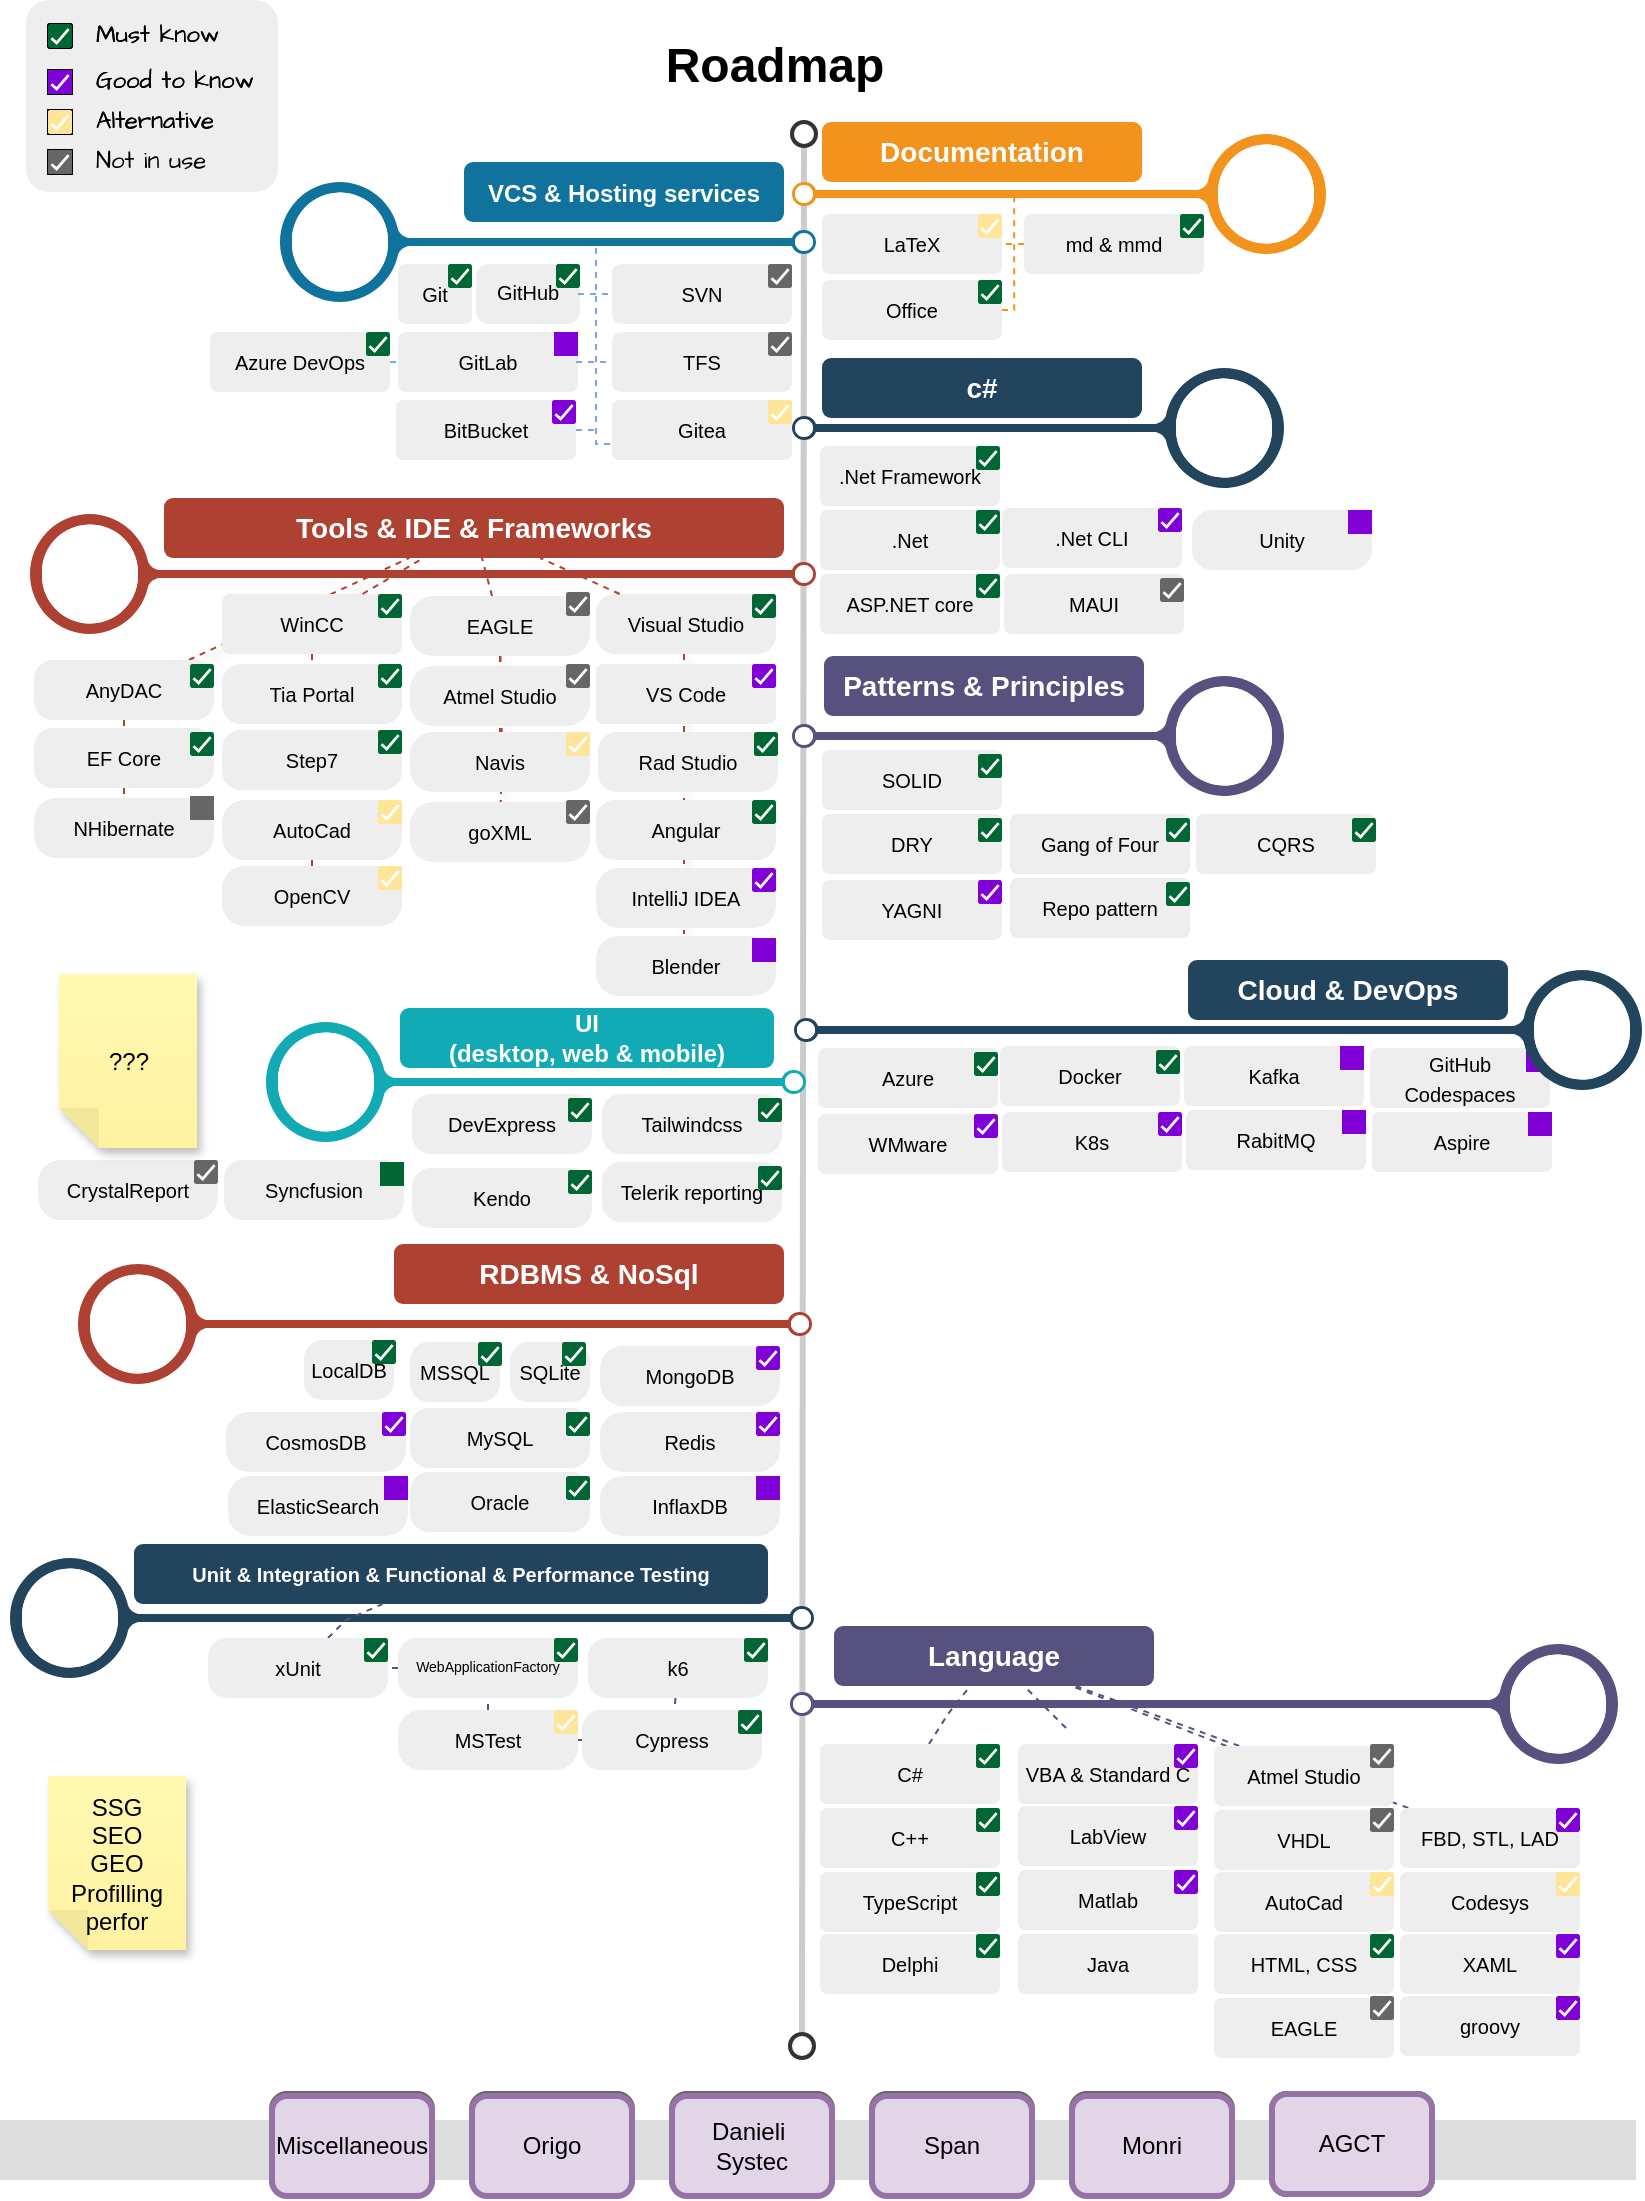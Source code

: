 <mxfile version="28.0.5">
  <diagram name="Page-1" id="L8D_sOTc0Vsrg8IX1oJM">
    <mxGraphModel dx="1462" dy="868" grid="0" gridSize="10" guides="1" tooltips="1" connect="1" arrows="1" fold="1" page="1" pageScale="1" pageWidth="827" pageHeight="1169" math="0" shadow="0">
      <root>
        <mxCell id="0" />
        <mxCell id="1" style="" parent="0" />
        <mxCell id="NYTsmTXucnqTdZn-fWSk-219" style="edgeStyle=none;rounded=0;orthogonalLoop=1;jettySize=auto;html=1;dashed=1;strokeColor=#AE4132;align=center;verticalAlign=middle;fontFamily=Helvetica;fontSize=11;fontColor=default;labelBackgroundColor=default;startArrow=none;startFill=0;endArrow=none;shadow=1;" parent="1" source="NYTsmTXucnqTdZn-fWSk-131" target="M2KZPHTKAGTmuo49AGG_-12" edge="1">
          <mxGeometry relative="1" as="geometry" />
        </mxCell>
        <mxCell id="NYTsmTXucnqTdZn-fWSk-209" style="edgeStyle=none;rounded=0;orthogonalLoop=1;jettySize=auto;html=1;dashed=1;strokeColor=#AE4132;align=center;verticalAlign=middle;fontFamily=Helvetica;fontSize=11;fontColor=default;labelBackgroundColor=default;startArrow=none;startFill=0;endArrow=none;shadow=1;" parent="1" source="NYTsmTXucnqTdZn-fWSk-26" target="NYTsmTXucnqTdZn-fWSk-41" edge="1">
          <mxGeometry relative="1" as="geometry">
            <Array as="points">
              <mxPoint x="254" y="395" />
            </Array>
          </mxGeometry>
        </mxCell>
        <mxCell id="NYTsmTXucnqTdZn-fWSk-171" value="" style="rounded=1;strokeColor=none;fillColor=#EEEEEE;align=center;arcSize=12;verticalAlign=top;whiteSpace=wrap;html=1;fontSize=12;" parent="1" vertex="1">
          <mxGeometry x="16" y="18" width="126" height="96" as="geometry" />
        </mxCell>
        <mxCell id="M2KZPHTKAGTmuo49AGG_-1" value="" style="endArrow=none;html=1;strokeWidth=3;strokeColor=#CCCCCC;labelBackgroundColor=none;fontSize=16;rounded=0;" parent="1" source="M2KZPHTKAGTmuo49AGG_-2" target="M2KZPHTKAGTmuo49AGG_-3" edge="1">
          <mxGeometry relative="1" as="geometry" />
        </mxCell>
        <mxCell id="M2KZPHTKAGTmuo49AGG_-2" value="" style="ellipse;whiteSpace=wrap;html=1;aspect=fixed;shadow=0;fillColor=none;strokeColor=#333333;fontSize=16;align=center;strokeWidth=2;" parent="1" vertex="1">
          <mxGeometry x="399" y="79" width="12" height="12" as="geometry" />
        </mxCell>
        <mxCell id="M2KZPHTKAGTmuo49AGG_-3" value="" style="ellipse;whiteSpace=wrap;html=1;aspect=fixed;shadow=0;fillColor=none;strokeColor=#333333;fontSize=16;align=center;strokeWidth=2;" parent="1" vertex="1">
          <mxGeometry x="398" y="1035" width="12" height="12" as="geometry" />
        </mxCell>
        <mxCell id="M2KZPHTKAGTmuo49AGG_-6" value="" style="verticalLabelPosition=middle;verticalAlign=middle;html=1;shape=mxgraph.infographic.circularCallout2;dy=15;strokeColor=#AE4132;labelPosition=center;align=center;fontColor=#10739E;fontStyle=1;fontSize=24;shadow=0;direction=north;" parent="1" vertex="1">
          <mxGeometry x="18" y="275" width="393" height="60" as="geometry" />
        </mxCell>
        <mxCell id="M2KZPHTKAGTmuo49AGG_-7" value="" style="verticalLabelPosition=middle;verticalAlign=middle;html=1;shape=mxgraph.infographic.circularCallout2;dy=15;strokeColor=#23445D;labelPosition=center;align=center;fontColor=#10739E;fontStyle=1;fontSize=24;shadow=0;direction=north;flipH=1;" parent="1" vertex="1">
          <mxGeometry x="399" y="202" width="246" height="60" as="geometry" />
        </mxCell>
        <mxCell id="M2KZPHTKAGTmuo49AGG_-9" value="" style="verticalLabelPosition=middle;verticalAlign=middle;html=1;shape=mxgraph.infographic.circularCallout2;dy=15;strokeColor=#56517E;labelPosition=center;align=center;fontColor=#10739E;fontStyle=1;fontSize=24;shadow=0;direction=north;flipH=1;" parent="1" vertex="1">
          <mxGeometry x="399" y="356" width="246" height="60" as="geometry" />
        </mxCell>
        <UserObject label="&lt;span style=&quot;font-size: 12px;&quot;&gt;VCS &amp;amp; Hosting services&lt;/span&gt;" Tags="Jobs 1" id="M2KZPHTKAGTmuo49AGG_-10">
          <mxCell style="fillColor=#10739E;strokecolor=none;rounded=1;fontColor=#FFFFFF;strokeColor=none;fontStyle=1;fontSize=14;whiteSpace=wrap;html=1;" parent="1" vertex="1">
            <mxGeometry x="235" y="99" width="160" height="30" as="geometry" />
          </mxCell>
        </UserObject>
        <mxCell id="M2KZPHTKAGTmuo49AGG_-12" value="Tools &amp;amp; IDE &amp;amp; Frameworks" style="fillColor=#AE4132;strokecolor=none;rounded=1;fontColor=#FFFFFF;strokeColor=none;fontStyle=1;fontSize=14;whiteSpace=wrap;html=1;" parent="1" vertex="1">
          <mxGeometry x="85" y="267" width="310" height="30" as="geometry" />
        </mxCell>
        <mxCell id="M2KZPHTKAGTmuo49AGG_-13" value="c#" style="fillColor=#23445D;strokecolor=none;rounded=1;fontColor=#FFFFFF;strokeColor=none;fontStyle=1;fontSize=14;whiteSpace=wrap;html=1;" parent="1" vertex="1">
          <mxGeometry x="414" y="197" width="160" height="30" as="geometry" />
        </mxCell>
        <mxCell id="M2KZPHTKAGTmuo49AGG_-15" value="Patterns &amp;amp; Principles" style="fillColor=#56517E;strokecolor=none;rounded=1;fontColor=#FFFFFF;strokeColor=none;fontStyle=1;fontSize=14;whiteSpace=wrap;html=1;" parent="1" vertex="1">
          <mxGeometry x="415" y="346" width="160" height="30" as="geometry" />
        </mxCell>
        <mxCell id="y6uXQ_x-yn5ygmupWFl6-25" style="rounded=0;orthogonalLoop=1;jettySize=auto;html=1;exitX=0.5;exitY=1;exitDx=0;exitDy=0;endArrow=none;startFill=0;dashed=1;startArrow=none;strokeColor=#7EA6E0;edgeStyle=orthogonalEdgeStyle;" parent="1" edge="1">
          <mxGeometry relative="1" as="geometry">
            <mxPoint x="301" y="142" as="sourcePoint" />
            <mxPoint x="358.0" y="217" as="targetPoint" />
            <Array as="points">
              <mxPoint x="301" y="240" />
              <mxPoint x="358" y="240" />
            </Array>
          </mxGeometry>
        </mxCell>
        <mxCell id="M2KZPHTKAGTmuo49AGG_-45" value="Roadmap" style="text;strokeColor=none;fillColor=none;html=1;fontSize=24;fontStyle=1;verticalAlign=middle;align=center;" parent="1" vertex="1">
          <mxGeometry x="340" y="31" width="100" height="40" as="geometry" />
        </mxCell>
        <mxCell id="VMWJDIf144AQG_EVKxVJ-2" value="" style="verticalLabelPosition=middle;verticalAlign=middle;html=1;shape=mxgraph.infographic.circularCallout2;dy=15;strokeColor=#F2931E;labelPosition=center;align=center;fontColor=#F2931E;fontStyle=1;fontSize=24;shadow=0;direction=north;flipH=1;" parent="1" vertex="1">
          <mxGeometry x="399" y="85" width="267" height="60" as="geometry" />
        </mxCell>
        <mxCell id="VMWJDIf144AQG_EVKxVJ-3" value="Documentation" style="fillColor=#F2931E;strokecolor=none;rounded=1;fontColor=#FFFFFF;strokeColor=none;fontStyle=1;fontSize=14;whiteSpace=wrap;html=1;" parent="1" vertex="1">
          <mxGeometry x="414" y="79" width="160" height="30" as="geometry" />
        </mxCell>
        <mxCell id="4aiCjU7T3tnZBi2nyRzy-35" value="" style="fillColor=#dddddd;rounded=0;strokeColor=none;" parent="1" vertex="1">
          <mxGeometry x="3" y="1078" width="818" height="30" as="geometry" />
        </mxCell>
        <mxCell id="y6uXQ_x-yn5ygmupWFl6-7" value="" style="group;strokeColor=default;" parent="1" vertex="1" connectable="0">
          <mxGeometry x="27" y="53" width="12" height="12" as="geometry" />
        </mxCell>
        <UserObject label="Good to know" link="data:action/json,{&quot;actions&quot;:[{&quot;show&quot;:{&quot;tags&quot;:[&quot;good&quot;]}}]}" id="JQdzOv53W2vP1qIU4ONl-59">
          <mxCell style="html=1;shadow=0;dashed=0;shape=mxgraph.atlassian.checkbox_2;fillColor=default;strokeColor=default;fontColor=#000000;align=left;verticalAlign=middle;fontStyle=0;fontSize=12;labelPosition=right;verticalLabelPosition=middle;spacingLeft=10;sketch=0;hachureGap=4;pointerEvents=0;fontFamily=Architects Daughter;fontSource=https%3A%2F%2Ffonts.googleapis.com%2Fcss%3Ffamily%3DArchitects%2BDaughter;" parent="y6uXQ_x-yn5ygmupWFl6-7" vertex="1">
            <mxGeometry width="12" height="12" as="geometry" />
          </mxCell>
        </UserObject>
        <object label="Good to know" tags="good" link="data:action/json,{&quot;actions&quot;:[{&quot;toggle&quot;: {&quot;tags&quot;: [&quot;good&quot;]}}]}" id="M2KZPHTKAGTmuo49AGG_-79">
          <mxCell style="html=1;shadow=0;dashed=0;shape=mxgraph.atlassian.checkbox_2;fillColor=#8100D6;strokeColor=none;fontColor=#000000;align=left;verticalAlign=middle;fontStyle=0;fontSize=12;labelPosition=right;verticalLabelPosition=middle;spacingLeft=10;sketch=0;hachureGap=4;pointerEvents=0;fontFamily=Architects Daughter;fontSource=https%3A%2F%2Ffonts.googleapis.com%2Fcss%3Ffamily%3DArchitects%2BDaughter;" parent="y6uXQ_x-yn5ygmupWFl6-7" vertex="1">
            <mxGeometry width="12" height="12" as="geometry" />
          </mxCell>
        </object>
        <mxCell id="y6uXQ_x-yn5ygmupWFl6-8" value="" style="group;strokeColor=default;" parent="1" vertex="1" connectable="0">
          <mxGeometry x="27" y="73" width="12" height="12" as="geometry" />
        </mxCell>
        <UserObject label="Alternative" link="data:action/json,{&quot;actions&quot;:[{&quot;show&quot;:{&quot;tags&quot;:[&quot;alternative&quot;]}}]}" id="JQdzOv53W2vP1qIU4ONl-63">
          <mxCell style="html=1;shadow=0;dashed=0;shape=mxgraph.atlassian.checkbox_2;fillColor=default;strokeColor=default;fontColor=#000000;align=left;verticalAlign=middle;fontStyle=0;fontSize=12;labelPosition=right;verticalLabelPosition=middle;spacingLeft=10;sketch=0;hachureGap=4;pointerEvents=0;fontFamily=Architects Daughter;fontSource=https%3A%2F%2Ffonts.googleapis.com%2Fcss%3Ffamily%3DArchitects%2BDaughter;" parent="y6uXQ_x-yn5ygmupWFl6-8" vertex="1">
            <mxGeometry width="12" height="12" as="geometry" />
          </mxCell>
        </UserObject>
        <UserObject label="Alternative" link="data:action/json,{&quot;actions&quot;:[{&quot;toggle&quot;: {&quot;tags&quot;: [&quot;alternative&quot;]}}]}" tags="alternative" id="M2KZPHTKAGTmuo49AGG_-80">
          <mxCell style="html=1;shadow=0;dashed=0;shape=mxgraph.atlassian.checkbox_2;fillColor=light-dark(#FFE599,#DCC684);strokeColor=none;fontColor=#000000;align=left;verticalAlign=middle;fontStyle=0;fontSize=12;labelPosition=right;verticalLabelPosition=middle;spacingLeft=10;sketch=0;hachureGap=4;pointerEvents=0;fontFamily=Architects Daughter;fontSource=https%3A%2F%2Ffonts.googleapis.com%2Fcss%3Ffamily%3DArchitects%2BDaughter;" parent="y6uXQ_x-yn5ygmupWFl6-8" vertex="1">
            <mxGeometry width="12" height="12" as="geometry" />
          </mxCell>
        </UserObject>
        <mxCell id="y6uXQ_x-yn5ygmupWFl6-9" value="" style="group;strokeColor=default;" parent="1" vertex="1" connectable="0">
          <mxGeometry x="27" y="93" width="12" height="12" as="geometry" />
        </mxCell>
        <UserObject label="Not in use" link="data:action/json,{&quot;actions&quot;:[{&quot;show&quot;:{&quot;tags&quot;:[&quot;avoid&quot;]}}]}" id="JQdzOv53W2vP1qIU4ONl-65">
          <mxCell style="html=1;shadow=0;dashed=0;shape=mxgraph.atlassian.checkbox_2;fillColor=default;strokeColor=default;fontColor=#000000;align=left;verticalAlign=middle;fontStyle=0;fontSize=12;labelPosition=right;verticalLabelPosition=middle;spacingLeft=10;sketch=0;hachureGap=4;pointerEvents=0;fontFamily=Architects Daughter;fontSource=https%3A%2F%2Ffonts.googleapis.com%2Fcss%3Ffamily%3DArchitects%2BDaughter;" parent="y6uXQ_x-yn5ygmupWFl6-9" vertex="1">
            <mxGeometry width="12" height="12" as="geometry" />
          </mxCell>
        </UserObject>
        <object label="" tags="avoid" link="data:action/json,{&quot;actions&quot;:[{&quot;toggle&quot;: {&quot;tags&quot;: [&quot;avoid&quot;]}}]}" id="M2KZPHTKAGTmuo49AGG_-104">
          <mxCell style="html=1;shadow=0;dashed=0;shape=mxgraph.atlassian.checkbox_2;fillColor=#666666;strokeColor=none;fontColor=#000000;align=left;verticalAlign=middle;fontStyle=0;fontSize=12;labelPosition=right;verticalLabelPosition=middle;spacingLeft=10;sketch=0;hachureGap=4;pointerEvents=0;fontFamily=Architects Daughter;fontSource=https%3A%2F%2Ffonts.googleapis.com%2Fcss%3Ffamily%3DArchitects%2BDaughter;" parent="y6uXQ_x-yn5ygmupWFl6-9" vertex="1">
            <mxGeometry width="12" height="12" as="geometry" />
          </mxCell>
        </object>
        <UserObject label="Must know" link="data:action/json,{&quot;actions&quot;:[{&quot;show&quot;:{&quot;tags&quot;:[&quot;must&quot;]}}]}" id="JQdzOv53W2vP1qIU4ONl-55">
          <mxCell style="html=1;shadow=0;dashed=0;shape=mxgraph.atlassian.checkbox_2;fillColor=default;strokeColor=default;fontColor=#000000;align=left;verticalAlign=middle;fontStyle=0;fontSize=12;labelPosition=right;verticalLabelPosition=middle;spacingLeft=10;sketch=0;hachureGap=4;pointerEvents=0;fontFamily=Architects Daughter;fontSource=https%3A%2F%2Ffonts.googleapis.com%2Fcss%3Ffamily%3DArchitects%2BDaughter;" parent="1" vertex="1">
            <mxGeometry x="27" y="30" width="12" height="12" as="geometry" />
          </mxCell>
        </UserObject>
        <UserObject label="Must know" link="data:action/json,{&quot;actions&quot;:[{&quot;hide&quot;: {&quot;tags&quot;: [&quot;must&quot;]}}]}" tags="must" id="M2KZPHTKAGTmuo49AGG_-105">
          <mxCell style="html=1;shadow=0;dashed=0;shape=mxgraph.atlassian.checkbox_2;fillColor=#006633;strokeColor=default;fontColor=#000000;align=left;verticalAlign=middle;fontStyle=0;fontSize=12;labelPosition=right;verticalLabelPosition=middle;spacingLeft=10;sketch=0;hachureGap=4;pointerEvents=0;fontFamily=Architects Daughter;fontSource=https%3A%2F%2Ffonts.googleapis.com%2Fcss%3Ffamily%3DArchitects%2BDaughter;" parent="1" vertex="1">
            <mxGeometry x="27" y="30" width="12" height="12" as="geometry" />
          </mxCell>
        </UserObject>
        <mxCell id="NYTsmTXucnqTdZn-fWSk-201" style="edgeStyle=none;rounded=0;orthogonalLoop=1;jettySize=auto;html=1;dashed=1;strokeColor=#AE4132;align=center;verticalAlign=middle;fontFamily=Helvetica;fontSize=11;fontColor=default;labelBackgroundColor=default;startArrow=none;startFill=0;endArrow=none;" parent="1" source="NYTsmTXucnqTdZn-fWSk-26" target="NYTsmTXucnqTdZn-fWSk-23" edge="1">
          <mxGeometry relative="1" as="geometry" />
        </mxCell>
        <mxCell id="NYTsmTXucnqTdZn-fWSk-221" style="edgeStyle=none;rounded=0;orthogonalLoop=1;jettySize=auto;html=1;shadow=0;strokeColor=#56517E;align=center;verticalAlign=middle;fontFamily=Helvetica;fontSize=24;fontColor=#10739E;fontStyle=1;fillColor=default;endArrow=none;endFill=0;dashed=1;" parent="1" source="BV6B9CjeytOaxOdFs6d4-8" target="BV6B9CjeytOaxOdFs6d4-6" edge="1">
          <mxGeometry relative="1" as="geometry">
            <Array as="points">
              <mxPoint x="477" y="875" />
            </Array>
          </mxGeometry>
        </mxCell>
        <mxCell id="NYTsmTXucnqTdZn-fWSk-222" style="edgeStyle=none;rounded=0;orthogonalLoop=1;jettySize=auto;html=1;shadow=0;strokeColor=#56517E;align=center;verticalAlign=middle;fontFamily=Helvetica;fontSize=24;fontColor=#10739E;fontStyle=1;fillColor=default;dashed=1;labelBackgroundColor=default;endArrow=none;endFill=0;" parent="1" target="BV6B9CjeytOaxOdFs6d4-6" edge="1">
          <mxGeometry relative="1" as="geometry">
            <mxPoint x="536" y="882" as="sourcePoint" />
          </mxGeometry>
        </mxCell>
        <mxCell id="NYTsmTXucnqTdZn-fWSk-224" style="edgeStyle=none;rounded=0;orthogonalLoop=1;jettySize=auto;html=1;shadow=0;dashed=1;strokeColor=#56517E;align=center;verticalAlign=middle;fontFamily=Helvetica;fontSize=24;fontColor=#10739E;fontStyle=1;labelBackgroundColor=default;endArrow=none;endFill=0;fillColor=default;" parent="1" source="BV6B9CjeytOaxOdFs6d4-54" target="BV6B9CjeytOaxOdFs6d4-6" edge="1">
          <mxGeometry relative="1" as="geometry" />
        </mxCell>
        <mxCell id="NYTsmTXucnqTdZn-fWSk-223" style="edgeStyle=none;rounded=0;orthogonalLoop=1;jettySize=auto;html=1;shadow=0;dashed=1;strokeColor=#56517E;align=center;verticalAlign=middle;fontFamily=Helvetica;fontSize=24;fontColor=#10739E;fontStyle=1;labelBackgroundColor=default;endArrow=none;endFill=0;fillColor=default;" parent="1" source="BV6B9CjeytOaxOdFs6d4-44" target="BV6B9CjeytOaxOdFs6d4-6" edge="1">
          <mxGeometry relative="1" as="geometry" />
        </mxCell>
        <object label="" tags="must origo systec span monri" id="NYTsmTXucnqTdZn-fWSk-225">
          <mxCell style="group" parent="1" vertex="1" connectable="0">
            <mxGeometry x="108" y="184" width="90" height="30" as="geometry" />
          </mxCell>
        </object>
        <mxCell id="NYTsmTXucnqTdZn-fWSk-226" value="&lt;font style=&quot;font-size: 10px;&quot;&gt;Azure DevOps&lt;/font&gt;" style="rounded=1;whiteSpace=wrap;html=1;strokeColor=none;fillColor=light-dark(#EEEEEE,#202020);align=center;verticalAlign=middle;arcSize=12;fontFamily=Helvetica;fontSize=12;fontColor=default;" parent="NYTsmTXucnqTdZn-fWSk-225" vertex="1">
          <mxGeometry width="90" height="30" as="geometry" />
        </mxCell>
        <mxCell id="NYTsmTXucnqTdZn-fWSk-227" value="" style="html=1;shadow=0;dashed=0;shape=mxgraph.atlassian.checkbox_2;fillColor=#006633;strokeColor=none;fontColor=#000000;align=left;verticalAlign=middle;fontStyle=0;fontSize=12;labelPosition=right;verticalLabelPosition=middle;spacingLeft=10;sketch=0;hachureGap=4;pointerEvents=0;fontFamily=Architects Daughter;fontSource=https%3A%2F%2Ffonts.googleapis.com%2Fcss%3Ffamily%3DArchitects%2BDaughter;" parent="NYTsmTXucnqTdZn-fWSk-225" vertex="1">
          <mxGeometry x="78" width="12" height="12" as="geometry" />
        </mxCell>
        <mxCell id="NYTsmTXucnqTdZn-fWSk-228" style="edgeStyle=none;rounded=0;orthogonalLoop=1;jettySize=auto;html=1;shadow=0;dashed=1;strokeColor=#7EA6E0;align=center;verticalAlign=middle;fontFamily=Helvetica;fontSize=11;fontColor=default;fontStyle=1;labelBackgroundColor=default;endArrow=none;endFill=0;fillColor=default;startArrow=none;startFill=0;" parent="1" source="NYTsmTXucnqTdZn-fWSk-226" target="JQdzOv53W2vP1qIU4ONl-37" edge="1">
          <mxGeometry relative="1" as="geometry">
            <Array as="points">
              <mxPoint x="208" y="199" />
            </Array>
          </mxGeometry>
        </mxCell>
        <object label="" tags="must misc" id="NYTsmTXucnqTdZn-fWSk-229">
          <mxCell style="group" parent="1" vertex="1" connectable="0">
            <mxGeometry x="258" y="691" width="40" height="30" as="geometry" />
          </mxCell>
        </object>
        <mxCell id="NYTsmTXucnqTdZn-fWSk-230" value="&lt;font style=&quot;font-size: 10px;&quot;&gt;SQLite&lt;/font&gt;" style="rounded=1;whiteSpace=wrap;html=1;strokeColor=none;fillColor=light-dark(#EEEEEE,#202020);align=center;verticalAlign=middle;arcSize=31;fontFamily=Helvetica;fontSize=12;fontColor=default;" parent="NYTsmTXucnqTdZn-fWSk-229" vertex="1">
          <mxGeometry y="-2" width="40" height="30" as="geometry" />
        </mxCell>
        <mxCell id="NYTsmTXucnqTdZn-fWSk-231" value="" style="html=1;shadow=0;dashed=0;shape=mxgraph.atlassian.checkbox_2;fillColor=#006633;strokeColor=none;fontColor=#000000;align=left;verticalAlign=middle;fontStyle=0;fontSize=12;labelPosition=right;verticalLabelPosition=middle;spacingLeft=10;sketch=0;hachureGap=4;pointerEvents=0;fontFamily=Architects Daughter;fontSource=https%3A%2F%2Ffonts.googleapis.com%2Fcss%3Ffamily%3DArchitects%2BDaughter;" parent="NYTsmTXucnqTdZn-fWSk-229" vertex="1">
          <mxGeometry x="26" y="-2" width="12" height="12" as="geometry" />
        </mxCell>
        <object label="" tags="must misc" id="NYTsmTXucnqTdZn-fWSk-249">
          <mxCell style="group" parent="1" vertex="1" connectable="0">
            <mxGeometry x="297" y="837" width="90" height="30" as="geometry" />
          </mxCell>
        </object>
        <mxCell id="NYTsmTXucnqTdZn-fWSk-250" value="&lt;font style=&quot;font-size: 10px;&quot;&gt;k6&lt;/font&gt;" style="rounded=1;whiteSpace=wrap;html=1;strokeColor=none;fillColor=light-dark(#EEEEEE,#202020);align=center;verticalAlign=middle;arcSize=31;fontFamily=Helvetica;fontSize=12;fontColor=default;" parent="NYTsmTXucnqTdZn-fWSk-249" vertex="1">
          <mxGeometry width="90" height="30" as="geometry" />
        </mxCell>
        <mxCell id="NYTsmTXucnqTdZn-fWSk-251" value="" style="html=1;shadow=0;dashed=0;shape=mxgraph.atlassian.checkbox_2;fillColor=#006633;strokeColor=none;fontColor=#000000;align=left;verticalAlign=middle;fontStyle=0;fontSize=12;labelPosition=right;verticalLabelPosition=middle;spacingLeft=10;sketch=0;hachureGap=4;pointerEvents=0;fontFamily=Architects Daughter;fontSource=https%3A%2F%2Ffonts.googleapis.com%2Fcss%3Ffamily%3DArchitects%2BDaughter;" parent="NYTsmTXucnqTdZn-fWSk-249" vertex="1">
          <mxGeometry x="78" width="12" height="12" as="geometry" />
        </mxCell>
        <mxCell id="NYTsmTXucnqTdZn-fWSk-252" value="Unit &amp;amp; Integration &amp;amp; Functional &amp;amp; Performance Testing" style="fillColor=#23445D;strokecolor=none;rounded=1;fontColor=#FFFFFF;strokeColor=none;fontStyle=1;fontSize=10;whiteSpace=wrap;html=1;" parent="1" vertex="1">
          <mxGeometry x="70" y="790" width="317" height="30" as="geometry" />
        </mxCell>
        <mxCell id="NYTsmTXucnqTdZn-fWSk-253" value="" style="verticalLabelPosition=middle;verticalAlign=middle;html=1;shape=mxgraph.infographic.circularCallout2;dy=15;strokeColor=#23445D;labelPosition=center;align=center;fontColor=#10739E;fontStyle=1;fontSize=24;shadow=0;direction=north;fontFamily=Helvetica;fillColor=default;" parent="1" vertex="1">
          <mxGeometry x="8" y="797" width="402" height="60" as="geometry" />
        </mxCell>
        <mxCell id="NYTsmTXucnqTdZn-fWSk-256" style="edgeStyle=none;rounded=0;orthogonalLoop=1;jettySize=auto;html=1;shadow=0;dashed=1;strokeColor=#56517E;align=center;verticalAlign=middle;fontFamily=Helvetica;fontSize=24;fontColor=#10739E;fontStyle=1;labelBackgroundColor=default;endArrow=none;endFill=0;fillColor=default;" parent="1" source="NYTsmTXucnqTdZn-fWSk-66" target="NYTsmTXucnqTdZn-fWSk-252" edge="1">
          <mxGeometry relative="1" as="geometry">
            <Array as="points">
              <mxPoint x="176" y="828" />
            </Array>
          </mxGeometry>
        </mxCell>
        <mxCell id="NYTsmTXucnqTdZn-fWSk-260" style="edgeStyle=none;rounded=0;orthogonalLoop=1;jettySize=auto;html=1;shadow=0;dashed=1;strokeColor=#56517E;align=center;verticalAlign=middle;fontFamily=Helvetica;fontSize=24;fontColor=#10739E;fontStyle=1;labelBackgroundColor=default;endArrow=none;endFill=0;fillColor=default;" parent="1" source="NYTsmTXucnqTdZn-fWSk-250" target="NYTsmTXucnqTdZn-fWSk-79" edge="1">
          <mxGeometry relative="1" as="geometry" />
        </mxCell>
        <object label="" tags="good systec" id="wNDyMjIQuLczTo83OCQg-5">
          <mxCell style="group" parent="1" vertex="1" connectable="0">
            <mxGeometry x="117" y="756" width="90" height="30" as="geometry" />
          </mxCell>
        </object>
        <mxCell id="wNDyMjIQuLczTo83OCQg-6" value="&lt;font style=&quot;font-size: 10px;&quot;&gt;ElasticSearch&lt;/font&gt;" style="rounded=1;whiteSpace=wrap;html=1;fillColor=light-dark(#EEEEEE,#202020);strokeColor=none;arcSize=38;" parent="wNDyMjIQuLczTo83OCQg-5" vertex="1">
          <mxGeometry width="90" height="30" as="geometry" />
        </mxCell>
        <mxCell id="wNDyMjIQuLczTo83OCQg-7" value="" style="html=1;shadow=0;dashed=0;shape=mxgraph.atlassian.checkbox_1;fillColor=#8100D6;strokeColor=none;fontColor=#000000;align=left;verticalAlign=middle;fontStyle=0;fontSize=12;labelPosition=right;verticalLabelPosition=middle;spacingLeft=10;sketch=0;hachureGap=4;pointerEvents=0;fontFamily=Architects Daughter;fontSource=https%3A%2F%2Ffonts.googleapis.com%2Fcss%3Ffamily%3DArchitects%2BDaughter;" parent="wNDyMjIQuLczTo83OCQg-5" vertex="1">
          <mxGeometry x="78" width="12" height="12" as="geometry" />
        </mxCell>
        <object label="" tags="must misc" id="wNDyMjIQuLczTo83OCQg-8">
          <mxCell style="group" parent="1" vertex="1" connectable="0">
            <mxGeometry x="115" y="602" width="90" height="30" as="geometry" />
          </mxCell>
        </object>
        <mxCell id="wNDyMjIQuLczTo83OCQg-9" value="&lt;font style=&quot;font-size: 10px;&quot;&gt;Syncfusion&lt;/font&gt;" style="rounded=1;whiteSpace=wrap;html=1;strokeColor=none;fillColor=light-dark(#EEEEEE,#202020);align=center;verticalAlign=middle;arcSize=31;fontFamily=Helvetica;fontSize=12;fontColor=default;" parent="wNDyMjIQuLczTo83OCQg-8" vertex="1">
          <mxGeometry y="-4" width="90" height="30" as="geometry" />
        </mxCell>
        <mxCell id="wNDyMjIQuLczTo83OCQg-10" value="" style="html=1;shadow=0;dashed=0;shape=mxgraph.atlassian.checkbox_1;fillColor=#006633;strokeColor=none;fontColor=#000000;align=left;verticalAlign=middle;fontStyle=0;fontSize=12;labelPosition=right;verticalLabelPosition=middle;spacingLeft=10;sketch=0;hachureGap=4;pointerEvents=0;fontFamily=Architects Daughter;fontSource=https%3A%2F%2Ffonts.googleapis.com%2Fcss%3Ffamily%3DArchitects%2BDaughter;" parent="wNDyMjIQuLczTo83OCQg-8" vertex="1">
          <mxGeometry x="78" y="-3" width="12" height="12" as="geometry" />
        </mxCell>
        <object label="" tags="good systec" id="wNDyMjIQuLczTo83OCQg-14">
          <mxCell style="group" parent="1" vertex="1" connectable="0">
            <mxGeometry x="22" y="598" width="90" height="30" as="geometry" />
          </mxCell>
        </object>
        <mxCell id="wNDyMjIQuLczTo83OCQg-15" value="&lt;font style=&quot;font-size: 10px;&quot;&gt;CrystalReport&lt;/font&gt;" style="rounded=1;whiteSpace=wrap;html=1;fillColor=light-dark(#EEEEEE,#202020);strokeColor=none;arcSize=38;" parent="wNDyMjIQuLczTo83OCQg-14" vertex="1">
          <mxGeometry width="90" height="30" as="geometry" />
        </mxCell>
        <mxCell id="wNDyMjIQuLczTo83OCQg-16" value="" style="html=1;shadow=0;dashed=0;shape=mxgraph.atlassian.checkbox_2;fillColor=#666666;strokeColor=none;fontColor=#000000;align=left;verticalAlign=middle;fontStyle=0;fontSize=12;labelPosition=right;verticalLabelPosition=middle;spacingLeft=10;sketch=0;hachureGap=4;pointerEvents=0;fontFamily=Architects Daughter;fontSource=https%3A%2F%2Ffonts.googleapis.com%2Fcss%3Ffamily%3DArchitects%2BDaughter;" parent="wNDyMjIQuLczTo83OCQg-14" vertex="1">
          <mxGeometry x="78" width="12" height="12" as="geometry" />
        </mxCell>
        <mxCell id="wNDyMjIQuLczTo83OCQg-17" value="???" style="shape=note;whiteSpace=wrap;html=1;backgroundOutline=1;fontColor=#000000;darkOpacity=0.05;fillColor=#FFF9B2;strokeColor=none;fillStyle=solid;direction=west;gradientDirection=north;gradientColor=#FFF2A1;shadow=1;size=20;pointerEvents=1;" parent="1" vertex="1">
          <mxGeometry x="32.5" y="505" width="69" height="87" as="geometry" />
        </mxCell>
        <object label="" tags="good misc" id="wNDyMjIQuLczTo83OCQg-19">
          <mxCell style="group" parent="1" vertex="1" connectable="0">
            <mxGeometry x="688" y="542" width="90" height="30" as="geometry" />
          </mxCell>
        </object>
        <mxCell id="wNDyMjIQuLczTo83OCQg-20" value="&lt;font style=&quot;font-size: 10px;&quot;&gt;GitHub Codespaces&lt;/font&gt;" style="rounded=1;whiteSpace=wrap;html=1;fillColor=#EEEEEE;strokeColor=none;arcSize=12;align=center;verticalAlign=middle;fontFamily=Helvetica;fontSize=12;fontColor=default;" parent="wNDyMjIQuLczTo83OCQg-19" vertex="1">
          <mxGeometry width="90" height="30" as="geometry" />
        </mxCell>
        <mxCell id="wNDyMjIQuLczTo83OCQg-21" value="" style="html=1;shadow=0;dashed=0;shape=mxgraph.atlassian.checkbox_1;fillColor=#8100D6;strokeColor=none;fontColor=#000000;align=left;verticalAlign=middle;fontStyle=0;fontSize=12;labelPosition=right;verticalLabelPosition=middle;spacingLeft=10;sketch=0;hachureGap=4;pointerEvents=0;fontFamily=Architects Daughter;fontSource=https%3A%2F%2Ffonts.googleapis.com%2Fcss%3Ffamily%3DArchitects%2BDaughter;" parent="wNDyMjIQuLczTo83OCQg-19" vertex="1">
          <mxGeometry x="78" width="12" height="12" as="geometry" />
        </mxCell>
        <object label="" tags="good misc" id="wNDyMjIQuLczTo83OCQg-22">
          <mxCell style="group" parent="1" vertex="1" connectable="0">
            <mxGeometry x="689" y="574" width="90" height="30" as="geometry" />
          </mxCell>
        </object>
        <mxCell id="wNDyMjIQuLczTo83OCQg-23" value="&lt;font style=&quot;font-size: 10px;&quot;&gt;Aspire&lt;/font&gt;" style="rounded=1;whiteSpace=wrap;html=1;fillColor=#EEEEEE;strokeColor=none;arcSize=12;align=center;verticalAlign=middle;fontFamily=Helvetica;fontSize=12;fontColor=default;" parent="wNDyMjIQuLczTo83OCQg-22" vertex="1">
          <mxGeometry width="90" height="30" as="geometry" />
        </mxCell>
        <mxCell id="wNDyMjIQuLczTo83OCQg-24" value="" style="html=1;shadow=0;dashed=0;shape=mxgraph.atlassian.checkbox_1;fillColor=#8100D6;strokeColor=none;fontColor=#000000;align=left;verticalAlign=middle;fontStyle=0;fontSize=12;labelPosition=right;verticalLabelPosition=middle;spacingLeft=10;sketch=0;hachureGap=4;pointerEvents=0;fontFamily=Architects Daughter;fontSource=https%3A%2F%2Ffonts.googleapis.com%2Fcss%3Ffamily%3DArchitects%2BDaughter;" parent="wNDyMjIQuLczTo83OCQg-22" vertex="1">
          <mxGeometry x="78" width="12" height="12" as="geometry" />
        </mxCell>
        <object label="" tags="must origo systec span monri agct" id="wNDyMjIQuLczTo83OCQg-26">
          <mxCell style="group" parent="1" vertex="1" connectable="0">
            <mxGeometry x="155" y="690" width="45" height="30" as="geometry" />
          </mxCell>
        </object>
        <mxCell id="wNDyMjIQuLczTo83OCQg-27" value="&lt;font style=&quot;font-size: 10px;&quot;&gt;LocalDB&lt;/font&gt;" style="rounded=1;whiteSpace=wrap;html=1;strokeColor=none;fillColor=light-dark(#EEEEEE,#202020);align=center;verticalAlign=middle;arcSize=31;fontFamily=Helvetica;fontSize=12;fontColor=default;" parent="wNDyMjIQuLczTo83OCQg-26" vertex="1">
          <mxGeometry y="-2" width="45" height="30" as="geometry" />
        </mxCell>
        <mxCell id="wNDyMjIQuLczTo83OCQg-28" value="" style="html=1;shadow=0;dashed=0;shape=mxgraph.atlassian.checkbox_2;fillColor=#006633;strokeColor=none;fontColor=#000000;align=left;verticalAlign=middle;fontStyle=0;fontSize=12;labelPosition=right;verticalLabelPosition=middle;spacingLeft=10;sketch=0;hachureGap=4;pointerEvents=0;fontFamily=Architects Daughter;fontSource=https%3A%2F%2Ffonts.googleapis.com%2Fcss%3Ffamily%3DArchitects%2BDaughter;" parent="wNDyMjIQuLczTo83OCQg-26" vertex="1">
          <mxGeometry x="34" y="-2" width="12" height="12" as="geometry" />
        </mxCell>
        <mxCell id="wNDyMjIQuLczTo83OCQg-29" value="SSG&lt;div&gt;SEO&lt;/div&gt;&lt;div&gt;GEO&lt;/div&gt;&lt;div&gt;Profilling perfor&lt;/div&gt;" style="shape=note;whiteSpace=wrap;html=1;backgroundOutline=1;fontColor=#000000;darkOpacity=0.05;fillColor=#FFF9B2;strokeColor=none;fillStyle=solid;direction=west;gradientDirection=north;gradientColor=#FFF2A1;shadow=1;size=20;pointerEvents=1;" parent="1" vertex="1">
          <mxGeometry x="27" y="906" width="69" height="87" as="geometry" />
        </mxCell>
        <object label="" tags="must origo systec monri agct" id="lzwsO5Y9CsKYSwi7lBDN-1">
          <mxCell style="group" vertex="1" connectable="0" parent="1">
            <mxGeometry x="413" y="241" width="90" height="30" as="geometry" />
          </mxCell>
        </object>
        <mxCell id="lzwsO5Y9CsKYSwi7lBDN-2" value="&lt;font style=&quot;font-size: 10px;&quot;&gt;.Net Framework&lt;/font&gt;" style="rounded=1;whiteSpace=wrap;html=1;strokeColor=none;fillColor=#EEEEEE;align=center;verticalAlign=middle;arcSize=12;fontFamily=Helvetica;fontSize=12;fontColor=default;" vertex="1" parent="lzwsO5Y9CsKYSwi7lBDN-1">
          <mxGeometry width="90" height="30" as="geometry" />
        </mxCell>
        <mxCell id="lzwsO5Y9CsKYSwi7lBDN-3" value="" style="html=1;shadow=0;dashed=0;shape=mxgraph.atlassian.checkbox_2;fillColor=#006633;strokeColor=none;fontColor=#000000;align=left;verticalAlign=middle;fontStyle=0;fontSize=12;labelPosition=right;verticalLabelPosition=middle;spacingLeft=10;sketch=0;hachureGap=4;pointerEvents=0;fontFamily=Architects Daughter;fontSource=https%3A%2F%2Ffonts.googleapis.com%2Fcss%3Ffamily%3DArchitects%2BDaughter;" vertex="1" parent="lzwsO5Y9CsKYSwi7lBDN-1">
          <mxGeometry x="78" width="12" height="12" as="geometry" />
        </mxCell>
        <object label="" tags="must systec span monri agct" id="lzwsO5Y9CsKYSwi7lBDN-4">
          <mxCell style="group" vertex="1" connectable="0" parent="1">
            <mxGeometry x="413" y="273" width="90" height="30" as="geometry" />
          </mxCell>
        </object>
        <mxCell id="lzwsO5Y9CsKYSwi7lBDN-5" value="&lt;font style=&quot;font-size: 10px;&quot;&gt;.Net&lt;/font&gt;" style="rounded=1;whiteSpace=wrap;html=1;strokeColor=none;fillColor=#EEEEEE;align=center;verticalAlign=middle;arcSize=12;fontFamily=Helvetica;fontSize=12;fontColor=default;" vertex="1" parent="lzwsO5Y9CsKYSwi7lBDN-4">
          <mxGeometry width="90" height="30" as="geometry" />
        </mxCell>
        <mxCell id="lzwsO5Y9CsKYSwi7lBDN-6" value="" style="html=1;shadow=0;dashed=0;shape=mxgraph.atlassian.checkbox_2;fillColor=#006633;strokeColor=none;fontColor=#000000;align=left;verticalAlign=middle;fontStyle=0;fontSize=12;labelPosition=right;verticalLabelPosition=middle;spacingLeft=10;sketch=0;hachureGap=4;pointerEvents=0;fontFamily=Architects Daughter;fontSource=https%3A%2F%2Ffonts.googleapis.com%2Fcss%3Ffamily%3DArchitects%2BDaughter;" vertex="1" parent="lzwsO5Y9CsKYSwi7lBDN-4">
          <mxGeometry x="78" width="12" height="12" as="geometry" />
        </mxCell>
        <object label="" tags="must systec span monri agct" id="lzwsO5Y9CsKYSwi7lBDN-7">
          <mxCell style="group" vertex="1" connectable="0" parent="1">
            <mxGeometry x="413" y="305" width="90" height="30" as="geometry" />
          </mxCell>
        </object>
        <mxCell id="lzwsO5Y9CsKYSwi7lBDN-8" value="&lt;span style=&quot;font-size: 10px;&quot;&gt;ASP.NET core&lt;/span&gt;" style="rounded=1;whiteSpace=wrap;html=1;strokeColor=none;fillColor=#EEEEEE;align=center;verticalAlign=middle;arcSize=12;fontFamily=Helvetica;fontSize=12;fontColor=default;" vertex="1" parent="lzwsO5Y9CsKYSwi7lBDN-7">
          <mxGeometry width="90" height="30" as="geometry" />
        </mxCell>
        <mxCell id="lzwsO5Y9CsKYSwi7lBDN-9" value="" style="html=1;shadow=0;dashed=0;shape=mxgraph.atlassian.checkbox_2;fillColor=#006633;strokeColor=none;fontColor=#000000;align=left;verticalAlign=middle;fontStyle=0;fontSize=12;labelPosition=right;verticalLabelPosition=middle;spacingLeft=10;sketch=0;hachureGap=4;pointerEvents=0;fontFamily=Architects Daughter;fontSource=https%3A%2F%2Ffonts.googleapis.com%2Fcss%3Ffamily%3DArchitects%2BDaughter;" vertex="1" parent="lzwsO5Y9CsKYSwi7lBDN-7">
          <mxGeometry x="78" width="12" height="12" as="geometry" />
        </mxCell>
        <object label="" tags="good" id="lzwsO5Y9CsKYSwi7lBDN-10">
          <mxCell style="group;strokeColor=none;" vertex="1" connectable="0" parent="1">
            <mxGeometry x="504" y="272" width="90" height="30" as="geometry" />
          </mxCell>
        </object>
        <mxCell id="lzwsO5Y9CsKYSwi7lBDN-12" value="&lt;font style=&quot;font-size: 10px;&quot;&gt;.Net CLI&lt;/font&gt;" style="rounded=1;whiteSpace=wrap;html=1;fillColor=#EEEEEE;strokeColor=none;arcSize=12;" vertex="1" parent="lzwsO5Y9CsKYSwi7lBDN-10">
          <mxGeometry width="90" height="30" as="geometry" />
        </mxCell>
        <mxCell id="lzwsO5Y9CsKYSwi7lBDN-13" value="" style="html=1;shadow=0;dashed=0;shape=mxgraph.atlassian.checkbox_2;fillColor=#8100D6;strokeColor=none;fontColor=#000000;align=left;verticalAlign=middle;fontStyle=0;fontSize=12;labelPosition=right;verticalLabelPosition=middle;spacingLeft=10;sketch=0;hachureGap=4;pointerEvents=0;fontFamily=Architects Daughter;fontSource=https%3A%2F%2Ffonts.googleapis.com%2Fcss%3Ffamily%3DArchitects%2BDaughter;" vertex="1" parent="lzwsO5Y9CsKYSwi7lBDN-10">
          <mxGeometry x="78" width="12" height="12" as="geometry" />
        </mxCell>
        <object label="" tags="good misc" id="lzwsO5Y9CsKYSwi7lBDN-14">
          <mxCell style="group;strokeColor=none;" vertex="1" connectable="0" parent="1">
            <mxGeometry x="599" y="273" width="90" height="30" as="geometry" />
          </mxCell>
        </object>
        <mxCell id="lzwsO5Y9CsKYSwi7lBDN-16" value="&lt;font style=&quot;font-size: 10px;&quot;&gt;Unity&lt;/font&gt;" style="rounded=1;whiteSpace=wrap;html=1;fillColor=#EEEEEE;strokeColor=none;arcSize=34;" vertex="1" parent="lzwsO5Y9CsKYSwi7lBDN-14">
          <mxGeometry width="90" height="30" as="geometry" />
        </mxCell>
        <mxCell id="lzwsO5Y9CsKYSwi7lBDN-17" value="" style="html=1;shadow=0;dashed=0;shape=mxgraph.atlassian.checkbox_1;fillColor=#8100D6;strokeColor=none;fontColor=#000000;align=left;verticalAlign=middle;fontStyle=0;fontSize=12;labelPosition=right;verticalLabelPosition=middle;spacingLeft=10;sketch=0;hachureGap=4;pointerEvents=0;fontFamily=Architects Daughter;fontSource=https%3A%2F%2Ffonts.googleapis.com%2Fcss%3Ffamily%3DArchitects%2BDaughter;" vertex="1" parent="lzwsO5Y9CsKYSwi7lBDN-14">
          <mxGeometry x="78" width="12" height="12" as="geometry" />
        </mxCell>
        <object label="" tags="must misc systec span" id="lzwsO5Y9CsKYSwi7lBDN-18">
          <mxCell style="group" vertex="1" connectable="0" parent="1">
            <mxGeometry x="414" y="395" width="90" height="30" as="geometry" />
          </mxCell>
        </object>
        <mxCell id="lzwsO5Y9CsKYSwi7lBDN-19" value="&lt;span style=&quot;font-size: 10px;&quot;&gt;SOLID&lt;/span&gt;" style="rounded=1;whiteSpace=wrap;html=1;strokeColor=none;fillColor=#EEEEEE;align=center;verticalAlign=middle;arcSize=12;fontFamily=Helvetica;fontSize=12;fontColor=default;" vertex="1" parent="lzwsO5Y9CsKYSwi7lBDN-18">
          <mxGeometry y="-2" width="90" height="30" as="geometry" />
        </mxCell>
        <mxCell id="lzwsO5Y9CsKYSwi7lBDN-20" value="" style="html=1;shadow=0;dashed=0;shape=mxgraph.atlassian.checkbox_2;fillColor=#006633;strokeColor=none;fontColor=#000000;align=left;verticalAlign=middle;fontStyle=0;fontSize=12;labelPosition=right;verticalLabelPosition=middle;spacingLeft=10;sketch=0;hachureGap=4;pointerEvents=0;fontFamily=Architects Daughter;fontSource=https%3A%2F%2Ffonts.googleapis.com%2Fcss%3Ffamily%3DArchitects%2BDaughter;" vertex="1" parent="lzwsO5Y9CsKYSwi7lBDN-18">
          <mxGeometry x="78" width="12" height="12" as="geometry" />
        </mxCell>
        <object label="" tags="must misc systec span monri agct" id="lzwsO5Y9CsKYSwi7lBDN-22">
          <mxCell style="group" vertex="1" connectable="0" parent="1">
            <mxGeometry x="414" y="427" width="90" height="30" as="geometry" />
          </mxCell>
        </object>
        <mxCell id="lzwsO5Y9CsKYSwi7lBDN-23" value="&lt;span style=&quot;font-size: 10px;&quot;&gt;DRY&lt;/span&gt;" style="rounded=1;whiteSpace=wrap;html=1;strokeColor=none;fillColor=#EEEEEE;align=center;verticalAlign=middle;arcSize=12;fontFamily=Helvetica;fontSize=12;fontColor=default;" vertex="1" parent="lzwsO5Y9CsKYSwi7lBDN-22">
          <mxGeometry y="-2" width="90" height="30" as="geometry" />
        </mxCell>
        <mxCell id="lzwsO5Y9CsKYSwi7lBDN-24" value="" style="html=1;shadow=0;dashed=0;shape=mxgraph.atlassian.checkbox_2;fillColor=#006633;strokeColor=none;fontColor=#000000;align=left;verticalAlign=middle;fontStyle=0;fontSize=12;labelPosition=right;verticalLabelPosition=middle;spacingLeft=10;sketch=0;hachureGap=4;pointerEvents=0;fontFamily=Architects Daughter;fontSource=https%3A%2F%2Ffonts.googleapis.com%2Fcss%3Ffamily%3DArchitects%2BDaughter;" vertex="1" parent="lzwsO5Y9CsKYSwi7lBDN-22">
          <mxGeometry x="78" width="12" height="12" as="geometry" />
        </mxCell>
        <object label="" tags="good span agct" id="lzwsO5Y9CsKYSwi7lBDN-26">
          <mxCell style="group" vertex="1" connectable="0" parent="1">
            <mxGeometry x="414" y="458" width="90" height="30" as="geometry" />
          </mxCell>
        </object>
        <mxCell id="lzwsO5Y9CsKYSwi7lBDN-27" value="&lt;font style=&quot;font-size: 10px;&quot;&gt;YAGNI&lt;/font&gt;" style="rounded=1;whiteSpace=wrap;html=1;fillColor=#EEEEEE;strokeColor=none;arcSize=12;align=center;verticalAlign=middle;fontFamily=Helvetica;fontSize=12;fontColor=default;" vertex="1" parent="lzwsO5Y9CsKYSwi7lBDN-26">
          <mxGeometry width="90" height="30" as="geometry" />
        </mxCell>
        <mxCell id="lzwsO5Y9CsKYSwi7lBDN-28" value="" style="html=1;shadow=0;dashed=0;shape=mxgraph.atlassian.checkbox_2;fillColor=#8100D6;strokeColor=none;fontColor=#000000;align=left;verticalAlign=middle;fontStyle=0;fontSize=12;labelPosition=right;verticalLabelPosition=middle;spacingLeft=10;sketch=0;hachureGap=4;pointerEvents=0;fontFamily=Architects Daughter;fontSource=https%3A%2F%2Ffonts.googleapis.com%2Fcss%3Ffamily%3DArchitects%2BDaughter;" vertex="1" parent="lzwsO5Y9CsKYSwi7lBDN-26">
          <mxGeometry x="78" width="12" height="12" as="geometry" />
        </mxCell>
        <object label="" tags="must misc systec" id="lzwsO5Y9CsKYSwi7lBDN-29">
          <mxCell style="group" vertex="1" connectable="0" parent="1">
            <mxGeometry x="508" y="427" width="90" height="30" as="geometry" />
          </mxCell>
        </object>
        <mxCell id="lzwsO5Y9CsKYSwi7lBDN-30" value="&lt;span style=&quot;font-size: 10px;&quot;&gt;Gang of Four&lt;/span&gt;" style="rounded=1;whiteSpace=wrap;html=1;strokeColor=none;fillColor=#EEEEEE;align=center;verticalAlign=middle;arcSize=12;fontFamily=Helvetica;fontSize=12;fontColor=default;" vertex="1" parent="lzwsO5Y9CsKYSwi7lBDN-29">
          <mxGeometry y="-2" width="90" height="30" as="geometry" />
        </mxCell>
        <mxCell id="lzwsO5Y9CsKYSwi7lBDN-31" value="" style="html=1;shadow=0;dashed=0;shape=mxgraph.atlassian.checkbox_2;fillColor=#006633;strokeColor=none;fontColor=#000000;align=left;verticalAlign=middle;fontStyle=0;fontSize=12;labelPosition=right;verticalLabelPosition=middle;spacingLeft=10;sketch=0;hachureGap=4;pointerEvents=0;fontFamily=Architects Daughter;fontSource=https%3A%2F%2Ffonts.googleapis.com%2Fcss%3Ffamily%3DArchitects%2BDaughter;" vertex="1" parent="lzwsO5Y9CsKYSwi7lBDN-29">
          <mxGeometry x="78" width="12" height="12" as="geometry" />
        </mxCell>
        <object label="" tags="must misc systec span agct" id="lzwsO5Y9CsKYSwi7lBDN-32">
          <mxCell style="group" vertex="1" connectable="0" parent="1">
            <mxGeometry x="508" y="459" width="90" height="30" as="geometry" />
          </mxCell>
        </object>
        <mxCell id="lzwsO5Y9CsKYSwi7lBDN-33" value="&lt;span style=&quot;font-size: 10px;&quot;&gt;Repo pattern&lt;/span&gt;" style="rounded=1;whiteSpace=wrap;html=1;strokeColor=none;fillColor=#EEEEEE;align=center;verticalAlign=middle;arcSize=12;fontFamily=Helvetica;fontSize=12;fontColor=default;" vertex="1" parent="lzwsO5Y9CsKYSwi7lBDN-32">
          <mxGeometry y="-2" width="90" height="30" as="geometry" />
        </mxCell>
        <mxCell id="lzwsO5Y9CsKYSwi7lBDN-34" value="" style="html=1;shadow=0;dashed=0;shape=mxgraph.atlassian.checkbox_2;fillColor=#006633;strokeColor=none;fontColor=#000000;align=left;verticalAlign=middle;fontStyle=0;fontSize=12;labelPosition=right;verticalLabelPosition=middle;spacingLeft=10;sketch=0;hachureGap=4;pointerEvents=0;fontFamily=Architects Daughter;fontSource=https%3A%2F%2Ffonts.googleapis.com%2Fcss%3Ffamily%3DArchitects%2BDaughter;" vertex="1" parent="lzwsO5Y9CsKYSwi7lBDN-32">
          <mxGeometry x="78" width="12" height="12" as="geometry" />
        </mxCell>
        <object label="" tags="must misc monri" id="lzwsO5Y9CsKYSwi7lBDN-35">
          <mxCell style="group" vertex="1" connectable="0" parent="1">
            <mxGeometry x="601" y="427" width="90" height="30" as="geometry" />
          </mxCell>
        </object>
        <mxCell id="lzwsO5Y9CsKYSwi7lBDN-36" value="&lt;span style=&quot;font-size: 10px;&quot;&gt;CQRS&lt;/span&gt;" style="rounded=1;whiteSpace=wrap;html=1;strokeColor=none;fillColor=#EEEEEE;align=center;verticalAlign=middle;arcSize=12;fontFamily=Helvetica;fontSize=12;fontColor=default;" vertex="1" parent="lzwsO5Y9CsKYSwi7lBDN-35">
          <mxGeometry y="-2" width="90" height="30" as="geometry" />
        </mxCell>
        <mxCell id="lzwsO5Y9CsKYSwi7lBDN-37" value="" style="html=1;shadow=0;dashed=0;shape=mxgraph.atlassian.checkbox_2;fillColor=#006633;strokeColor=none;fontColor=#000000;align=left;verticalAlign=middle;fontStyle=0;fontSize=12;labelPosition=right;verticalLabelPosition=middle;spacingLeft=10;sketch=0;hachureGap=4;pointerEvents=0;fontFamily=Architects Daughter;fontSource=https%3A%2F%2Ffonts.googleapis.com%2Fcss%3Ffamily%3DArchitects%2BDaughter;" vertex="1" parent="lzwsO5Y9CsKYSwi7lBDN-35">
          <mxGeometry x="78" width="12" height="12" as="geometry" />
        </mxCell>
        <object label="" tags="good systec" id="lzwsO5Y9CsKYSwi7lBDN-38">
          <mxCell style="group" vertex="1" connectable="0" parent="1">
            <mxGeometry x="596" y="573" width="90" height="30" as="geometry" />
          </mxCell>
        </object>
        <mxCell id="lzwsO5Y9CsKYSwi7lBDN-39" value="&lt;font style=&quot;font-size: 10px;&quot;&gt;RabitMQ&lt;/font&gt;" style="rounded=1;whiteSpace=wrap;html=1;fillColor=#EEEEEE;strokeColor=none;arcSize=12;align=center;verticalAlign=middle;fontFamily=Helvetica;fontSize=12;fontColor=default;" vertex="1" parent="lzwsO5Y9CsKYSwi7lBDN-38">
          <mxGeometry width="90" height="30" as="geometry" />
        </mxCell>
        <mxCell id="lzwsO5Y9CsKYSwi7lBDN-40" value="" style="html=1;shadow=0;dashed=0;shape=mxgraph.atlassian.checkbox_1;fillColor=#8100D6;strokeColor=none;fontColor=#000000;align=left;verticalAlign=middle;fontStyle=0;fontSize=12;labelPosition=right;verticalLabelPosition=middle;spacingLeft=10;sketch=0;hachureGap=4;pointerEvents=0;fontFamily=Architects Daughter;fontSource=https%3A%2F%2Ffonts.googleapis.com%2Fcss%3Ffamily%3DArchitects%2BDaughter;" vertex="1" parent="lzwsO5Y9CsKYSwi7lBDN-38">
          <mxGeometry x="78" width="12" height="12" as="geometry" />
        </mxCell>
        <mxCell id="4aiCjU7T3tnZBi2nyRzy-43" value="Toggles" style="" parent="0" />
        <UserObject label="Origo" link="data:action/json,{&quot;actions&quot;:[{&quot;show&quot;:{&quot;cells&quot;:[&quot;4aiCjU7T3tnZBi2nyRzy-2&quot;]}},{&quot;show&quot;:{&quot;tags&quot;:[&quot;origo&quot;]}}]}" id="4aiCjU7T3tnZBi2nyRzy-44">
          <mxCell style="rounded=1;whiteSpace=wrap;html=1;fontSize=12;fillColor=#F5F5F5;strokeColor=#666666;strokeWidth=3;" parent="4aiCjU7T3tnZBi2nyRzy-43" vertex="1">
            <mxGeometry x="239" y="1065" width="80" height="50" as="geometry" />
          </mxCell>
        </UserObject>
        <UserObject label="Danieli&amp;nbsp;&lt;br&gt;&lt;span style=&quot;background-color: transparent; color: light-dark(rgb(0, 0, 0), rgb(255, 255, 255));&quot;&gt;Systec&lt;/span&gt;" link="data:action/json,{&quot;actions&quot;:[{&quot;show&quot;:{&quot;cells&quot;:[&quot;4aiCjU7T3tnZBi2nyRzy-4&quot;]}},{&quot;show&quot;:{&quot;tags&quot;:[&quot;systec&quot;]}}]}" id="4aiCjU7T3tnZBi2nyRzy-45">
          <mxCell style="rounded=1;whiteSpace=wrap;html=1;fontSize=12;fillColor=#F5F5F5;strokeColor=#666666;strokeWidth=3;" parent="4aiCjU7T3tnZBi2nyRzy-43" vertex="1">
            <mxGeometry x="339" y="1065" width="80" height="50" as="geometry" />
          </mxCell>
        </UserObject>
        <UserObject label="Span" link="data:action/json,{&quot;actions&quot;:[{&quot;show&quot;:{&quot;cells&quot;:[&quot;4aiCjU7T3tnZBi2nyRzy-6&quot;]}},{&quot;show&quot;:{&quot;tags&quot;:[&quot;span&quot;]}}]}" id="4aiCjU7T3tnZBi2nyRzy-46">
          <mxCell style="rounded=1;whiteSpace=wrap;html=1;fontSize=12;fillColor=#F5F5F5;strokeColor=#666666;strokeWidth=3;" parent="4aiCjU7T3tnZBi2nyRzy-43" vertex="1">
            <mxGeometry x="439" y="1065" width="80" height="50" as="geometry" />
          </mxCell>
        </UserObject>
        <UserObject label="Monri" link="data:action/json,{&quot;actions&quot;:[{&quot;show&quot;:{&quot;cells&quot;:[&quot;4aiCjU7T3tnZBi2nyRzy-7&quot;]}},{&quot;show&quot;:{&quot;tags&quot;:[&quot;monri&quot;]}}]}" id="4aiCjU7T3tnZBi2nyRzy-47">
          <mxCell style="rounded=1;whiteSpace=wrap;html=1;fontSize=12;fillColor=#F5F5F5;strokeColor=#666666;strokeWidth=3;" parent="4aiCjU7T3tnZBi2nyRzy-43" vertex="1">
            <mxGeometry x="539" y="1065" width="80" height="50" as="geometry" />
          </mxCell>
        </UserObject>
        <UserObject label="AGCT" link="data:action/json,{&quot;actions&quot;:[{&quot;show&quot;:{&quot;cells&quot;:[&quot;4aiCjU7T3tnZBi2nyRzy-8&quot;]}},{&quot;show&quot;:{&quot;tags&quot;:[&quot;agct&quot;]}}]}" id="4aiCjU7T3tnZBi2nyRzy-48">
          <mxCell style="rounded=1;whiteSpace=wrap;html=1;fontSize=12;fillColor=#F5F5F5;strokeColor=#666666;strokeWidth=3;" parent="4aiCjU7T3tnZBi2nyRzy-43" vertex="1">
            <mxGeometry x="639" y="1065" width="80" height="50" as="geometry" />
          </mxCell>
        </UserObject>
        <UserObject label="Miscellaneous" link="data:action/json,{&quot;actions&quot;:[{&quot;show&quot;:{&quot;cells&quot;:[&quot;4aiCjU7T3tnZBi2nyRzy-9&quot;]}}, {&quot;show&quot;:{&quot;tags&quot;:[&quot;misc&quot;]}}]}" id="4aiCjU7T3tnZBi2nyRzy-49">
          <mxCell style="rounded=1;whiteSpace=wrap;html=1;fontSize=12;fillColor=#F5F5F5;strokeColor=#666666;strokeWidth=3;" parent="4aiCjU7T3tnZBi2nyRzy-43" vertex="1">
            <mxGeometry x="139" y="1065" width="80" height="50" as="geometry" />
          </mxCell>
        </UserObject>
        <mxCell id="4aiCjU7T3tnZBi2nyRzy-4" value="Systec" parent="0" />
        <UserObject label="Danieli&amp;nbsp;&lt;br&gt;&lt;span style=&quot;background-color: transparent; color: light-dark(rgb(0, 0, 0), rgb(255, 255, 255));&quot;&gt;Systec&lt;/span&gt;" link="data:action/json,{&quot;actions&quot;:[{&quot;hide&quot;:{&quot;cells&quot;:[&quot;4aiCjU7T3tnZBi2nyRzy-4&quot;]}},{&quot;hide&quot;:{&quot;tags&quot;:[&quot;systec&quot;]}}]}" id="4aiCjU7T3tnZBi2nyRzy-5">
          <mxCell style="rounded=1;whiteSpace=wrap;html=1;fontSize=12;fillColor=#e1d5e7;strokeColor=#9673a6;strokeWidth=3;" parent="4aiCjU7T3tnZBi2nyRzy-4" vertex="1">
            <mxGeometry x="339" y="1066" width="80" height="50" as="geometry" />
          </mxCell>
        </UserObject>
        <object label="&lt;font style=&quot;font-size: 10px;&quot;&gt;Java&lt;/font&gt;" tags="tag1" id="n9DwdoVZXlDUG74vrjvM-36">
          <mxCell style="rounded=1;whiteSpace=wrap;html=1;fillColor=light-dark(#EEEEEE,#202020);strokeColor=none;arcSize=12;align=center;verticalAlign=middle;fontFamily=Helvetica;fontSize=12;fontColor=default;" parent="4aiCjU7T3tnZBi2nyRzy-4" vertex="1" visible="0">
            <mxGeometry x="55" y="1049" width="90" height="30" as="geometry" />
          </mxCell>
        </object>
        <mxCell id="4aiCjU7T3tnZBi2nyRzy-2" value="Origo" style="" parent="0" />
        <UserObject label="Origo" link="data:action/json,{&quot;actions&quot;:[{&quot;hide&quot;:{&quot;cells&quot;:[&quot;4aiCjU7T3tnZBi2nyRzy-2&quot;]}},{&quot;hide&quot;:{&quot;tags&quot;:[&quot;origo&quot;]}}]}" id="4aiCjU7T3tnZBi2nyRzy-3">
          <mxCell style="rounded=1;whiteSpace=wrap;html=1;fontSize=12;fillColor=#e1d5e7;strokeColor=#9673a6;strokeWidth=3;" parent="4aiCjU7T3tnZBi2nyRzy-2" vertex="1">
            <mxGeometry x="239" y="1066" width="80" height="50" as="geometry" />
          </mxCell>
        </UserObject>
        <mxCell id="BV6B9CjeytOaxOdFs6d4-5" value="" style="verticalLabelPosition=middle;verticalAlign=middle;html=1;shape=mxgraph.infographic.circularCallout2;dy=15;strokeColor=#56517E;labelPosition=center;align=center;fontColor=#10739E;fontStyle=1;fontSize=24;shadow=0;direction=north;flipH=1;" parent="4aiCjU7T3tnZBi2nyRzy-2" vertex="1">
          <mxGeometry x="398" y="840" width="414" height="60" as="geometry" />
        </mxCell>
        <mxCell id="BV6B9CjeytOaxOdFs6d4-6" value="Language" style="fillColor=#56517E;strokecolor=none;rounded=1;fontColor=#FFFFFF;strokeColor=none;fontStyle=1;fontSize=14;whiteSpace=wrap;html=1;" parent="4aiCjU7T3tnZBi2nyRzy-2" vertex="1">
          <mxGeometry x="420" y="831" width="160" height="30" as="geometry" />
        </mxCell>
        <object label="" tags="must origo systec span monri" id="BV6B9CjeytOaxOdFs6d4-7">
          <mxCell style="group" parent="4aiCjU7T3tnZBi2nyRzy-2" vertex="1" connectable="0">
            <mxGeometry x="413" y="890" width="90" height="30" as="geometry" />
          </mxCell>
        </object>
        <mxCell id="BV6B9CjeytOaxOdFs6d4-8" value="&lt;font style=&quot;font-size: 10px;&quot;&gt;C#&lt;/font&gt;" style="rounded=1;whiteSpace=wrap;html=1;strokeColor=none;fillColor=light-dark(#EEEEEE,#202020);align=center;verticalAlign=middle;arcSize=12;fontFamily=Helvetica;fontSize=12;fontColor=default;" parent="BV6B9CjeytOaxOdFs6d4-7" vertex="1">
          <mxGeometry width="90" height="30" as="geometry" />
        </mxCell>
        <mxCell id="BV6B9CjeytOaxOdFs6d4-9" value="" style="html=1;shadow=0;dashed=0;shape=mxgraph.atlassian.checkbox_2;fillColor=#006633;strokeColor=none;fontColor=#000000;align=left;verticalAlign=middle;fontStyle=0;fontSize=12;labelPosition=right;verticalLabelPosition=middle;spacingLeft=10;sketch=0;hachureGap=4;pointerEvents=0;fontFamily=Architects Daughter;fontSource=https%3A%2F%2Ffonts.googleapis.com%2Fcss%3Ffamily%3DArchitects%2BDaughter;" parent="BV6B9CjeytOaxOdFs6d4-7" vertex="1">
          <mxGeometry x="78" width="12" height="12" as="geometry" />
        </mxCell>
        <object label="" tags="must systec" id="BV6B9CjeytOaxOdFs6d4-10">
          <mxCell style="group" parent="4aiCjU7T3tnZBi2nyRzy-2" vertex="1" connectable="0">
            <mxGeometry x="413" y="922" width="90" height="30" as="geometry" />
          </mxCell>
        </object>
        <mxCell id="BV6B9CjeytOaxOdFs6d4-11" value="&lt;font style=&quot;font-size: 10px;&quot;&gt;C++&lt;/font&gt;" style="rounded=1;whiteSpace=wrap;html=1;strokeColor=none;fillColor=light-dark(#EEEEEE,#202020);align=center;verticalAlign=middle;arcSize=12;fontFamily=Helvetica;fontSize=12;fontColor=default;" parent="BV6B9CjeytOaxOdFs6d4-10" vertex="1">
          <mxGeometry width="90" height="30" as="geometry" />
        </mxCell>
        <mxCell id="BV6B9CjeytOaxOdFs6d4-12" value="" style="html=1;shadow=0;dashed=0;shape=mxgraph.atlassian.checkbox_2;fillColor=#006633;strokeColor=none;fontColor=#000000;align=left;verticalAlign=middle;fontStyle=0;fontSize=12;labelPosition=right;verticalLabelPosition=middle;spacingLeft=10;sketch=0;hachureGap=4;pointerEvents=0;fontFamily=Architects Daughter;fontSource=https%3A%2F%2Ffonts.googleapis.com%2Fcss%3Ffamily%3DArchitects%2BDaughter;" parent="BV6B9CjeytOaxOdFs6d4-10" vertex="1">
          <mxGeometry x="78" width="12" height="12" as="geometry" />
        </mxCell>
        <object label="" tags="must span" id="BV6B9CjeytOaxOdFs6d4-14">
          <mxCell style="group" parent="4aiCjU7T3tnZBi2nyRzy-2" vertex="1" connectable="0">
            <mxGeometry x="413" y="954" width="90" height="30" as="geometry" />
          </mxCell>
        </object>
        <mxCell id="BV6B9CjeytOaxOdFs6d4-15" value="&lt;font style=&quot;font-size: 10px;&quot;&gt;TypeScript&lt;/font&gt;" style="rounded=1;whiteSpace=wrap;html=1;strokeColor=none;fillColor=light-dark(#EEEEEE,#202020);align=center;verticalAlign=middle;arcSize=12;fontFamily=Helvetica;fontSize=12;fontColor=default;" parent="BV6B9CjeytOaxOdFs6d4-14" vertex="1">
          <mxGeometry width="90" height="30" as="geometry" />
        </mxCell>
        <mxCell id="BV6B9CjeytOaxOdFs6d4-16" value="" style="html=1;shadow=0;dashed=0;shape=mxgraph.atlassian.checkbox_2;fillColor=#006633;strokeColor=none;fontColor=#000000;align=left;verticalAlign=middle;fontStyle=0;fontSize=12;labelPosition=right;verticalLabelPosition=middle;spacingLeft=10;sketch=0;hachureGap=4;pointerEvents=0;fontFamily=Architects Daughter;fontSource=https%3A%2F%2Ffonts.googleapis.com%2Fcss%3Ffamily%3DArchitects%2BDaughter;" parent="BV6B9CjeytOaxOdFs6d4-14" vertex="1">
          <mxGeometry x="78" width="12" height="12" as="geometry" />
        </mxCell>
        <object label="" tags="must origo systec" id="BV6B9CjeytOaxOdFs6d4-17">
          <mxCell style="group" parent="4aiCjU7T3tnZBi2nyRzy-2" vertex="1" connectable="0">
            <mxGeometry x="413" y="985" width="90" height="30" as="geometry" />
          </mxCell>
        </object>
        <mxCell id="BV6B9CjeytOaxOdFs6d4-18" value="&lt;font style=&quot;font-size: 10px;&quot;&gt;Delphi&lt;/font&gt;" style="rounded=1;whiteSpace=wrap;html=1;strokeColor=none;fillColor=light-dark(#EEEEEE,#202020);align=center;verticalAlign=middle;arcSize=12;fontFamily=Helvetica;fontSize=12;fontColor=default;" parent="BV6B9CjeytOaxOdFs6d4-17" vertex="1">
          <mxGeometry width="90" height="30" as="geometry" />
        </mxCell>
        <mxCell id="BV6B9CjeytOaxOdFs6d4-19" value="" style="html=1;shadow=0;dashed=0;shape=mxgraph.atlassian.checkbox_2;fillColor=#006633;strokeColor=none;fontColor=#000000;align=left;verticalAlign=middle;fontStyle=0;fontSize=12;labelPosition=right;verticalLabelPosition=middle;spacingLeft=10;sketch=0;hachureGap=4;pointerEvents=0;fontFamily=Architects Daughter;fontSource=https%3A%2F%2Ffonts.googleapis.com%2Fcss%3Ffamily%3DArchitects%2BDaughter;" parent="BV6B9CjeytOaxOdFs6d4-17" vertex="1">
          <mxGeometry x="78" width="12" height="12" as="geometry" />
        </mxCell>
        <object label="" tags="good origo" id="BV6B9CjeytOaxOdFs6d4-20">
          <mxCell style="group" parent="4aiCjU7T3tnZBi2nyRzy-2" vertex="1" connectable="0">
            <mxGeometry x="512" y="890" width="90" height="30" as="geometry" />
          </mxCell>
        </object>
        <mxCell id="BV6B9CjeytOaxOdFs6d4-21" value="&lt;font style=&quot;font-size: 10px;&quot;&gt;VBA &amp;amp; Standard C&lt;/font&gt;" style="rounded=1;whiteSpace=wrap;html=1;fillColor=light-dark(#EEEEEE,#202020);strokeColor=none;arcSize=12;align=center;verticalAlign=middle;fontFamily=Helvetica;fontSize=12;fontColor=default;" parent="BV6B9CjeytOaxOdFs6d4-20" vertex="1">
          <mxGeometry width="90" height="30" as="geometry" />
        </mxCell>
        <mxCell id="BV6B9CjeytOaxOdFs6d4-22" value="" style="html=1;shadow=0;dashed=0;shape=mxgraph.atlassian.checkbox_2;fillColor=#8100D6;strokeColor=none;fontColor=#000000;align=left;verticalAlign=middle;fontStyle=0;fontSize=12;labelPosition=right;verticalLabelPosition=middle;spacingLeft=10;sketch=0;hachureGap=4;pointerEvents=0;fontFamily=Architects Daughter;fontSource=https%3A%2F%2Ffonts.googleapis.com%2Fcss%3Ffamily%3DArchitects%2BDaughter;" parent="BV6B9CjeytOaxOdFs6d4-20" vertex="1">
          <mxGeometry x="78" width="12" height="12" as="geometry" />
        </mxCell>
        <object label="" tags="alternative" id="BV6B9CjeytOaxOdFs6d4-33">
          <mxCell style="group;strokeColor=none;arcSize=24;absoluteArcSize=0;" parent="4aiCjU7T3tnZBi2nyRzy-2" vertex="1" connectable="0">
            <mxGeometry x="610" y="954" width="90" height="30" as="geometry" />
          </mxCell>
        </object>
        <mxCell id="BV6B9CjeytOaxOdFs6d4-34" value="&lt;font style=&quot;font-size: 10px;&quot;&gt;AutoCad&lt;/font&gt;" style="rounded=1;whiteSpace=wrap;html=1;fillColor=light-dark(#EEEEEE,#202020);strokeColor=none;arcSize=12;align=center;verticalAlign=middle;fontFamily=Helvetica;fontSize=12;fontColor=default;" parent="BV6B9CjeytOaxOdFs6d4-33" vertex="1">
          <mxGeometry width="90" height="30" as="geometry" />
        </mxCell>
        <mxCell id="BV6B9CjeytOaxOdFs6d4-35" value="" style="html=1;shadow=0;dashed=0;shape=mxgraph.atlassian.checkbox_2;fillColor=light-dark(#FFE599,#DCC684);strokeColor=none;fontColor=#000000;align=left;verticalAlign=middle;fontStyle=0;fontSize=12;labelPosition=right;verticalLabelPosition=middle;spacingLeft=10;sketch=0;hachureGap=4;pointerEvents=0;fontFamily=Architects Daughter;fontSource=https%3A%2F%2Ffonts.googleapis.com%2Fcss%3Ffamily%3DArchitects%2BDaughter;" parent="BV6B9CjeytOaxOdFs6d4-33" vertex="1">
          <mxGeometry x="78" width="12" height="12" as="geometry" />
        </mxCell>
        <object label="" tags="avoid" id="BV6B9CjeytOaxOdFs6d4-40">
          <mxCell style="group" parent="4aiCjU7T3tnZBi2nyRzy-2" vertex="1" connectable="0">
            <mxGeometry x="610" y="922" width="90" height="30" as="geometry" />
          </mxCell>
        </object>
        <mxCell id="BV6B9CjeytOaxOdFs6d4-41" value="&lt;font style=&quot;font-size: 10px;&quot;&gt;VHDL&lt;/font&gt;" style="rounded=1;whiteSpace=wrap;html=1;fillColor=light-dark(#EEEEEE,#202020);strokeColor=none;align=center;verticalAlign=middle;arcSize=12;fontFamily=Helvetica;fontSize=12;fontColor=default;" parent="BV6B9CjeytOaxOdFs6d4-40" vertex="1">
          <mxGeometry y="1" width="90" height="30" as="geometry" />
        </mxCell>
        <mxCell id="BV6B9CjeytOaxOdFs6d4-42" value="" style="html=1;shadow=0;dashed=0;shape=mxgraph.atlassian.checkbox_2;fillColor=#666666;strokeColor=none;fontColor=#000000;align=left;verticalAlign=middle;fontStyle=0;fontSize=12;labelPosition=right;verticalLabelPosition=middle;spacingLeft=10;sketch=0;hachureGap=4;pointerEvents=0;fontFamily=Architects Daughter;fontSource=https%3A%2F%2Ffonts.googleapis.com%2Fcss%3Ffamily%3DArchitects%2BDaughter;" parent="BV6B9CjeytOaxOdFs6d4-40" vertex="1">
          <mxGeometry x="78" width="12" height="12" as="geometry" />
        </mxCell>
        <object label="" tags="avoid" id="BV6B9CjeytOaxOdFs6d4-43">
          <mxCell style="group" parent="4aiCjU7T3tnZBi2nyRzy-2" vertex="1" connectable="0">
            <mxGeometry x="610" y="890" width="90" height="31" as="geometry" />
          </mxCell>
        </object>
        <mxCell id="BV6B9CjeytOaxOdFs6d4-44" value="&lt;font style=&quot;font-size: 10px;&quot;&gt;Atmel Studio&lt;/font&gt;" style="rounded=1;whiteSpace=wrap;html=1;fillColor=light-dark(#EEEEEE,#202020);strokeColor=none;align=center;verticalAlign=middle;arcSize=12;fontFamily=Helvetica;fontSize=12;fontColor=default;" parent="BV6B9CjeytOaxOdFs6d4-43" vertex="1">
          <mxGeometry y="1" width="90" height="30" as="geometry" />
        </mxCell>
        <mxCell id="BV6B9CjeytOaxOdFs6d4-45" value="" style="html=1;shadow=0;dashed=0;shape=mxgraph.atlassian.checkbox_2;fillColor=#666666;strokeColor=none;fontColor=#000000;align=left;verticalAlign=middle;fontStyle=0;fontSize=12;labelPosition=right;verticalLabelPosition=middle;spacingLeft=10;sketch=0;hachureGap=4;pointerEvents=0;fontFamily=Architects Daughter;fontSource=https%3A%2F%2Ffonts.googleapis.com%2Fcss%3Ffamily%3DArchitects%2BDaughter;" parent="BV6B9CjeytOaxOdFs6d4-43" vertex="1">
          <mxGeometry x="78" width="12" height="12" as="geometry" />
        </mxCell>
        <object label="" tags="avoid" id="BV6B9CjeytOaxOdFs6d4-46">
          <mxCell style="group" parent="4aiCjU7T3tnZBi2nyRzy-2" vertex="1" connectable="0">
            <mxGeometry x="610" y="1016" width="90" height="30" as="geometry" />
          </mxCell>
        </object>
        <mxCell id="BV6B9CjeytOaxOdFs6d4-47" value="&lt;font style=&quot;font-size: 10px;&quot;&gt;EAGLE&lt;/font&gt;" style="rounded=1;whiteSpace=wrap;html=1;fillColor=light-dark(#EEEEEE,#202020);strokeColor=none;align=center;verticalAlign=middle;arcSize=12;fontFamily=Helvetica;fontSize=12;fontColor=default;" parent="BV6B9CjeytOaxOdFs6d4-46" vertex="1">
          <mxGeometry y="1" width="90" height="30" as="geometry" />
        </mxCell>
        <mxCell id="BV6B9CjeytOaxOdFs6d4-48" value="" style="html=1;shadow=0;dashed=0;shape=mxgraph.atlassian.checkbox_2;fillColor=#666666;strokeColor=none;fontColor=#000000;align=left;verticalAlign=middle;fontStyle=0;fontSize=12;labelPosition=right;verticalLabelPosition=middle;spacingLeft=10;sketch=0;hachureGap=4;pointerEvents=0;fontFamily=Architects Daughter;fontSource=https%3A%2F%2Ffonts.googleapis.com%2Fcss%3Ffamily%3DArchitects%2BDaughter;" parent="BV6B9CjeytOaxOdFs6d4-46" vertex="1">
          <mxGeometry x="78" width="12" height="12" as="geometry" />
        </mxCell>
        <object label="" tags="must" id="BV6B9CjeytOaxOdFs6d4-50">
          <mxCell style="group" parent="4aiCjU7T3tnZBi2nyRzy-2" vertex="1" connectable="0">
            <mxGeometry x="610" y="985" width="90" height="30" as="geometry" />
          </mxCell>
        </object>
        <mxCell id="BV6B9CjeytOaxOdFs6d4-51" value="&lt;font style=&quot;font-size: 10px;&quot;&gt;HTML, CSS&lt;/font&gt;" style="rounded=1;whiteSpace=wrap;html=1;strokeColor=none;fillColor=light-dark(#EEEEEE,#202020);align=center;verticalAlign=middle;arcSize=12;fontFamily=Helvetica;fontSize=12;fontColor=default;" parent="BV6B9CjeytOaxOdFs6d4-50" vertex="1">
          <mxGeometry width="90" height="30" as="geometry" />
        </mxCell>
        <mxCell id="BV6B9CjeytOaxOdFs6d4-52" value="" style="html=1;shadow=0;dashed=0;shape=mxgraph.atlassian.checkbox_2;fillColor=#006633;strokeColor=none;fontColor=#000000;align=left;verticalAlign=middle;fontStyle=0;fontSize=12;labelPosition=right;verticalLabelPosition=middle;spacingLeft=10;sketch=0;hachureGap=4;pointerEvents=0;fontFamily=Architects Daughter;fontSource=https%3A%2F%2Ffonts.googleapis.com%2Fcss%3Ffamily%3DArchitects%2BDaughter;" parent="BV6B9CjeytOaxOdFs6d4-50" vertex="1">
          <mxGeometry x="78" width="12" height="12" as="geometry" />
        </mxCell>
        <object label="" tags="good" id="BV6B9CjeytOaxOdFs6d4-53">
          <mxCell style="group" parent="4aiCjU7T3tnZBi2nyRzy-2" vertex="1" connectable="0">
            <mxGeometry x="703" y="922" width="90" height="30" as="geometry" />
          </mxCell>
        </object>
        <mxCell id="BV6B9CjeytOaxOdFs6d4-54" value="&lt;font style=&quot;font-size: 10px;&quot;&gt;FBD, STL, LAD&lt;/font&gt;" style="rounded=1;whiteSpace=wrap;html=1;fillColor=light-dark(#EEEEEE,#202020);strokeColor=none;arcSize=12;align=center;verticalAlign=middle;fontFamily=Helvetica;fontSize=12;fontColor=default;" parent="BV6B9CjeytOaxOdFs6d4-53" vertex="1">
          <mxGeometry width="90" height="30" as="geometry" />
        </mxCell>
        <mxCell id="BV6B9CjeytOaxOdFs6d4-55" value="" style="html=1;shadow=0;dashed=0;shape=mxgraph.atlassian.checkbox_2;fillColor=#8100D6;strokeColor=none;fontColor=#000000;align=left;verticalAlign=middle;fontStyle=0;fontSize=12;labelPosition=right;verticalLabelPosition=middle;spacingLeft=10;sketch=0;hachureGap=4;pointerEvents=0;fontFamily=Architects Daughter;fontSource=https%3A%2F%2Ffonts.googleapis.com%2Fcss%3Ffamily%3DArchitects%2BDaughter;" parent="BV6B9CjeytOaxOdFs6d4-53" vertex="1">
          <mxGeometry x="78" width="12" height="12" as="geometry" />
        </mxCell>
        <object label="" tags="alternative" id="BV6B9CjeytOaxOdFs6d4-56">
          <mxCell style="group;strokeColor=none;arcSize=24;" parent="4aiCjU7T3tnZBi2nyRzy-2" vertex="1" connectable="0">
            <mxGeometry x="703" y="954" width="90" height="30" as="geometry" />
          </mxCell>
        </object>
        <mxCell id="BV6B9CjeytOaxOdFs6d4-57" value="&lt;font style=&quot;font-size: 10px;&quot;&gt;Codesys&lt;/font&gt;" style="rounded=1;whiteSpace=wrap;html=1;fillColor=light-dark(#EEEEEE,#202020);strokeColor=none;arcSize=12;align=center;verticalAlign=middle;fontFamily=Helvetica;fontSize=12;fontColor=default;" parent="BV6B9CjeytOaxOdFs6d4-56" vertex="1">
          <mxGeometry width="90" height="30" as="geometry" />
        </mxCell>
        <mxCell id="BV6B9CjeytOaxOdFs6d4-58" value="" style="html=1;shadow=0;dashed=0;shape=mxgraph.atlassian.checkbox_2;fillColor=light-dark(#FFE599,#DCC684);strokeColor=none;fontColor=#000000;align=left;verticalAlign=middle;fontStyle=0;fontSize=12;labelPosition=right;verticalLabelPosition=middle;spacingLeft=10;sketch=0;hachureGap=4;pointerEvents=0;fontFamily=Architects Daughter;fontSource=https%3A%2F%2Ffonts.googleapis.com%2Fcss%3Ffamily%3DArchitects%2BDaughter;" parent="BV6B9CjeytOaxOdFs6d4-56" vertex="1">
          <mxGeometry x="78" width="12" height="12" as="geometry" />
        </mxCell>
        <object label="" tags="good origo" id="n9DwdoVZXlDUG74vrjvM-27">
          <mxCell style="group" parent="4aiCjU7T3tnZBi2nyRzy-2" vertex="1" connectable="0">
            <mxGeometry x="512" y="921" width="90" height="30" as="geometry" />
          </mxCell>
        </object>
        <mxCell id="n9DwdoVZXlDUG74vrjvM-28" value="&lt;font style=&quot;font-size: 10px;&quot;&gt;LabView&lt;/font&gt;" style="rounded=1;whiteSpace=wrap;html=1;fillColor=light-dark(#EEEEEE,#202020);strokeColor=none;arcSize=12;align=center;verticalAlign=middle;fontFamily=Helvetica;fontSize=12;fontColor=default;" parent="n9DwdoVZXlDUG74vrjvM-27" vertex="1">
          <mxGeometry width="90" height="30" as="geometry" />
        </mxCell>
        <mxCell id="n9DwdoVZXlDUG74vrjvM-29" value="" style="html=1;shadow=0;dashed=0;shape=mxgraph.atlassian.checkbox_2;fillColor=#8100D6;strokeColor=none;fontColor=#000000;align=left;verticalAlign=middle;fontStyle=0;fontSize=12;labelPosition=right;verticalLabelPosition=middle;spacingLeft=10;sketch=0;hachureGap=4;pointerEvents=0;fontFamily=Architects Daughter;fontSource=https%3A%2F%2Ffonts.googleapis.com%2Fcss%3Ffamily%3DArchitects%2BDaughter;" parent="n9DwdoVZXlDUG74vrjvM-27" vertex="1">
          <mxGeometry x="78" width="12" height="12" as="geometry" />
        </mxCell>
        <object label="" tags="good origo misc" id="n9DwdoVZXlDUG74vrjvM-30">
          <mxCell style="group" parent="4aiCjU7T3tnZBi2nyRzy-2" vertex="1" connectable="0">
            <mxGeometry x="512" y="953" width="90" height="30" as="geometry" />
          </mxCell>
        </object>
        <mxCell id="n9DwdoVZXlDUG74vrjvM-31" value="&lt;font style=&quot;font-size: 10px;&quot;&gt;Matlab&lt;/font&gt;" style="rounded=1;whiteSpace=wrap;html=1;fillColor=light-dark(#EEEEEE,#202020);strokeColor=none;arcSize=12;align=center;verticalAlign=middle;fontFamily=Helvetica;fontSize=12;fontColor=default;" parent="n9DwdoVZXlDUG74vrjvM-30" vertex="1">
          <mxGeometry width="90" height="30" as="geometry" />
        </mxCell>
        <mxCell id="n9DwdoVZXlDUG74vrjvM-32" value="" style="html=1;shadow=0;dashed=0;shape=mxgraph.atlassian.checkbox_2;fillColor=#8100D6;strokeColor=none;fontColor=#000000;align=left;verticalAlign=middle;fontStyle=0;fontSize=12;labelPosition=right;verticalLabelPosition=middle;spacingLeft=10;sketch=0;hachureGap=4;pointerEvents=0;fontFamily=Architects Daughter;fontSource=https%3A%2F%2Ffonts.googleapis.com%2Fcss%3Ffamily%3DArchitects%2BDaughter;" parent="n9DwdoVZXlDUG74vrjvM-30" vertex="1">
          <mxGeometry x="78" width="12" height="12" as="geometry" />
        </mxCell>
        <mxCell id="4aiCjU7T3tnZBi2nyRzy-6" value="Span" parent="0" />
        <UserObject label="Span" link="data:action/json,{&quot;actions&quot;:[{&quot;hide&quot;:{&quot;cells&quot;:[&quot;4aiCjU7T3tnZBi2nyRzy-6&quot;]}},{&quot;hide&quot;:{&quot;tags&quot;:[&quot;span&quot;]}}]}" id="4aiCjU7T3tnZBi2nyRzy-10">
          <mxCell style="rounded=1;whiteSpace=wrap;html=1;fontSize=12;fillColor=#e1d5e7;strokeColor=#9673a6;strokeWidth=3;" parent="4aiCjU7T3tnZBi2nyRzy-6" vertex="1">
            <mxGeometry x="439" y="1066" width="80" height="50" as="geometry" />
          </mxCell>
        </UserObject>
        <mxCell id="4aiCjU7T3tnZBi2nyRzy-7" value="Monri" parent="0" />
        <UserObject label="Monri" link="data:action/json,{&quot;actions&quot;:[{&quot;hide&quot;:{&quot;cells&quot;:[&quot;4aiCjU7T3tnZBi2nyRzy-7&quot;]}},{&quot;hide&quot;:{&quot;tags&quot;:[&quot;monri&quot;]}}]}" id="4aiCjU7T3tnZBi2nyRzy-11">
          <mxCell style="rounded=1;whiteSpace=wrap;html=1;fontSize=12;fillColor=#e1d5e7;strokeColor=#9673a6;strokeWidth=3;" parent="4aiCjU7T3tnZBi2nyRzy-7" vertex="1">
            <mxGeometry x="539" y="1066" width="80" height="50" as="geometry" />
          </mxCell>
        </UserObject>
        <mxCell id="4aiCjU7T3tnZBi2nyRzy-8" value="AGCT" style="" parent="0" />
        <UserObject label="AGCT" link="data:action/json,{&quot;actions&quot;:[{&quot;hide&quot;:{&quot;cells&quot;:[&quot;4aiCjU7T3tnZBi2nyRzy-8&quot;]}},{&quot;hide&quot;:{&quot;tags&quot;:[&quot;agct&quot;]}}]}" id="4aiCjU7T3tnZBi2nyRzy-12">
          <mxCell style="rounded=1;whiteSpace=wrap;html=1;fontSize=12;fillColor=#e1d5e7;strokeColor=#9673a6;strokeWidth=3;" parent="4aiCjU7T3tnZBi2nyRzy-8" vertex="1">
            <mxGeometry x="639" y="1065" width="80" height="50" as="geometry" />
          </mxCell>
        </UserObject>
        <object label="" tags="avoid agct" id="NYTsmTXucnqTdZn-fWSk-40">
          <mxCell style="group" parent="4aiCjU7T3tnZBi2nyRzy-8" vertex="1" connectable="0">
            <mxGeometry x="208" y="418" width="90" height="30" as="geometry" />
          </mxCell>
        </object>
        <mxCell id="NYTsmTXucnqTdZn-fWSk-41" value="&lt;font style=&quot;font-size: 10px;&quot;&gt;goXML&lt;/font&gt;" style="rounded=1;whiteSpace=wrap;html=1;fillColor=light-dark(#EEEEEE,#202020);strokeColor=none;align=center;verticalAlign=middle;arcSize=38;fontFamily=Helvetica;fontSize=12;fontColor=default;" parent="NYTsmTXucnqTdZn-fWSk-40" vertex="1">
          <mxGeometry y="1" width="90" height="30" as="geometry" />
        </mxCell>
        <mxCell id="NYTsmTXucnqTdZn-fWSk-42" value="" style="html=1;shadow=0;dashed=0;shape=mxgraph.atlassian.checkbox_2;fillColor=#666666;strokeColor=none;fontColor=#000000;align=left;verticalAlign=middle;fontStyle=0;fontSize=12;labelPosition=right;verticalLabelPosition=middle;spacingLeft=10;sketch=0;hachureGap=4;pointerEvents=0;fontFamily=Architects Daughter;fontSource=https%3A%2F%2Ffonts.googleapis.com%2Fcss%3Ffamily%3DArchitects%2BDaughter;" parent="NYTsmTXucnqTdZn-fWSk-40" vertex="1">
          <mxGeometry x="78" width="12" height="12" as="geometry" />
        </mxCell>
        <object label="" tags="alternative agct" id="NYTsmTXucnqTdZn-fWSk-34">
          <mxCell style="group" parent="4aiCjU7T3tnZBi2nyRzy-8" vertex="1" connectable="0">
            <mxGeometry x="208" y="384" width="90" height="30" as="geometry" />
          </mxCell>
        </object>
        <mxCell id="NYTsmTXucnqTdZn-fWSk-35" value="&lt;font style=&quot;font-size: 10px;&quot;&gt;Navis&lt;/font&gt;" style="rounded=1;whiteSpace=wrap;html=1;fillColor=light-dark(#EEEEEE,#202020);strokeColor=none;align=center;verticalAlign=middle;arcSize=38;fontFamily=Helvetica;fontSize=12;fontColor=default;" parent="NYTsmTXucnqTdZn-fWSk-34" vertex="1">
          <mxGeometry width="90" height="30" as="geometry" />
        </mxCell>
        <mxCell id="NYTsmTXucnqTdZn-fWSk-36" value="" style="html=1;shadow=0;dashed=0;shape=mxgraph.atlassian.checkbox_2;fillColor=light-dark(#FFE599,#DCC684);strokeColor=none;fontColor=#000000;align=left;verticalAlign=middle;fontStyle=0;fontSize=12;labelPosition=right;verticalLabelPosition=middle;spacingLeft=10;sketch=0;hachureGap=4;pointerEvents=0;fontFamily=Architects Daughter;fontSource=https%3A%2F%2Ffonts.googleapis.com%2Fcss%3Ffamily%3DArchitects%2BDaughter;" parent="NYTsmTXucnqTdZn-fWSk-34" vertex="1">
          <mxGeometry x="78" width="12" height="12" as="geometry" />
        </mxCell>
        <mxCell id="4aiCjU7T3tnZBi2nyRzy-9" value="Misc" style="" parent="0" />
        <mxCell id="NYTsmTXucnqTdZn-fWSk-215" style="edgeStyle=none;rounded=0;orthogonalLoop=1;jettySize=auto;html=1;dashed=1;strokeColor=#AE4132;align=center;verticalAlign=middle;fontFamily=Helvetica;fontSize=11;fontColor=default;labelBackgroundColor=default;startArrow=none;startFill=0;endArrow=none;shadow=1;" parent="4aiCjU7T3tnZBi2nyRzy-9" edge="1">
          <mxGeometry relative="1" as="geometry">
            <mxPoint x="345" y="345" as="sourcePoint" />
            <mxPoint x="345" y="485" as="targetPoint" />
          </mxGeometry>
        </mxCell>
        <object label="" tags="must origo systec" id="NYTsmTXucnqTdZn-fWSk-19">
          <mxCell style="group" parent="4aiCjU7T3tnZBi2nyRzy-9" vertex="1" connectable="0">
            <mxGeometry x="302" y="384" width="90" height="30" as="geometry" />
          </mxCell>
        </object>
        <mxCell id="NYTsmTXucnqTdZn-fWSk-20" value="&lt;font style=&quot;font-size: 10px;&quot;&gt;Rad Studio&lt;/font&gt;" style="rounded=1;whiteSpace=wrap;html=1;strokeColor=none;fillColor=light-dark(#EEEEEE,#202020);align=center;verticalAlign=middle;arcSize=31;fontFamily=Helvetica;fontSize=12;fontColor=default;" parent="NYTsmTXucnqTdZn-fWSk-19" vertex="1">
          <mxGeometry width="90" height="30" as="geometry" />
        </mxCell>
        <mxCell id="NYTsmTXucnqTdZn-fWSk-21" value="" style="html=1;shadow=0;dashed=0;shape=mxgraph.atlassian.checkbox_2;fillColor=#006633;strokeColor=none;fontColor=#000000;align=left;verticalAlign=middle;fontStyle=0;fontSize=12;labelPosition=right;verticalLabelPosition=middle;spacingLeft=10;sketch=0;hachureGap=4;pointerEvents=0;fontFamily=Architects Daughter;fontSource=https%3A%2F%2Ffonts.googleapis.com%2Fcss%3Ffamily%3DArchitects%2BDaughter;" parent="NYTsmTXucnqTdZn-fWSk-19" vertex="1">
          <mxGeometry x="78" width="12" height="12" as="geometry" />
        </mxCell>
        <mxCell id="NYTsmTXucnqTdZn-fWSk-202" style="edgeStyle=none;rounded=0;orthogonalLoop=1;jettySize=auto;html=1;dashed=1;strokeColor=#AE4132;align=center;verticalAlign=middle;fontFamily=Helvetica;fontSize=11;fontColor=default;labelBackgroundColor=default;startArrow=none;startFill=0;endArrow=none;" parent="4aiCjU7T3tnZBi2nyRzy-9" source="NYTsmTXucnqTdZn-fWSk-26" target="NYTsmTXucnqTdZn-fWSk-35" edge="1">
          <mxGeometry relative="1" as="geometry" />
        </mxCell>
        <UserObject label="Miscellaneous" link="data:action/json,{&quot;actions&quot;:[{&quot;hide&quot;:{&quot;cells&quot;:[&quot;4aiCjU7T3tnZBi2nyRzy-9&quot;]}},{&quot;hide&quot;:{&quot;tags&quot;:[&quot;misc&quot;]}}]}" id="4aiCjU7T3tnZBi2nyRzy-13">
          <mxCell style="rounded=1;whiteSpace=wrap;html=1;fontSize=12;fillColor=#e1d5e7;strokeColor=#9673a6;strokeWidth=3;" parent="4aiCjU7T3tnZBi2nyRzy-9" vertex="1">
            <mxGeometry x="139" y="1066" width="80" height="50" as="geometry" />
          </mxCell>
        </UserObject>
        <object label="" tags="must" id="JQdzOv53W2vP1qIU4ONl-30">
          <mxCell style="group" parent="4aiCjU7T3tnZBi2nyRzy-9" vertex="1" connectable="0">
            <mxGeometry x="241" y="150" width="52" height="30" as="geometry" />
          </mxCell>
        </object>
        <mxCell id="JQdzOv53W2vP1qIU4ONl-31" value="&lt;font style=&quot;font-size: 10px;&quot;&gt;GitHub&lt;/font&gt;" style="rounded=1;whiteSpace=wrap;html=1;pointerEvents=0;align=center;verticalAlign=top;fontFamily=Helvetica;fontSize=12;fontColor=default;fillColor=light-dark(#EEEEEE,#202020);gradientColor=none;strokeColor=none;arcSize=22;" parent="JQdzOv53W2vP1qIU4ONl-30" vertex="1">
          <mxGeometry width="52.0" height="30" as="geometry" />
        </mxCell>
        <mxCell id="JQdzOv53W2vP1qIU4ONl-32" value="" style="html=1;shadow=0;dashed=0;shape=mxgraph.atlassian.checkbox_2;fillColor=#006633;strokeColor=none;fontColor=#000000;align=left;verticalAlign=middle;fontStyle=0;fontSize=12;labelPosition=right;verticalLabelPosition=middle;spacingLeft=10;sketch=0;hachureGap=4;pointerEvents=0;fontFamily=Architects Daughter;fontSource=https%3A%2F%2Ffonts.googleapis.com%2Fcss%3Ffamily%3DArchitects%2BDaughter;" parent="JQdzOv53W2vP1qIU4ONl-30" vertex="1">
          <mxGeometry x="40" width="12" height="12" as="geometry" />
        </mxCell>
        <object label="" tags="good" id="JQdzOv53W2vP1qIU4ONl-36">
          <mxCell style="group" parent="4aiCjU7T3tnZBi2nyRzy-9" vertex="1" connectable="0">
            <mxGeometry x="202" y="184" width="90" height="30" as="geometry" />
          </mxCell>
        </object>
        <mxCell id="JQdzOv53W2vP1qIU4ONl-37" value="&lt;font style=&quot;font-size: 10px;&quot;&gt;GitLab&lt;/font&gt;" style="rounded=1;whiteSpace=wrap;html=1;fillColor=#EEEEEE;strokeColor=none;align=center;verticalAlign=middle;arcSize=12;fontFamily=Helvetica;fontSize=12;fontColor=default;" parent="JQdzOv53W2vP1qIU4ONl-36" vertex="1">
          <mxGeometry width="90" height="30" as="geometry" />
        </mxCell>
        <mxCell id="JQdzOv53W2vP1qIU4ONl-38" value="" style="html=1;shadow=0;dashed=0;shape=mxgraph.atlassian.checkbox_1;fillColor=#8100D6;strokeColor=none;fontColor=#000000;align=left;verticalAlign=middle;fontStyle=0;fontSize=12;labelPosition=right;verticalLabelPosition=middle;spacingLeft=10;sketch=0;hachureGap=4;pointerEvents=0;fontFamily=Architects Daughter;fontSource=https%3A%2F%2Ffonts.googleapis.com%2Fcss%3Ffamily%3DArchitects%2BDaughter;" parent="JQdzOv53W2vP1qIU4ONl-36" vertex="1">
          <mxGeometry x="78" width="12" height="12" as="geometry" />
        </mxCell>
        <object label="" tags="good" id="JQdzOv53W2vP1qIU4ONl-39">
          <mxCell style="group;strokeColor=none;" parent="4aiCjU7T3tnZBi2nyRzy-9" vertex="1" connectable="0">
            <mxGeometry x="201" y="218" width="90" height="30" as="geometry" />
          </mxCell>
        </object>
        <mxCell id="y6uXQ_x-yn5ygmupWFl6-32" style="edgeStyle=orthogonalEdgeStyle;rounded=0;orthogonalLoop=1;jettySize=auto;html=1;exitX=1;exitY=0.5;exitDx=0;exitDy=0;dashed=1;strokeColor=#7EA6E0;align=center;verticalAlign=middle;fontFamily=Helvetica;fontSize=11;fontColor=default;labelBackgroundColor=default;startArrow=none;startFill=0;endArrow=none;" parent="JQdzOv53W2vP1qIU4ONl-39" source="JQdzOv53W2vP1qIU4ONl-40" edge="1">
          <mxGeometry relative="1" as="geometry">
            <mxPoint x="100.128" y="15.128" as="targetPoint" />
          </mxGeometry>
        </mxCell>
        <mxCell id="JQdzOv53W2vP1qIU4ONl-40" value="&lt;font style=&quot;font-size: 10px;&quot;&gt;BitBucket&lt;/font&gt;" style="rounded=1;whiteSpace=wrap;html=1;fillColor=#EEEEEE;strokeColor=none;arcSize=12;" parent="JQdzOv53W2vP1qIU4ONl-39" vertex="1">
          <mxGeometry width="90" height="30" as="geometry" />
        </mxCell>
        <mxCell id="JQdzOv53W2vP1qIU4ONl-41" value="" style="html=1;shadow=0;dashed=0;shape=mxgraph.atlassian.checkbox_2;fillColor=#8100D6;strokeColor=none;fontColor=#000000;align=left;verticalAlign=middle;fontStyle=0;fontSize=12;labelPosition=right;verticalLabelPosition=middle;spacingLeft=10;sketch=0;hachureGap=4;pointerEvents=0;fontFamily=Architects Daughter;fontSource=https%3A%2F%2Ffonts.googleapis.com%2Fcss%3Ffamily%3DArchitects%2BDaughter;" parent="JQdzOv53W2vP1qIU4ONl-39" vertex="1">
          <mxGeometry x="78" width="12" height="12" as="geometry" />
        </mxCell>
        <object label="" tags="avoid" id="JQdzOv53W2vP1qIU4ONl-45">
          <mxCell style="group;strokeColor=none;" parent="4aiCjU7T3tnZBi2nyRzy-9" vertex="1" connectable="0">
            <mxGeometry x="309" y="150" width="90" height="30" as="geometry" />
          </mxCell>
        </object>
        <mxCell id="JQdzOv53W2vP1qIU4ONl-46" value="&lt;font style=&quot;font-size: 10px;&quot;&gt;SVN&lt;/font&gt;" style="rounded=1;whiteSpace=wrap;html=1;fillColor=#EEEEEE;strokeColor=none;" parent="JQdzOv53W2vP1qIU4ONl-45" vertex="1">
          <mxGeometry width="90" height="30" as="geometry" />
        </mxCell>
        <mxCell id="JQdzOv53W2vP1qIU4ONl-47" value="" style="html=1;shadow=0;dashed=0;shape=mxgraph.atlassian.checkbox_2;fillColor=#666666;strokeColor=none;fontColor=#000000;align=left;verticalAlign=middle;fontStyle=0;fontSize=12;labelPosition=right;verticalLabelPosition=middle;spacingLeft=10;sketch=0;hachureGap=4;pointerEvents=0;fontFamily=Architects Daughter;fontSource=https%3A%2F%2Ffonts.googleapis.com%2Fcss%3Ffamily%3DArchitects%2BDaughter;" parent="JQdzOv53W2vP1qIU4ONl-45" vertex="1">
          <mxGeometry x="78" width="12" height="12" as="geometry" />
        </mxCell>
        <object label="" tags="avoid" id="JQdzOv53W2vP1qIU4ONl-48">
          <mxCell style="group;strokeColor=none;" parent="4aiCjU7T3tnZBi2nyRzy-9" vertex="1" connectable="0">
            <mxGeometry x="309" y="184" width="90" height="30" as="geometry" />
          </mxCell>
        </object>
        <mxCell id="JQdzOv53W2vP1qIU4ONl-49" value="&lt;font style=&quot;font-size: 10px;&quot;&gt;TFS&lt;/font&gt;" style="rounded=1;whiteSpace=wrap;html=1;fillColor=#EEEEEE;strokeColor=none;" parent="JQdzOv53W2vP1qIU4ONl-48" vertex="1">
          <mxGeometry width="90" height="30" as="geometry" />
        </mxCell>
        <mxCell id="JQdzOv53W2vP1qIU4ONl-50" value="" style="html=1;shadow=0;dashed=0;shape=mxgraph.atlassian.checkbox_2;fillColor=#666666;strokeColor=none;fontColor=#000000;align=left;verticalAlign=middle;fontStyle=0;fontSize=12;labelPosition=right;verticalLabelPosition=middle;spacingLeft=10;sketch=0;hachureGap=4;pointerEvents=0;fontFamily=Architects Daughter;fontSource=https%3A%2F%2Ffonts.googleapis.com%2Fcss%3Ffamily%3DArchitects%2BDaughter;" parent="JQdzOv53W2vP1qIU4ONl-48" vertex="1">
          <mxGeometry x="78" width="12" height="12" as="geometry" />
        </mxCell>
        <object label="" tags="alternative" id="JQdzOv53W2vP1qIU4ONl-51">
          <mxCell style="group;strokeColor=none;" parent="4aiCjU7T3tnZBi2nyRzy-9" vertex="1" connectable="0">
            <mxGeometry x="309" y="218" width="90" height="30" as="geometry" />
          </mxCell>
        </object>
        <mxCell id="JQdzOv53W2vP1qIU4ONl-52" value="&lt;font style=&quot;font-size: 10px;&quot;&gt;Gitea&lt;/font&gt;" style="rounded=1;whiteSpace=wrap;html=1;fillColor=#EEEEEE;strokeColor=none;arcSize=12;" parent="JQdzOv53W2vP1qIU4ONl-51" vertex="1">
          <mxGeometry width="90" height="30" as="geometry" />
        </mxCell>
        <mxCell id="JQdzOv53W2vP1qIU4ONl-53" value="" style="html=1;shadow=0;dashed=0;shape=mxgraph.atlassian.checkbox_2;fillColor=light-dark(#FFE599,#DCC684);strokeColor=none;fontColor=#000000;align=left;verticalAlign=middle;fontStyle=0;fontSize=12;labelPosition=right;verticalLabelPosition=middle;spacingLeft=10;sketch=0;hachureGap=4;pointerEvents=0;fontFamily=Architects Daughter;fontSource=https%3A%2F%2Ffonts.googleapis.com%2Fcss%3Ffamily%3DArchitects%2BDaughter;" parent="JQdzOv53W2vP1qIU4ONl-51" vertex="1">
          <mxGeometry x="78" width="12" height="12" as="geometry" />
        </mxCell>
        <object label="" tags="must" id="y6uXQ_x-yn5ygmupWFl6-12">
          <mxCell style="group;arcSize=6;" parent="4aiCjU7T3tnZBi2nyRzy-9" vertex="1" connectable="0">
            <mxGeometry x="202" y="150" width="37" height="30" as="geometry" />
          </mxCell>
        </object>
        <mxCell id="y6uXQ_x-yn5ygmupWFl6-14" value="" style="group;arcSize=6;absoluteArcSize=0;imageAspect=1;" parent="y6uXQ_x-yn5ygmupWFl6-12" vertex="1" connectable="0">
          <mxGeometry width="37" height="30" as="geometry" />
        </mxCell>
        <mxCell id="JQdzOv53W2vP1qIU4ONl-28" value="&lt;font style=&quot;font-size: 10px;&quot;&gt;Git&lt;/font&gt;" style="rounded=1;whiteSpace=wrap;html=1;pointerEvents=0;align=center;verticalAlign=middle;fontFamily=Helvetica;fontSize=12;fontColor=default;fillColor=light-dark(#EEEEEE,#202020);gradientColor=none;strokeColor=none;arcSize=12;" parent="y6uXQ_x-yn5ygmupWFl6-14" vertex="1">
          <mxGeometry width="37" height="30" as="geometry" />
        </mxCell>
        <mxCell id="JQdzOv53W2vP1qIU4ONl-29" value="" style="html=1;shadow=0;dashed=0;shape=mxgraph.atlassian.checkbox_2;fillColor=#006633;strokeColor=none;fontColor=#000000;align=left;verticalAlign=middle;fontStyle=0;fontSize=12;labelPosition=right;verticalLabelPosition=middle;spacingLeft=10;sketch=0;hachureGap=4;pointerEvents=0;fontFamily=Architects Daughter;fontSource=https%3A%2F%2Ffonts.googleapis.com%2Fcss%3Ffamily%3DArchitects%2BDaughter;movable=1;resizable=1;rotatable=1;deletable=1;editable=1;locked=0;connectable=1;" parent="y6uXQ_x-yn5ygmupWFl6-14" vertex="1">
          <mxGeometry x="25" width="12" height="12" as="geometry" />
        </mxCell>
        <mxCell id="y6uXQ_x-yn5ygmupWFl6-30" style="edgeStyle=orthogonalEdgeStyle;rounded=0;orthogonalLoop=1;jettySize=auto;html=1;exitX=1;exitY=0.5;exitDx=0;exitDy=0;dashed=1;strokeColor=#7EA6E0;align=center;verticalAlign=middle;fontFamily=Helvetica;fontSize=11;fontColor=default;labelBackgroundColor=default;startArrow=none;startFill=0;endArrow=none;" parent="4aiCjU7T3tnZBi2nyRzy-9" edge="1">
          <mxGeometry relative="1" as="geometry">
            <mxPoint x="308" y="165" as="targetPoint" />
            <mxPoint x="292" y="165" as="sourcePoint" />
          </mxGeometry>
        </mxCell>
        <mxCell id="y6uXQ_x-yn5ygmupWFl6-31" style="edgeStyle=orthogonalEdgeStyle;rounded=0;orthogonalLoop=1;jettySize=auto;html=1;exitX=1;exitY=0.5;exitDx=0;exitDy=0;dashed=1;strokeColor=#7EA6E0;align=center;verticalAlign=middle;fontFamily=Helvetica;fontSize=11;fontColor=default;labelBackgroundColor=default;startArrow=none;startFill=0;endArrow=none;entryX=0;entryY=0.5;entryDx=0;entryDy=0;" parent="4aiCjU7T3tnZBi2nyRzy-9" edge="1">
          <mxGeometry relative="1" as="geometry">
            <mxPoint x="309" y="199" as="targetPoint" />
            <mxPoint x="291" y="199" as="sourcePoint" />
          </mxGeometry>
        </mxCell>
        <object label="" tags="alternative misc" id="BV6B9CjeytOaxOdFs6d4-29">
          <mxCell style="group;strokeColor=none;rounded=1;align=center;verticalAlign=middle;arcSize=12;fontFamily=Helvetica;fontSize=12;fontColor=default;fillColor=light-dark(#EEEEEE,#202020);" parent="4aiCjU7T3tnZBi2nyRzy-9" vertex="1" connectable="0">
            <mxGeometry x="512" y="985" width="90" height="30" as="geometry" />
          </mxCell>
        </object>
        <mxCell id="BV6B9CjeytOaxOdFs6d4-30" value="&lt;font style=&quot;font-size: 10px;&quot;&gt;Java&lt;/font&gt;" style="rounded=1;whiteSpace=wrap;html=1;fillColor=light-dark(#EEEEEE,#202020);strokeColor=none;arcSize=12;align=center;verticalAlign=middle;fontFamily=Helvetica;fontSize=12;fontColor=default;" parent="BV6B9CjeytOaxOdFs6d4-29" vertex="1">
          <mxGeometry width="90" height="30" as="geometry" />
        </mxCell>
        <mxCell id="BV6B9CjeytOaxOdFs6d4-31" value="" style="html=1;shadow=0;dashed=0;shape=mxgraph.atlassian.checkbox_1;fillColor=light-dark(#EEEEEE,#202020);strokeColor=none;fontColor=default;align=center;verticalAlign=middle;fontStyle=0;fontSize=12;labelPosition=right;verticalLabelPosition=middle;spacingLeft=10;sketch=0;hachureGap=4;pointerEvents=0;fontFamily=Helvetica;rounded=1;arcSize=12;" parent="BV6B9CjeytOaxOdFs6d4-29" vertex="1">
          <mxGeometry x="78" width="12" height="12" as="geometry" />
        </mxCell>
        <object label="" tags="good misc systec" id="n9DwdoVZXlDUG74vrjvM-42">
          <mxCell style="group" parent="4aiCjU7T3tnZBi2nyRzy-9" vertex="1" connectable="0">
            <mxGeometry x="703" y="985" width="90" height="30" as="geometry" />
          </mxCell>
        </object>
        <mxCell id="n9DwdoVZXlDUG74vrjvM-43" value="&lt;font style=&quot;font-size: 10px;&quot;&gt;XAML&lt;/font&gt;" style="rounded=1;whiteSpace=wrap;html=1;fillColor=light-dark(#EEEEEE,#202020);strokeColor=none;arcSize=12;align=center;verticalAlign=middle;fontFamily=Helvetica;fontSize=12;fontColor=default;" parent="n9DwdoVZXlDUG74vrjvM-42" vertex="1">
          <mxGeometry width="90" height="30" as="geometry" />
        </mxCell>
        <mxCell id="n9DwdoVZXlDUG74vrjvM-44" value="" style="html=1;shadow=0;dashed=0;shape=mxgraph.atlassian.checkbox_2;fillColor=#8100D6;strokeColor=none;fontColor=#000000;align=left;verticalAlign=middle;fontStyle=0;fontSize=12;labelPosition=right;verticalLabelPosition=middle;spacingLeft=10;sketch=0;hachureGap=4;pointerEvents=0;fontFamily=Architects Daughter;fontSource=https%3A%2F%2Ffonts.googleapis.com%2Fcss%3Ffamily%3DArchitects%2BDaughter;" parent="n9DwdoVZXlDUG74vrjvM-42" vertex="1">
          <mxGeometry x="78" width="12" height="12" as="geometry" />
        </mxCell>
        <object label="" tags="must origo systec span monri agct" id="NYTsmTXucnqTdZn-fWSk-4">
          <mxCell style="group" parent="4aiCjU7T3tnZBi2nyRzy-9" vertex="1" connectable="0">
            <mxGeometry x="301" y="315" width="90" height="30" as="geometry" />
          </mxCell>
        </object>
        <mxCell id="NYTsmTXucnqTdZn-fWSk-5" value="&lt;font style=&quot;font-size: 10px;&quot;&gt;Visual Studio&lt;/font&gt;" style="rounded=1;whiteSpace=wrap;html=1;strokeColor=none;fillColor=light-dark(#EEEEEE,#202020);align=center;verticalAlign=middle;arcSize=31;fontFamily=Helvetica;fontSize=12;fontColor=default;" parent="NYTsmTXucnqTdZn-fWSk-4" vertex="1">
          <mxGeometry width="90" height="30" as="geometry" />
        </mxCell>
        <mxCell id="NYTsmTXucnqTdZn-fWSk-6" value="" style="html=1;shadow=0;dashed=0;shape=mxgraph.atlassian.checkbox_2;fillColor=#006633;strokeColor=none;fontColor=#000000;align=left;verticalAlign=middle;fontStyle=0;fontSize=12;labelPosition=right;verticalLabelPosition=middle;spacingLeft=10;sketch=0;hachureGap=4;pointerEvents=0;fontFamily=Architects Daughter;fontSource=https%3A%2F%2Ffonts.googleapis.com%2Fcss%3Ffamily%3DArchitects%2BDaughter;" parent="NYTsmTXucnqTdZn-fWSk-4" vertex="1">
          <mxGeometry x="78" width="12" height="12" as="geometry" />
        </mxCell>
        <object label="" tags="good span agct" id="NYTsmTXucnqTdZn-fWSk-7">
          <mxCell style="group" parent="4aiCjU7T3tnZBi2nyRzy-9" vertex="1" connectable="0">
            <mxGeometry x="301" y="350" width="90" height="30" as="geometry" />
          </mxCell>
        </object>
        <mxCell id="NYTsmTXucnqTdZn-fWSk-8" value="&lt;font style=&quot;font-size: 10px;&quot;&gt;VS Code&lt;/font&gt;" style="rounded=1;whiteSpace=wrap;html=1;fillColor=#EEEEEE;strokeColor=none;arcSize=12;align=center;verticalAlign=middle;fontFamily=Helvetica;fontSize=12;fontColor=default;" parent="NYTsmTXucnqTdZn-fWSk-7" vertex="1">
          <mxGeometry width="90" height="30" as="geometry" />
        </mxCell>
        <mxCell id="NYTsmTXucnqTdZn-fWSk-9" value="" style="html=1;shadow=0;dashed=0;shape=mxgraph.atlassian.checkbox_2;fillColor=#8100D6;strokeColor=none;fontColor=#000000;align=left;verticalAlign=middle;fontStyle=0;fontSize=12;labelPosition=right;verticalLabelPosition=middle;spacingLeft=10;sketch=0;hachureGap=4;pointerEvents=0;fontFamily=Architects Daughter;fontSource=https%3A%2F%2Ffonts.googleapis.com%2Fcss%3Ffamily%3DArchitects%2BDaughter;" parent="NYTsmTXucnqTdZn-fWSk-7" vertex="1">
          <mxGeometry x="78" width="12" height="12" as="geometry" />
        </mxCell>
        <object label="" tags="must origo" id="NYTsmTXucnqTdZn-fWSk-10">
          <mxCell style="group" parent="4aiCjU7T3tnZBi2nyRzy-9" vertex="1" connectable="0">
            <mxGeometry x="114" y="315" width="90" height="30" as="geometry" />
          </mxCell>
        </object>
        <mxCell id="NYTsmTXucnqTdZn-fWSk-11" value="&lt;font style=&quot;font-size: 10px;&quot;&gt;WinCC&lt;/font&gt;" style="rounded=1;whiteSpace=wrap;html=1;strokeColor=none;fillColor=#EEEEEE;align=center;verticalAlign=middle;arcSize=12;fontFamily=Helvetica;fontSize=12;fontColor=default;" parent="NYTsmTXucnqTdZn-fWSk-10" vertex="1">
          <mxGeometry width="90" height="30" as="geometry" />
        </mxCell>
        <mxCell id="NYTsmTXucnqTdZn-fWSk-12" value="" style="html=1;shadow=0;dashed=0;shape=mxgraph.atlassian.checkbox_2;fillColor=#006633;strokeColor=none;fontColor=#000000;align=left;verticalAlign=middle;fontStyle=0;fontSize=12;labelPosition=right;verticalLabelPosition=middle;spacingLeft=10;sketch=0;hachureGap=4;pointerEvents=0;fontFamily=Architects Daughter;fontSource=https%3A%2F%2Ffonts.googleapis.com%2Fcss%3Ffamily%3DArchitects%2BDaughter;" parent="NYTsmTXucnqTdZn-fWSk-10" vertex="1">
          <mxGeometry x="78" width="12" height="12" as="geometry" />
        </mxCell>
        <object label="" tags="must origo" id="NYTsmTXucnqTdZn-fWSk-13">
          <mxCell style="group" parent="4aiCjU7T3tnZBi2nyRzy-9" vertex="1" connectable="0">
            <mxGeometry x="114" y="350" width="90" height="30" as="geometry" />
          </mxCell>
        </object>
        <mxCell id="NYTsmTXucnqTdZn-fWSk-14" value="&lt;font style=&quot;font-size: 10px;&quot;&gt;Tia Portal&lt;/font&gt;" style="rounded=1;whiteSpace=wrap;html=1;strokeColor=none;fillColor=light-dark(#EEEEEE,#202020);align=center;verticalAlign=middle;arcSize=31;fontFamily=Helvetica;fontSize=12;fontColor=default;" parent="NYTsmTXucnqTdZn-fWSk-13" vertex="1">
          <mxGeometry width="90" height="30" as="geometry" />
        </mxCell>
        <mxCell id="NYTsmTXucnqTdZn-fWSk-15" value="" style="html=1;shadow=0;dashed=0;shape=mxgraph.atlassian.checkbox_2;fillColor=#006633;strokeColor=none;fontColor=#000000;align=left;verticalAlign=middle;fontStyle=0;fontSize=12;labelPosition=right;verticalLabelPosition=middle;spacingLeft=10;sketch=0;hachureGap=4;pointerEvents=0;fontFamily=Architects Daughter;fontSource=https%3A%2F%2Ffonts.googleapis.com%2Fcss%3Ffamily%3DArchitects%2BDaughter;" parent="NYTsmTXucnqTdZn-fWSk-13" vertex="1">
          <mxGeometry x="78" width="12" height="12" as="geometry" />
        </mxCell>
        <object label="" tags="must origo" id="NYTsmTXucnqTdZn-fWSk-16">
          <mxCell style="group" parent="4aiCjU7T3tnZBi2nyRzy-9" vertex="1" connectable="0">
            <mxGeometry x="114" y="383" width="90" height="30" as="geometry" />
          </mxCell>
        </object>
        <mxCell id="NYTsmTXucnqTdZn-fWSk-17" value="&lt;font style=&quot;font-size: 10px;&quot;&gt;Step7&lt;/font&gt;" style="rounded=1;whiteSpace=wrap;html=1;strokeColor=none;fillColor=light-dark(#EEEEEE,#202020);align=center;verticalAlign=middle;arcSize=31;fontFamily=Helvetica;fontSize=12;fontColor=default;" parent="NYTsmTXucnqTdZn-fWSk-16" vertex="1">
          <mxGeometry width="90" height="30" as="geometry" />
        </mxCell>
        <mxCell id="NYTsmTXucnqTdZn-fWSk-18" value="" style="html=1;shadow=0;dashed=0;shape=mxgraph.atlassian.checkbox_2;fillColor=#006633;strokeColor=none;fontColor=#000000;align=left;verticalAlign=middle;fontStyle=0;fontSize=12;labelPosition=right;verticalLabelPosition=middle;spacingLeft=10;sketch=0;hachureGap=4;pointerEvents=0;fontFamily=Architects Daughter;fontSource=https%3A%2F%2Ffonts.googleapis.com%2Fcss%3Ffamily%3DArchitects%2BDaughter;" parent="NYTsmTXucnqTdZn-fWSk-16" vertex="1">
          <mxGeometry x="78" width="12" height="12" as="geometry" />
        </mxCell>
        <object label="" tags="avoid" id="NYTsmTXucnqTdZn-fWSk-22">
          <mxCell style="group" parent="4aiCjU7T3tnZBi2nyRzy-9" vertex="1" connectable="0">
            <mxGeometry x="208" y="350" width="90" height="30" as="geometry" />
          </mxCell>
        </object>
        <mxCell id="NYTsmTXucnqTdZn-fWSk-23" value="&lt;font style=&quot;font-size: 10px;&quot;&gt;Atmel Studio&lt;/font&gt;" style="rounded=1;whiteSpace=wrap;html=1;fillColor=light-dark(#EEEEEE,#202020);strokeColor=none;align=center;verticalAlign=middle;arcSize=38;fontFamily=Helvetica;fontSize=12;fontColor=default;" parent="NYTsmTXucnqTdZn-fWSk-22" vertex="1">
          <mxGeometry y="1" width="90" height="30" as="geometry" />
        </mxCell>
        <mxCell id="NYTsmTXucnqTdZn-fWSk-24" value="" style="html=1;shadow=0;dashed=0;shape=mxgraph.atlassian.checkbox_2;fillColor=#666666;strokeColor=none;fontColor=#000000;align=left;verticalAlign=middle;fontStyle=0;fontSize=12;labelPosition=right;verticalLabelPosition=middle;spacingLeft=10;sketch=0;hachureGap=4;pointerEvents=0;fontFamily=Architects Daughter;fontSource=https%3A%2F%2Ffonts.googleapis.com%2Fcss%3Ffamily%3DArchitects%2BDaughter;" parent="NYTsmTXucnqTdZn-fWSk-22" vertex="1">
          <mxGeometry x="78" width="12" height="12" as="geometry" />
        </mxCell>
        <object label="" tags="avoid" id="NYTsmTXucnqTdZn-fWSk-25">
          <mxCell style="group" parent="4aiCjU7T3tnZBi2nyRzy-9" vertex="1" connectable="0">
            <mxGeometry x="208" y="315" width="90" height="30" as="geometry" />
          </mxCell>
        </object>
        <mxCell id="NYTsmTXucnqTdZn-fWSk-26" value="&lt;font style=&quot;font-size: 10px;&quot;&gt;EAGLE&lt;/font&gt;" style="rounded=1;whiteSpace=wrap;html=1;fillColor=light-dark(#EEEEEE,#202020);strokeColor=none;align=center;verticalAlign=middle;arcSize=38;fontFamily=Helvetica;fontSize=12;fontColor=default;" parent="NYTsmTXucnqTdZn-fWSk-25" vertex="1">
          <mxGeometry y="1" width="90" height="30" as="geometry" />
        </mxCell>
        <mxCell id="NYTsmTXucnqTdZn-fWSk-27" value="" style="html=1;shadow=0;dashed=0;shape=mxgraph.atlassian.checkbox_2;fillColor=#666666;strokeColor=none;fontColor=#000000;align=left;verticalAlign=middle;fontStyle=0;fontSize=12;labelPosition=right;verticalLabelPosition=middle;spacingLeft=10;sketch=0;hachureGap=4;pointerEvents=0;fontFamily=Architects Daughter;fontSource=https%3A%2F%2Ffonts.googleapis.com%2Fcss%3Ffamily%3DArchitects%2BDaughter;" parent="NYTsmTXucnqTdZn-fWSk-25" vertex="1">
          <mxGeometry x="78" y="-1" width="12" height="12" as="geometry" />
        </mxCell>
        <object label="" tags="alternative" id="NYTsmTXucnqTdZn-fWSk-28">
          <mxCell style="group" parent="4aiCjU7T3tnZBi2nyRzy-9" vertex="1" connectable="0">
            <mxGeometry x="114" y="418" width="90" height="30" as="geometry" />
          </mxCell>
        </object>
        <mxCell id="NYTsmTXucnqTdZn-fWSk-29" value="&lt;font style=&quot;font-size: 10px;&quot;&gt;AutoCad&lt;/font&gt;" style="rounded=1;whiteSpace=wrap;html=1;fillColor=light-dark(#EEEEEE,#202020);strokeColor=none;align=center;verticalAlign=middle;arcSize=38;fontFamily=Helvetica;fontSize=12;fontColor=default;" parent="NYTsmTXucnqTdZn-fWSk-28" vertex="1">
          <mxGeometry width="90" height="30" as="geometry" />
        </mxCell>
        <mxCell id="NYTsmTXucnqTdZn-fWSk-30" value="" style="html=1;shadow=0;dashed=0;shape=mxgraph.atlassian.checkbox_2;fillColor=light-dark(#FFE599,#DCC684);strokeColor=none;fontColor=#000000;align=left;verticalAlign=middle;fontStyle=0;fontSize=12;labelPosition=right;verticalLabelPosition=middle;spacingLeft=10;sketch=0;hachureGap=4;pointerEvents=0;fontFamily=Architects Daughter;fontSource=https%3A%2F%2Ffonts.googleapis.com%2Fcss%3Ffamily%3DArchitects%2BDaughter;" parent="NYTsmTXucnqTdZn-fWSk-28" vertex="1">
          <mxGeometry x="78" width="12" height="12" as="geometry" />
        </mxCell>
        <object label="" tags="must span" id="NYTsmTXucnqTdZn-fWSk-31">
          <mxCell style="group" parent="4aiCjU7T3tnZBi2nyRzy-9" vertex="1" connectable="0">
            <mxGeometry x="301" y="418" width="90" height="30" as="geometry" />
          </mxCell>
        </object>
        <mxCell id="NYTsmTXucnqTdZn-fWSk-32" value="&lt;font style=&quot;font-size: 10px;&quot;&gt;Angular&lt;/font&gt;" style="rounded=1;whiteSpace=wrap;html=1;strokeColor=none;fillColor=light-dark(#EEEEEE,#202020);align=center;verticalAlign=middle;arcSize=31;fontFamily=Helvetica;fontSize=12;fontColor=default;" parent="NYTsmTXucnqTdZn-fWSk-31" vertex="1">
          <mxGeometry width="90" height="30" as="geometry" />
        </mxCell>
        <mxCell id="NYTsmTXucnqTdZn-fWSk-33" value="" style="html=1;shadow=0;dashed=0;shape=mxgraph.atlassian.checkbox_2;fillColor=#006633;strokeColor=none;fontColor=#000000;align=left;verticalAlign=middle;fontStyle=0;fontSize=12;labelPosition=right;verticalLabelPosition=middle;spacingLeft=10;sketch=0;hachureGap=4;pointerEvents=0;fontFamily=Architects Daughter;fontSource=https%3A%2F%2Ffonts.googleapis.com%2Fcss%3Ffamily%3DArchitects%2BDaughter;" parent="NYTsmTXucnqTdZn-fWSk-31" vertex="1">
          <mxGeometry x="78" width="12" height="12" as="geometry" />
        </mxCell>
        <object label="" tags="avoid" id="NYTsmTXucnqTdZn-fWSk-50">
          <mxCell style="group" parent="4aiCjU7T3tnZBi2nyRzy-9" vertex="1" connectable="0">
            <mxGeometry x="505" y="305" width="90" height="30" as="geometry" />
          </mxCell>
        </object>
        <mxCell id="NYTsmTXucnqTdZn-fWSk-51" value="&lt;span style=&quot;font-size: 10px;&quot;&gt;MAUI&lt;/span&gt;" style="rounded=1;whiteSpace=wrap;html=1;fillColor=#EEEEEE;strokeColor=none;align=center;verticalAlign=middle;arcSize=12;fontFamily=Helvetica;fontSize=12;fontColor=default;" parent="NYTsmTXucnqTdZn-fWSk-50" vertex="1">
          <mxGeometry width="90" height="30" as="geometry" />
        </mxCell>
        <mxCell id="NYTsmTXucnqTdZn-fWSk-52" value="" style="html=1;shadow=0;dashed=0;shape=mxgraph.atlassian.checkbox_2;fillColor=#666666;strokeColor=none;fontColor=#000000;align=left;verticalAlign=middle;fontStyle=0;fontSize=12;labelPosition=right;verticalLabelPosition=middle;spacingLeft=10;sketch=0;hachureGap=4;pointerEvents=0;fontFamily=Architects Daughter;fontSource=https%3A%2F%2Ffonts.googleapis.com%2Fcss%3Ffamily%3DArchitects%2BDaughter;" parent="NYTsmTXucnqTdZn-fWSk-50" vertex="1">
          <mxGeometry x="78" y="2" width="12" height="12" as="geometry" />
        </mxCell>
        <object label="" tags="alternative" id="NYTsmTXucnqTdZn-fWSk-53">
          <mxCell style="group;strokeColor=none;" parent="4aiCjU7T3tnZBi2nyRzy-9" vertex="1" connectable="0">
            <mxGeometry x="414" y="125" width="90" height="30" as="geometry" />
          </mxCell>
        </object>
        <mxCell id="NYTsmTXucnqTdZn-fWSk-54" value="&lt;font style=&quot;font-size: 10px;&quot;&gt;LaTeX&lt;/font&gt;" style="rounded=1;whiteSpace=wrap;html=1;fillColor=#EEEEEE;strokeColor=none;arcSize=12;" parent="NYTsmTXucnqTdZn-fWSk-53" vertex="1">
          <mxGeometry width="90" height="30" as="geometry" />
        </mxCell>
        <mxCell id="NYTsmTXucnqTdZn-fWSk-55" value="" style="html=1;shadow=0;dashed=0;shape=mxgraph.atlassian.checkbox_2;fillColor=light-dark(#FFE599,#DCC684);strokeColor=none;fontColor=#000000;align=left;verticalAlign=middle;fontStyle=0;fontSize=12;labelPosition=right;verticalLabelPosition=middle;spacingLeft=10;sketch=0;hachureGap=4;pointerEvents=0;fontFamily=Architects Daughter;fontSource=https%3A%2F%2Ffonts.googleapis.com%2Fcss%3Ffamily%3DArchitects%2BDaughter;" parent="NYTsmTXucnqTdZn-fWSk-53" vertex="1">
          <mxGeometry x="78" width="12" height="12" as="geometry" />
        </mxCell>
        <object label="" tags="must misc origo systec span monri agct" id="NYTsmTXucnqTdZn-fWSk-57">
          <mxCell style="group" parent="4aiCjU7T3tnZBi2nyRzy-9" vertex="1" connectable="0">
            <mxGeometry x="414" y="158" width="90" height="30" as="geometry" />
          </mxCell>
        </object>
        <mxCell id="NYTsmTXucnqTdZn-fWSk-58" value="&lt;font style=&quot;font-size: 10px;&quot;&gt;Office&lt;/font&gt;" style="rounded=1;whiteSpace=wrap;html=1;strokeColor=none;fillColor=#EEEEEE;align=center;verticalAlign=middle;arcSize=12;fontFamily=Helvetica;fontSize=12;fontColor=default;" parent="NYTsmTXucnqTdZn-fWSk-57" vertex="1">
          <mxGeometry width="90" height="30" as="geometry" />
        </mxCell>
        <mxCell id="NYTsmTXucnqTdZn-fWSk-59" value="" style="html=1;shadow=0;dashed=0;shape=mxgraph.atlassian.checkbox_2;fillColor=#006633;strokeColor=none;fontColor=#000000;align=left;verticalAlign=middle;fontStyle=0;fontSize=12;labelPosition=right;verticalLabelPosition=middle;spacingLeft=10;sketch=0;hachureGap=4;pointerEvents=0;fontFamily=Architects Daughter;fontSource=https%3A%2F%2Ffonts.googleapis.com%2Fcss%3Ffamily%3DArchitects%2BDaughter;" parent="NYTsmTXucnqTdZn-fWSk-57" vertex="1">
          <mxGeometry x="78" width="12" height="12" as="geometry" />
        </mxCell>
        <object label="" tags="must systec span monri agct" id="NYTsmTXucnqTdZn-fWSk-60">
          <mxCell style="group" parent="4aiCjU7T3tnZBi2nyRzy-9" vertex="1" connectable="0">
            <mxGeometry x="515" y="125" width="90" height="30" as="geometry" />
          </mxCell>
        </object>
        <mxCell id="NYTsmTXucnqTdZn-fWSk-61" value="&lt;span style=&quot;font-size: 10px;&quot;&gt;md &amp;amp; mmd&lt;/span&gt;" style="rounded=1;whiteSpace=wrap;html=1;strokeColor=none;fillColor=#EEEEEE;align=center;verticalAlign=middle;arcSize=12;fontFamily=Helvetica;fontSize=12;fontColor=default;" parent="NYTsmTXucnqTdZn-fWSk-60" vertex="1">
          <mxGeometry width="90" height="30" as="geometry" />
        </mxCell>
        <mxCell id="NYTsmTXucnqTdZn-fWSk-62" value="" style="html=1;shadow=0;dashed=0;shape=mxgraph.atlassian.checkbox_2;fillColor=#006633;strokeColor=none;fontColor=#000000;align=left;verticalAlign=middle;fontStyle=0;fontSize=12;labelPosition=right;verticalLabelPosition=middle;spacingLeft=10;sketch=0;hachureGap=4;pointerEvents=0;fontFamily=Architects Daughter;fontSource=https%3A%2F%2Ffonts.googleapis.com%2Fcss%3Ffamily%3DArchitects%2BDaughter;" parent="NYTsmTXucnqTdZn-fWSk-60" vertex="1">
          <mxGeometry x="78" width="12" height="12" as="geometry" />
        </mxCell>
        <mxCell id="NYTsmTXucnqTdZn-fWSk-63" value="" style="verticalLabelPosition=middle;verticalAlign=middle;html=1;shape=mxgraph.infographic.circularCallout2;dy=15;strokeColor=#23445D;labelPosition=center;align=center;fontColor=#10739E;fontStyle=1;fontSize=24;shadow=0;direction=north;flipH=1;" parent="4aiCjU7T3tnZBi2nyRzy-9" vertex="1">
          <mxGeometry x="400" y="503" width="424" height="60" as="geometry" />
        </mxCell>
        <mxCell id="NYTsmTXucnqTdZn-fWSk-64" value="Cloud &amp;amp; DevOps" style="fillColor=#23445D;strokecolor=none;rounded=1;fontColor=#FFFFFF;strokeColor=none;fontStyle=1;fontSize=14;whiteSpace=wrap;html=1;" parent="4aiCjU7T3tnZBi2nyRzy-9" vertex="1">
          <mxGeometry x="597" y="498" width="160" height="30" as="geometry" />
        </mxCell>
        <object label="" tags="must span monri" id="NYTsmTXucnqTdZn-fWSk-65">
          <mxCell style="group" parent="4aiCjU7T3tnZBi2nyRzy-9" vertex="1" connectable="0">
            <mxGeometry x="107" y="837" width="90" height="30" as="geometry" />
          </mxCell>
        </object>
        <mxCell id="NYTsmTXucnqTdZn-fWSk-66" value="&lt;font style=&quot;font-size: 10px;&quot;&gt;xUnit&lt;/font&gt;" style="rounded=1;whiteSpace=wrap;html=1;strokeColor=none;fillColor=light-dark(#EEEEEE,#202020);align=center;verticalAlign=middle;arcSize=31;fontFamily=Helvetica;fontSize=12;fontColor=default;" parent="NYTsmTXucnqTdZn-fWSk-65" vertex="1">
          <mxGeometry width="90" height="30" as="geometry" />
        </mxCell>
        <mxCell id="NYTsmTXucnqTdZn-fWSk-67" value="" style="html=1;shadow=0;dashed=0;shape=mxgraph.atlassian.checkbox_2;fillColor=#006633;strokeColor=none;fontColor=#000000;align=left;verticalAlign=middle;fontStyle=0;fontSize=12;labelPosition=right;verticalLabelPosition=middle;spacingLeft=10;sketch=0;hachureGap=4;pointerEvents=0;fontFamily=Architects Daughter;fontSource=https%3A%2F%2Ffonts.googleapis.com%2Fcss%3Ffamily%3DArchitects%2BDaughter;" parent="NYTsmTXucnqTdZn-fWSk-65" vertex="1">
          <mxGeometry x="78" width="12" height="12" as="geometry" />
        </mxCell>
        <object label="" tags="must misc monri" id="NYTsmTXucnqTdZn-fWSk-68">
          <mxCell style="group" parent="4aiCjU7T3tnZBi2nyRzy-9" vertex="1" connectable="0">
            <mxGeometry x="202" y="837" width="90" height="30" as="geometry" />
          </mxCell>
        </object>
        <mxCell id="NYTsmTXucnqTdZn-fWSk-69" value="&lt;font&gt;WebApplicationFactory&lt;/font&gt;" style="rounded=1;whiteSpace=wrap;html=1;strokeColor=none;fillColor=light-dark(#EEEEEE,#202020);align=center;verticalAlign=middle;arcSize=31;fontFamily=Helvetica;fontSize=7;fontColor=default;" parent="NYTsmTXucnqTdZn-fWSk-68" vertex="1">
          <mxGeometry width="90" height="30" as="geometry" />
        </mxCell>
        <mxCell id="NYTsmTXucnqTdZn-fWSk-70" value="" style="html=1;shadow=0;dashed=0;shape=mxgraph.atlassian.checkbox_2;fillColor=#006633;strokeColor=none;fontColor=#000000;align=left;verticalAlign=middle;fontStyle=0;fontSize=12;labelPosition=right;verticalLabelPosition=middle;spacingLeft=10;sketch=0;hachureGap=4;pointerEvents=0;fontFamily=Architects Daughter;fontSource=https%3A%2F%2Ffonts.googleapis.com%2Fcss%3Ffamily%3DArchitects%2BDaughter;" parent="NYTsmTXucnqTdZn-fWSk-68" vertex="1">
          <mxGeometry x="78" width="12" height="12" as="geometry" />
        </mxCell>
        <object label="" tags="alternative" id="NYTsmTXucnqTdZn-fWSk-71">
          <mxCell style="group" parent="4aiCjU7T3tnZBi2nyRzy-9" vertex="1" connectable="0">
            <mxGeometry x="202" y="873" width="90" height="30" as="geometry" />
          </mxCell>
        </object>
        <mxCell id="NYTsmTXucnqTdZn-fWSk-72" value="&lt;font style=&quot;font-size: 10px;&quot;&gt;MSTest&lt;/font&gt;" style="rounded=1;whiteSpace=wrap;html=1;fillColor=light-dark(#EEEEEE,#202020);strokeColor=none;align=center;verticalAlign=middle;arcSize=38;fontFamily=Helvetica;fontSize=12;fontColor=default;" parent="NYTsmTXucnqTdZn-fWSk-71" vertex="1">
          <mxGeometry width="90" height="30" as="geometry" />
        </mxCell>
        <mxCell id="NYTsmTXucnqTdZn-fWSk-73" value="" style="html=1;shadow=0;dashed=0;shape=mxgraph.atlassian.checkbox_2;fillColor=light-dark(#FFE599,#DCC684);strokeColor=none;fontColor=#000000;align=left;verticalAlign=middle;fontStyle=0;fontSize=12;labelPosition=right;verticalLabelPosition=middle;spacingLeft=10;sketch=0;hachureGap=4;pointerEvents=0;fontFamily=Architects Daughter;fontSource=https%3A%2F%2Ffonts.googleapis.com%2Fcss%3Ffamily%3DArchitects%2BDaughter;" parent="NYTsmTXucnqTdZn-fWSk-71" vertex="1">
          <mxGeometry x="78" width="12" height="12" as="geometry" />
        </mxCell>
        <object label="" tags="must misc monri" id="NYTsmTXucnqTdZn-fWSk-78">
          <mxCell style="group" parent="4aiCjU7T3tnZBi2nyRzy-9" vertex="1" connectable="0">
            <mxGeometry x="294" y="873" width="90" height="30" as="geometry" />
          </mxCell>
        </object>
        <mxCell id="NYTsmTXucnqTdZn-fWSk-79" value="&lt;font style=&quot;font-size: 10px;&quot;&gt;Cypress&lt;/font&gt;" style="rounded=1;whiteSpace=wrap;html=1;strokeColor=none;fillColor=light-dark(#EEEEEE,#202020);align=center;verticalAlign=middle;arcSize=31;fontFamily=Helvetica;fontSize=12;fontColor=default;" parent="NYTsmTXucnqTdZn-fWSk-78" vertex="1">
          <mxGeometry width="90" height="30" as="geometry" />
        </mxCell>
        <mxCell id="NYTsmTXucnqTdZn-fWSk-80" value="" style="html=1;shadow=0;dashed=0;shape=mxgraph.atlassian.checkbox_2;fillColor=#006633;strokeColor=none;fontColor=#000000;align=left;verticalAlign=middle;fontStyle=0;fontSize=12;labelPosition=right;verticalLabelPosition=middle;spacingLeft=10;sketch=0;hachureGap=4;pointerEvents=0;fontFamily=Architects Daughter;fontSource=https%3A%2F%2Ffonts.googleapis.com%2Fcss%3Ffamily%3DArchitects%2BDaughter;" parent="NYTsmTXucnqTdZn-fWSk-78" vertex="1">
          <mxGeometry x="78" width="12" height="12" as="geometry" />
        </mxCell>
        <mxCell id="NYTsmTXucnqTdZn-fWSk-81" value="" style="verticalLabelPosition=middle;verticalAlign=middle;html=1;shape=mxgraph.infographic.circularCallout2;dy=15;strokeColor=#12AAB5;labelPosition=center;align=center;fontColor=#10739E;fontStyle=1;fontSize=24;shadow=0;direction=north;" parent="4aiCjU7T3tnZBi2nyRzy-9" vertex="1">
          <mxGeometry x="136" y="529" width="270" height="60" as="geometry" />
        </mxCell>
        <mxCell id="NYTsmTXucnqTdZn-fWSk-82" value="UI &lt;br&gt;(desktop, web &amp;amp; mobile)" style="fillColor=#12AAB5;strokecolor=none;rounded=1;fontColor=#FFFFFF;strokeColor=none;fontStyle=1;fontSize=12;whiteSpace=wrap;html=1;" parent="4aiCjU7T3tnZBi2nyRzy-9" vertex="1">
          <mxGeometry x="203" y="522" width="187" height="30" as="geometry" />
        </mxCell>
        <object label="" tags="must origo systec" id="NYTsmTXucnqTdZn-fWSk-83">
          <mxCell style="group" parent="4aiCjU7T3tnZBi2nyRzy-9" vertex="1" connectable="0">
            <mxGeometry x="209" y="567" width="90" height="30" as="geometry" />
          </mxCell>
        </object>
        <mxCell id="NYTsmTXucnqTdZn-fWSk-84" value="&lt;font style=&quot;font-size: 10px;&quot;&gt;DevExpress&lt;/font&gt;" style="rounded=1;whiteSpace=wrap;html=1;strokeColor=none;fillColor=light-dark(#EEEEEE,#202020);align=center;verticalAlign=middle;arcSize=31;fontFamily=Helvetica;fontSize=12;fontColor=default;" parent="NYTsmTXucnqTdZn-fWSk-83" vertex="1">
          <mxGeometry y="-2" width="90" height="30" as="geometry" />
        </mxCell>
        <mxCell id="NYTsmTXucnqTdZn-fWSk-85" value="" style="html=1;shadow=0;dashed=0;shape=mxgraph.atlassian.checkbox_2;fillColor=#006633;strokeColor=none;fontColor=#000000;align=left;verticalAlign=middle;fontStyle=0;fontSize=12;labelPosition=right;verticalLabelPosition=middle;spacingLeft=10;sketch=0;hachureGap=4;pointerEvents=0;fontFamily=Architects Daughter;fontSource=https%3A%2F%2Ffonts.googleapis.com%2Fcss%3Ffamily%3DArchitects%2BDaughter;" parent="NYTsmTXucnqTdZn-fWSk-83" vertex="1">
          <mxGeometry x="78" width="12" height="12" as="geometry" />
        </mxCell>
        <object label="" tags="must span" id="NYTsmTXucnqTdZn-fWSk-86">
          <mxCell style="group" parent="4aiCjU7T3tnZBi2nyRzy-9" vertex="1" connectable="0">
            <mxGeometry x="209" y="606" width="90" height="30" as="geometry" />
          </mxCell>
        </object>
        <mxCell id="NYTsmTXucnqTdZn-fWSk-87" value="&lt;font style=&quot;font-size: 10px;&quot;&gt;Kendo&lt;/font&gt;" style="rounded=1;whiteSpace=wrap;html=1;strokeColor=none;fillColor=light-dark(#EEEEEE,#202020);align=center;verticalAlign=middle;arcSize=31;fontFamily=Helvetica;fontSize=12;fontColor=default;" parent="NYTsmTXucnqTdZn-fWSk-86" vertex="1">
          <mxGeometry y="-4" width="90" height="30" as="geometry" />
        </mxCell>
        <mxCell id="NYTsmTXucnqTdZn-fWSk-88" value="" style="html=1;shadow=0;dashed=0;shape=mxgraph.atlassian.checkbox_2;fillColor=#006633;strokeColor=none;fontColor=#000000;align=left;verticalAlign=middle;fontStyle=0;fontSize=12;labelPosition=right;verticalLabelPosition=middle;spacingLeft=10;sketch=0;hachureGap=4;pointerEvents=0;fontFamily=Architects Daughter;fontSource=https%3A%2F%2Ffonts.googleapis.com%2Fcss%3Ffamily%3DArchitects%2BDaughter;" parent="NYTsmTXucnqTdZn-fWSk-86" vertex="1">
          <mxGeometry x="78" y="-3" width="12" height="12" as="geometry" />
        </mxCell>
        <object label="" tags="must span" id="NYTsmTXucnqTdZn-fWSk-90">
          <mxCell style="group" parent="4aiCjU7T3tnZBi2nyRzy-9" vertex="1" connectable="0">
            <mxGeometry x="304" y="603" width="90" height="30" as="geometry" />
          </mxCell>
        </object>
        <mxCell id="NYTsmTXucnqTdZn-fWSk-91" value="&lt;font style=&quot;font-size: 10px;&quot;&gt;Telerik reporting&lt;/font&gt;" style="rounded=1;whiteSpace=wrap;html=1;strokeColor=none;fillColor=light-dark(#EEEEEE,#202020);align=center;verticalAlign=middle;arcSize=31;fontFamily=Helvetica;fontSize=12;fontColor=default;" parent="NYTsmTXucnqTdZn-fWSk-90" vertex="1">
          <mxGeometry y="-4" width="90" height="30" as="geometry" />
        </mxCell>
        <mxCell id="NYTsmTXucnqTdZn-fWSk-92" value="" style="html=1;shadow=0;dashed=0;shape=mxgraph.atlassian.checkbox_2;fillColor=#006633;strokeColor=none;fontColor=#000000;align=left;verticalAlign=middle;fontStyle=0;fontSize=12;labelPosition=right;verticalLabelPosition=middle;spacingLeft=10;sketch=0;hachureGap=4;pointerEvents=0;fontFamily=Architects Daughter;fontSource=https%3A%2F%2Ffonts.googleapis.com%2Fcss%3Ffamily%3DArchitects%2BDaughter;" parent="NYTsmTXucnqTdZn-fWSk-90" vertex="1">
          <mxGeometry x="78" y="-2" width="12" height="12" as="geometry" />
        </mxCell>
        <object label="" tags="must span" id="NYTsmTXucnqTdZn-fWSk-93">
          <mxCell style="group" parent="4aiCjU7T3tnZBi2nyRzy-9" vertex="1" connectable="0">
            <mxGeometry x="304" y="567" width="90" height="30" as="geometry" />
          </mxCell>
        </object>
        <mxCell id="NYTsmTXucnqTdZn-fWSk-94" value="&lt;font style=&quot;font-size: 10px;&quot;&gt;Tailwindcss&lt;/font&gt;" style="rounded=1;whiteSpace=wrap;html=1;strokeColor=none;fillColor=light-dark(#EEEEEE,#202020);align=center;verticalAlign=middle;arcSize=31;fontFamily=Helvetica;fontSize=12;fontColor=default;" parent="NYTsmTXucnqTdZn-fWSk-93" vertex="1">
          <mxGeometry y="-2" width="90" height="30" as="geometry" />
        </mxCell>
        <mxCell id="NYTsmTXucnqTdZn-fWSk-95" value="" style="html=1;shadow=0;dashed=0;shape=mxgraph.atlassian.checkbox_2;fillColor=#006633;strokeColor=none;fontColor=#000000;align=left;verticalAlign=middle;fontStyle=0;fontSize=12;labelPosition=right;verticalLabelPosition=middle;spacingLeft=10;sketch=0;hachureGap=4;pointerEvents=0;fontFamily=Architects Daughter;fontSource=https%3A%2F%2Ffonts.googleapis.com%2Fcss%3Ffamily%3DArchitects%2BDaughter;" parent="NYTsmTXucnqTdZn-fWSk-93" vertex="1">
          <mxGeometry x="78" width="12" height="12" as="geometry" />
        </mxCell>
        <object label="" tags="must span" id="NYTsmTXucnqTdZn-fWSk-96">
          <mxCell style="group" parent="4aiCjU7T3tnZBi2nyRzy-9" vertex="1" connectable="0">
            <mxGeometry x="412" y="544" width="90" height="30" as="geometry" />
          </mxCell>
        </object>
        <mxCell id="NYTsmTXucnqTdZn-fWSk-97" value="&lt;span style=&quot;font-size: 10px;&quot;&gt;Azure&lt;/span&gt;" style="rounded=1;whiteSpace=wrap;html=1;strokeColor=none;fillColor=#EEEEEE;align=center;verticalAlign=middle;arcSize=12;fontFamily=Helvetica;fontSize=12;fontColor=default;" parent="NYTsmTXucnqTdZn-fWSk-96" vertex="1">
          <mxGeometry y="-2" width="90" height="30" as="geometry" />
        </mxCell>
        <mxCell id="NYTsmTXucnqTdZn-fWSk-98" value="" style="html=1;shadow=0;dashed=0;shape=mxgraph.atlassian.checkbox_2;fillColor=#006633;strokeColor=none;fontColor=#000000;align=left;verticalAlign=middle;fontStyle=0;fontSize=12;labelPosition=right;verticalLabelPosition=middle;spacingLeft=10;sketch=0;hachureGap=4;pointerEvents=0;fontFamily=Architects Daughter;fontSource=https%3A%2F%2Ffonts.googleapis.com%2Fcss%3Ffamily%3DArchitects%2BDaughter;" parent="NYTsmTXucnqTdZn-fWSk-96" vertex="1">
          <mxGeometry x="78" width="12" height="12" as="geometry" />
        </mxCell>
        <object label="" tags="alternative origo" id="NYTsmTXucnqTdZn-fWSk-99">
          <mxCell style="group" parent="4aiCjU7T3tnZBi2nyRzy-9" vertex="1" connectable="0">
            <mxGeometry x="114" y="451" width="90" height="30" as="geometry" />
          </mxCell>
        </object>
        <mxCell id="NYTsmTXucnqTdZn-fWSk-100" value="&lt;font style=&quot;font-size: 10px;&quot;&gt;OpenCV&lt;/font&gt;" style="rounded=1;whiteSpace=wrap;html=1;fillColor=light-dark(#EEEEEE,#202020);strokeColor=none;align=center;verticalAlign=middle;arcSize=38;fontFamily=Helvetica;fontSize=12;fontColor=default;" parent="NYTsmTXucnqTdZn-fWSk-99" vertex="1">
          <mxGeometry width="90" height="30" as="geometry" />
        </mxCell>
        <mxCell id="NYTsmTXucnqTdZn-fWSk-101" value="" style="html=1;shadow=0;dashed=0;shape=mxgraph.atlassian.checkbox_2;fillColor=light-dark(#FFE599,#DCC684);strokeColor=none;fontColor=#000000;align=left;verticalAlign=middle;fontStyle=0;fontSize=12;labelPosition=right;verticalLabelPosition=middle;spacingLeft=10;sketch=0;hachureGap=4;pointerEvents=0;fontFamily=Architects Daughter;fontSource=https%3A%2F%2Ffonts.googleapis.com%2Fcss%3Ffamily%3DArchitects%2BDaughter;" parent="NYTsmTXucnqTdZn-fWSk-99" vertex="1">
          <mxGeometry x="78" width="12" height="12" as="geometry" />
        </mxCell>
        <mxCell id="NYTsmTXucnqTdZn-fWSk-102" value="" style="verticalLabelPosition=middle;verticalAlign=middle;html=1;shape=mxgraph.infographic.circularCallout2;dy=15;strokeColor=#AE4132;labelPosition=center;align=center;fontColor=#10739E;fontStyle=1;fontSize=24;shadow=0;direction=north;" parent="4aiCjU7T3tnZBi2nyRzy-9" vertex="1">
          <mxGeometry x="42" y="650" width="367" height="60" as="geometry" />
        </mxCell>
        <mxCell id="NYTsmTXucnqTdZn-fWSk-103" value="RDBMS &amp;amp; NoSql" style="fillColor=#AE4132;strokecolor=none;rounded=1;fontColor=#FFFFFF;strokeColor=none;fontStyle=1;fontSize=14;whiteSpace=wrap;html=1;" parent="4aiCjU7T3tnZBi2nyRzy-9" vertex="1">
          <mxGeometry x="200" y="640" width="195" height="30" as="geometry" />
        </mxCell>
        <object label="" tags="must origo systec span monri agct" id="NYTsmTXucnqTdZn-fWSk-106">
          <mxCell style="group" parent="4aiCjU7T3tnZBi2nyRzy-9" vertex="1" connectable="0">
            <mxGeometry x="208" y="691" width="45" height="30" as="geometry" />
          </mxCell>
        </object>
        <mxCell id="NYTsmTXucnqTdZn-fWSk-107" value="&lt;font style=&quot;font-size: 10px;&quot;&gt;MSSQL&lt;/font&gt;" style="rounded=1;whiteSpace=wrap;html=1;strokeColor=none;fillColor=light-dark(#EEEEEE,#202020);align=center;verticalAlign=middle;arcSize=31;fontFamily=Helvetica;fontSize=12;fontColor=default;" parent="NYTsmTXucnqTdZn-fWSk-106" vertex="1">
          <mxGeometry y="-2" width="45" height="30" as="geometry" />
        </mxCell>
        <mxCell id="NYTsmTXucnqTdZn-fWSk-108" value="" style="html=1;shadow=0;dashed=0;shape=mxgraph.atlassian.checkbox_2;fillColor=#006633;strokeColor=none;fontColor=#000000;align=left;verticalAlign=middle;fontStyle=0;fontSize=12;labelPosition=right;verticalLabelPosition=middle;spacingLeft=10;sketch=0;hachureGap=4;pointerEvents=0;fontFamily=Architects Daughter;fontSource=https%3A%2F%2Ffonts.googleapis.com%2Fcss%3Ffamily%3DArchitects%2BDaughter;" parent="NYTsmTXucnqTdZn-fWSk-106" vertex="1">
          <mxGeometry x="34" y="-2" width="12" height="12" as="geometry" />
        </mxCell>
        <object label="" tags="must origo" id="NYTsmTXucnqTdZn-fWSk-109">
          <mxCell style="group" parent="4aiCjU7T3tnZBi2nyRzy-9" vertex="1" connectable="0">
            <mxGeometry x="208" y="724" width="90" height="30" as="geometry" />
          </mxCell>
        </object>
        <mxCell id="NYTsmTXucnqTdZn-fWSk-110" value="&lt;font style=&quot;font-size: 10px;&quot;&gt;MySQL&lt;/font&gt;" style="rounded=1;whiteSpace=wrap;html=1;strokeColor=none;fillColor=light-dark(#EEEEEE,#202020);align=center;verticalAlign=middle;arcSize=31;fontFamily=Helvetica;fontSize=12;fontColor=default;" parent="NYTsmTXucnqTdZn-fWSk-109" vertex="1">
          <mxGeometry y="-2" width="90" height="30" as="geometry" />
        </mxCell>
        <mxCell id="NYTsmTXucnqTdZn-fWSk-111" value="" style="html=1;shadow=0;dashed=0;shape=mxgraph.atlassian.checkbox_2;fillColor=#006633;strokeColor=none;fontColor=#000000;align=left;verticalAlign=middle;fontStyle=0;fontSize=12;labelPosition=right;verticalLabelPosition=middle;spacingLeft=10;sketch=0;hachureGap=4;pointerEvents=0;fontFamily=Architects Daughter;fontSource=https%3A%2F%2Ffonts.googleapis.com%2Fcss%3Ffamily%3DArchitects%2BDaughter;" parent="NYTsmTXucnqTdZn-fWSk-109" vertex="1">
          <mxGeometry x="78" width="12" height="12" as="geometry" />
        </mxCell>
        <object label="" tags="must origo" id="NYTsmTXucnqTdZn-fWSk-112">
          <mxCell style="group" parent="4aiCjU7T3tnZBi2nyRzy-9" vertex="1" connectable="0">
            <mxGeometry x="208" y="756" width="90" height="30" as="geometry" />
          </mxCell>
        </object>
        <mxCell id="NYTsmTXucnqTdZn-fWSk-113" value="&lt;font style=&quot;font-size: 10px;&quot;&gt;Oracle&lt;/font&gt;" style="rounded=1;whiteSpace=wrap;html=1;strokeColor=none;fillColor=light-dark(#EEEEEE,#202020);align=center;verticalAlign=middle;arcSize=31;fontFamily=Helvetica;fontSize=12;fontColor=default;" parent="NYTsmTXucnqTdZn-fWSk-112" vertex="1">
          <mxGeometry y="-2" width="90" height="30" as="geometry" />
        </mxCell>
        <mxCell id="NYTsmTXucnqTdZn-fWSk-114" value="" style="html=1;shadow=0;dashed=0;shape=mxgraph.atlassian.checkbox_2;fillColor=#006633;strokeColor=none;fontColor=#000000;align=left;verticalAlign=middle;fontStyle=0;fontSize=12;labelPosition=right;verticalLabelPosition=middle;spacingLeft=10;sketch=0;hachureGap=4;pointerEvents=0;fontFamily=Architects Daughter;fontSource=https%3A%2F%2Ffonts.googleapis.com%2Fcss%3Ffamily%3DArchitects%2BDaughter;" parent="NYTsmTXucnqTdZn-fWSk-112" vertex="1">
          <mxGeometry x="78" width="12" height="12" as="geometry" />
        </mxCell>
        <object label="" tags="good systec" id="NYTsmTXucnqTdZn-fWSk-115">
          <mxCell style="group" parent="4aiCjU7T3tnZBi2nyRzy-9" vertex="1" connectable="0">
            <mxGeometry x="303" y="691" width="90" height="30" as="geometry" />
          </mxCell>
        </object>
        <mxCell id="NYTsmTXucnqTdZn-fWSk-116" value="&lt;font style=&quot;font-size: 10px;&quot;&gt;MongoDB&lt;/font&gt;" style="rounded=1;whiteSpace=wrap;html=1;fillColor=light-dark(#EEEEEE,#202020);strokeColor=none;arcSize=38;" parent="NYTsmTXucnqTdZn-fWSk-115" vertex="1">
          <mxGeometry width="90" height="30" as="geometry" />
        </mxCell>
        <mxCell id="NYTsmTXucnqTdZn-fWSk-117" value="" style="html=1;shadow=0;dashed=0;shape=mxgraph.atlassian.checkbox_2;fillColor=#8100D6;strokeColor=none;fontColor=#000000;align=left;verticalAlign=middle;fontStyle=0;fontSize=12;labelPosition=right;verticalLabelPosition=middle;spacingLeft=10;sketch=0;hachureGap=4;pointerEvents=0;fontFamily=Architects Daughter;fontSource=https%3A%2F%2Ffonts.googleapis.com%2Fcss%3Ffamily%3DArchitects%2BDaughter;" parent="NYTsmTXucnqTdZn-fWSk-115" vertex="1">
          <mxGeometry x="78" width="12" height="12" as="geometry" />
        </mxCell>
        <object label="" tags="good systec" id="NYTsmTXucnqTdZn-fWSk-118">
          <mxCell style="group" parent="4aiCjU7T3tnZBi2nyRzy-9" vertex="1" connectable="0">
            <mxGeometry x="303" y="724" width="90" height="30" as="geometry" />
          </mxCell>
        </object>
        <mxCell id="NYTsmTXucnqTdZn-fWSk-119" value="&lt;font style=&quot;font-size: 10px;&quot;&gt;Redis&lt;/font&gt;" style="rounded=1;whiteSpace=wrap;html=1;fillColor=light-dark(#EEEEEE,#202020);strokeColor=none;arcSize=38;" parent="NYTsmTXucnqTdZn-fWSk-118" vertex="1">
          <mxGeometry width="90" height="30" as="geometry" />
        </mxCell>
        <mxCell id="NYTsmTXucnqTdZn-fWSk-120" value="" style="html=1;shadow=0;dashed=0;shape=mxgraph.atlassian.checkbox_2;fillColor=#8100D6;strokeColor=none;fontColor=#000000;align=left;verticalAlign=middle;fontStyle=0;fontSize=12;labelPosition=right;verticalLabelPosition=middle;spacingLeft=10;sketch=0;hachureGap=4;pointerEvents=0;fontFamily=Architects Daughter;fontSource=https%3A%2F%2Ffonts.googleapis.com%2Fcss%3Ffamily%3DArchitects%2BDaughter;" parent="NYTsmTXucnqTdZn-fWSk-118" vertex="1">
          <mxGeometry x="78" width="12" height="12" as="geometry" />
        </mxCell>
        <object label="" tags="good systec" id="NYTsmTXucnqTdZn-fWSk-124">
          <mxCell style="group" parent="4aiCjU7T3tnZBi2nyRzy-9" vertex="1" connectable="0">
            <mxGeometry x="303" y="756" width="90" height="30" as="geometry" />
          </mxCell>
        </object>
        <mxCell id="NYTsmTXucnqTdZn-fWSk-125" value="&lt;font style=&quot;font-size: 10px;&quot;&gt;InflaxDB&lt;/font&gt;" style="rounded=1;whiteSpace=wrap;html=1;fillColor=light-dark(#EEEEEE,#202020);strokeColor=none;arcSize=38;" parent="NYTsmTXucnqTdZn-fWSk-124" vertex="1">
          <mxGeometry width="90" height="30" as="geometry" />
        </mxCell>
        <mxCell id="NYTsmTXucnqTdZn-fWSk-126" value="" style="html=1;shadow=0;dashed=0;shape=mxgraph.atlassian.checkbox_1;fillColor=#8100D6;strokeColor=none;fontColor=#000000;align=left;verticalAlign=middle;fontStyle=0;fontSize=12;labelPosition=right;verticalLabelPosition=middle;spacingLeft=10;sketch=0;hachureGap=4;pointerEvents=0;fontFamily=Architects Daughter;fontSource=https%3A%2F%2Ffonts.googleapis.com%2Fcss%3Ffamily%3DArchitects%2BDaughter;" parent="NYTsmTXucnqTdZn-fWSk-124" vertex="1">
          <mxGeometry x="78" width="12" height="12" as="geometry" />
        </mxCell>
        <object label="" tags="good systec" id="NYTsmTXucnqTdZn-fWSk-127">
          <mxCell style="group" parent="4aiCjU7T3tnZBi2nyRzy-9" vertex="1" connectable="0">
            <mxGeometry x="595" y="541" width="90" height="30" as="geometry" />
          </mxCell>
        </object>
        <mxCell id="NYTsmTXucnqTdZn-fWSk-128" value="&lt;font style=&quot;font-size: 10px;&quot;&gt;Kafka&lt;/font&gt;" style="rounded=1;whiteSpace=wrap;html=1;fillColor=#EEEEEE;strokeColor=none;arcSize=12;align=center;verticalAlign=middle;fontFamily=Helvetica;fontSize=12;fontColor=default;" parent="NYTsmTXucnqTdZn-fWSk-127" vertex="1">
          <mxGeometry width="90" height="30" as="geometry" />
        </mxCell>
        <mxCell id="NYTsmTXucnqTdZn-fWSk-129" value="" style="html=1;shadow=0;dashed=0;shape=mxgraph.atlassian.checkbox_1;fillColor=#8100D6;strokeColor=none;fontColor=#000000;align=left;verticalAlign=middle;fontStyle=0;fontSize=12;labelPosition=right;verticalLabelPosition=middle;spacingLeft=10;sketch=0;hachureGap=4;pointerEvents=0;fontFamily=Architects Daughter;fontSource=https%3A%2F%2Ffonts.googleapis.com%2Fcss%3Ffamily%3DArchitects%2BDaughter;" parent="NYTsmTXucnqTdZn-fWSk-127" vertex="1">
          <mxGeometry x="78" width="12" height="12" as="geometry" />
        </mxCell>
        <object label="" tags="must span" id="NYTsmTXucnqTdZn-fWSk-130">
          <mxCell style="group" parent="4aiCjU7T3tnZBi2nyRzy-9" vertex="1" connectable="0">
            <mxGeometry x="20" y="350" width="90" height="30" as="geometry" />
          </mxCell>
        </object>
        <mxCell id="NYTsmTXucnqTdZn-fWSk-131" value="&lt;font style=&quot;font-size: 10px;&quot;&gt;AnyDAC&lt;/font&gt;" style="rounded=1;whiteSpace=wrap;html=1;strokeColor=none;fillColor=light-dark(#EEEEEE,#202020);align=center;verticalAlign=middle;arcSize=31;fontFamily=Helvetica;fontSize=12;fontColor=default;" parent="NYTsmTXucnqTdZn-fWSk-130" vertex="1">
          <mxGeometry y="-2" width="90" height="30" as="geometry" />
        </mxCell>
        <mxCell id="NYTsmTXucnqTdZn-fWSk-132" value="" style="html=1;shadow=0;dashed=0;shape=mxgraph.atlassian.checkbox_2;fillColor=#006633;strokeColor=none;fontColor=#000000;align=left;verticalAlign=middle;fontStyle=0;fontSize=12;labelPosition=right;verticalLabelPosition=middle;spacingLeft=10;sketch=0;hachureGap=4;pointerEvents=0;fontFamily=Architects Daughter;fontSource=https%3A%2F%2Ffonts.googleapis.com%2Fcss%3Ffamily%3DArchitects%2BDaughter;" parent="NYTsmTXucnqTdZn-fWSk-130" vertex="1">
          <mxGeometry x="78" width="12" height="12" as="geometry" />
        </mxCell>
        <object label="" tags="must misc span" id="NYTsmTXucnqTdZn-fWSk-134">
          <mxCell style="group" parent="4aiCjU7T3tnZBi2nyRzy-9" vertex="1" connectable="0">
            <mxGeometry x="20" y="384" width="90" height="30" as="geometry" />
          </mxCell>
        </object>
        <mxCell id="NYTsmTXucnqTdZn-fWSk-135" value="&lt;font style=&quot;font-size: 10px;&quot;&gt;EF Core&lt;/font&gt;" style="rounded=1;whiteSpace=wrap;html=1;strokeColor=none;fillColor=light-dark(#EEEEEE,#202020);align=center;verticalAlign=middle;arcSize=31;fontFamily=Helvetica;fontSize=12;fontColor=default;" parent="NYTsmTXucnqTdZn-fWSk-134" vertex="1">
          <mxGeometry y="-2" width="90" height="30" as="geometry" />
        </mxCell>
        <mxCell id="NYTsmTXucnqTdZn-fWSk-136" value="" style="html=1;shadow=0;dashed=0;shape=mxgraph.atlassian.checkbox_2;fillColor=#006633;strokeColor=none;fontColor=#000000;align=left;verticalAlign=middle;fontStyle=0;fontSize=12;labelPosition=right;verticalLabelPosition=middle;spacingLeft=10;sketch=0;hachureGap=4;pointerEvents=0;fontFamily=Architects Daughter;fontSource=https%3A%2F%2Ffonts.googleapis.com%2Fcss%3Ffamily%3DArchitects%2BDaughter;" parent="NYTsmTXucnqTdZn-fWSk-134" vertex="1">
          <mxGeometry x="78" width="12" height="12" as="geometry" />
        </mxCell>
        <object label="" tags="good origo systec" id="NYTsmTXucnqTdZn-fWSk-137">
          <mxCell style="group" parent="4aiCjU7T3tnZBi2nyRzy-9" vertex="1" connectable="0">
            <mxGeometry x="412" y="575" width="90" height="30" as="geometry" />
          </mxCell>
        </object>
        <mxCell id="NYTsmTXucnqTdZn-fWSk-138" value="&lt;font style=&quot;font-size: 10px;&quot;&gt;WMware&lt;/font&gt;" style="rounded=1;whiteSpace=wrap;html=1;fillColor=#EEEEEE;strokeColor=none;arcSize=12;align=center;verticalAlign=middle;fontFamily=Helvetica;fontSize=12;fontColor=default;" parent="NYTsmTXucnqTdZn-fWSk-137" vertex="1">
          <mxGeometry width="90" height="30" as="geometry" />
        </mxCell>
        <mxCell id="NYTsmTXucnqTdZn-fWSk-139" value="" style="html=1;shadow=0;dashed=0;shape=mxgraph.atlassian.checkbox_2;fillColor=#8100D6;strokeColor=none;fontColor=#000000;align=left;verticalAlign=middle;fontStyle=0;fontSize=12;labelPosition=right;verticalLabelPosition=middle;spacingLeft=10;sketch=0;hachureGap=4;pointerEvents=0;fontFamily=Architects Daughter;fontSource=https%3A%2F%2Ffonts.googleapis.com%2Fcss%3Ffamily%3DArchitects%2BDaughter;" parent="NYTsmTXucnqTdZn-fWSk-137" vertex="1">
          <mxGeometry x="78" width="12" height="12" as="geometry" />
        </mxCell>
        <object label="" tags="must span" id="NYTsmTXucnqTdZn-fWSk-140">
          <mxCell style="group" parent="4aiCjU7T3tnZBi2nyRzy-9" vertex="1" connectable="0">
            <mxGeometry x="503" y="543" width="90" height="30" as="geometry" />
          </mxCell>
        </object>
        <mxCell id="NYTsmTXucnqTdZn-fWSk-141" value="&lt;span style=&quot;font-size: 10px;&quot;&gt;Docker&lt;/span&gt;" style="rounded=1;whiteSpace=wrap;html=1;strokeColor=none;fillColor=#EEEEEE;align=center;verticalAlign=middle;arcSize=12;fontFamily=Helvetica;fontSize=12;fontColor=default;" parent="NYTsmTXucnqTdZn-fWSk-140" vertex="1">
          <mxGeometry y="-2" width="90" height="30" as="geometry" />
        </mxCell>
        <mxCell id="NYTsmTXucnqTdZn-fWSk-142" value="" style="html=1;shadow=0;dashed=0;shape=mxgraph.atlassian.checkbox_2;fillColor=#006633;strokeColor=none;fontColor=#000000;align=left;verticalAlign=middle;fontStyle=0;fontSize=12;labelPosition=right;verticalLabelPosition=middle;spacingLeft=10;sketch=0;hachureGap=4;pointerEvents=0;fontFamily=Architects Daughter;fontSource=https%3A%2F%2Ffonts.googleapis.com%2Fcss%3Ffamily%3DArchitects%2BDaughter;" parent="NYTsmTXucnqTdZn-fWSk-140" vertex="1">
          <mxGeometry x="78" width="12" height="12" as="geometry" />
        </mxCell>
        <object label="" tags="good origo systec" id="NYTsmTXucnqTdZn-fWSk-143">
          <mxCell style="group" parent="4aiCjU7T3tnZBi2nyRzy-9" vertex="1" connectable="0">
            <mxGeometry x="504" y="574" width="90" height="30" as="geometry" />
          </mxCell>
        </object>
        <mxCell id="NYTsmTXucnqTdZn-fWSk-144" value="&lt;font style=&quot;font-size: 10px;&quot;&gt;K8s&lt;/font&gt;" style="rounded=1;whiteSpace=wrap;html=1;fillColor=#EEEEEE;strokeColor=none;arcSize=12;align=center;verticalAlign=middle;fontFamily=Helvetica;fontSize=12;fontColor=default;" parent="NYTsmTXucnqTdZn-fWSk-143" vertex="1">
          <mxGeometry width="90" height="30" as="geometry" />
        </mxCell>
        <mxCell id="NYTsmTXucnqTdZn-fWSk-145" value="" style="html=1;shadow=0;dashed=0;shape=mxgraph.atlassian.checkbox_2;fillColor=#8100D6;strokeColor=none;fontColor=#000000;align=left;verticalAlign=middle;fontStyle=0;fontSize=12;labelPosition=right;verticalLabelPosition=middle;spacingLeft=10;sketch=0;hachureGap=4;pointerEvents=0;fontFamily=Architects Daughter;fontSource=https%3A%2F%2Ffonts.googleapis.com%2Fcss%3Ffamily%3DArchitects%2BDaughter;" parent="NYTsmTXucnqTdZn-fWSk-143" vertex="1">
          <mxGeometry x="78" width="12" height="12" as="geometry" />
        </mxCell>
        <object label="" tags="good agct" id="NYTsmTXucnqTdZn-fWSk-146">
          <mxCell style="group" parent="4aiCjU7T3tnZBi2nyRzy-9" vertex="1" connectable="0">
            <mxGeometry x="301" y="452" width="90" height="30" as="geometry" />
          </mxCell>
        </object>
        <mxCell id="NYTsmTXucnqTdZn-fWSk-147" value="&lt;font style=&quot;font-size: 10px;&quot;&gt;IntelliJ IDEA&lt;/font&gt;" style="rounded=1;whiteSpace=wrap;html=1;fillColor=light-dark(#EEEEEE,#202020);strokeColor=none;arcSize=38;" parent="NYTsmTXucnqTdZn-fWSk-146" vertex="1">
          <mxGeometry width="90" height="30" as="geometry" />
        </mxCell>
        <mxCell id="NYTsmTXucnqTdZn-fWSk-148" value="" style="html=1;shadow=0;dashed=0;shape=mxgraph.atlassian.checkbox_2;fillColor=#8100D6;strokeColor=none;fontColor=#000000;align=left;verticalAlign=middle;fontStyle=0;fontSize=12;labelPosition=right;verticalLabelPosition=middle;spacingLeft=10;sketch=0;hachureGap=4;pointerEvents=0;fontFamily=Architects Daughter;fontSource=https%3A%2F%2Ffonts.googleapis.com%2Fcss%3Ffamily%3DArchitects%2BDaughter;" parent="NYTsmTXucnqTdZn-fWSk-146" vertex="1">
          <mxGeometry x="78" width="12" height="12" as="geometry" />
        </mxCell>
        <object label="" tags="avoid span" id="NYTsmTXucnqTdZn-fWSk-152">
          <mxCell style="group" parent="4aiCjU7T3tnZBi2nyRzy-9" vertex="1" connectable="0">
            <mxGeometry x="20" y="416" width="90" height="30" as="geometry" />
          </mxCell>
        </object>
        <mxCell id="NYTsmTXucnqTdZn-fWSk-153" value="&lt;span style=&quot;font-size: 10px;&quot;&gt;NHibernate&lt;/span&gt;" style="rounded=1;whiteSpace=wrap;html=1;fillColor=light-dark(#EEEEEE,#202020);strokeColor=none;align=center;verticalAlign=middle;arcSize=38;fontFamily=Helvetica;fontSize=12;fontColor=default;" parent="NYTsmTXucnqTdZn-fWSk-152" vertex="1">
          <mxGeometry y="1" width="90" height="30" as="geometry" />
        </mxCell>
        <mxCell id="NYTsmTXucnqTdZn-fWSk-154" value="" style="html=1;shadow=0;dashed=0;shape=mxgraph.atlassian.checkbox_1;fillColor=#666666;strokeColor=none;fontColor=#000000;align=left;verticalAlign=middle;fontStyle=0;fontSize=12;labelPosition=right;verticalLabelPosition=middle;spacingLeft=10;sketch=0;hachureGap=4;pointerEvents=0;fontFamily=Architects Daughter;fontSource=https%3A%2F%2Ffonts.googleapis.com%2Fcss%3Ffamily%3DArchitects%2BDaughter;" parent="NYTsmTXucnqTdZn-fWSk-152" vertex="1">
          <mxGeometry x="78" width="12" height="12" as="geometry" />
        </mxCell>
        <object label="" tags="good misc" id="NYTsmTXucnqTdZn-fWSk-155">
          <mxCell style="group" parent="4aiCjU7T3tnZBi2nyRzy-9" vertex="1" connectable="0">
            <mxGeometry x="301" y="487" width="90" height="30" as="geometry" />
          </mxCell>
        </object>
        <mxCell id="NYTsmTXucnqTdZn-fWSk-156" value="&lt;font style=&quot;font-size: 10px;&quot;&gt;Blender&lt;/font&gt;" style="rounded=1;whiteSpace=wrap;html=1;fillColor=light-dark(#EEEEEE,#202020);strokeColor=none;arcSize=38;" parent="NYTsmTXucnqTdZn-fWSk-155" vertex="1">
          <mxGeometry y="-1" width="90" height="30" as="geometry" />
        </mxCell>
        <mxCell id="NYTsmTXucnqTdZn-fWSk-157" value="" style="html=1;shadow=0;dashed=0;shape=mxgraph.atlassian.checkbox_1;fillColor=#8100D6;strokeColor=none;fontColor=#000000;align=left;verticalAlign=middle;fontStyle=0;fontSize=12;labelPosition=right;verticalLabelPosition=middle;spacingLeft=10;sketch=0;hachureGap=4;pointerEvents=0;fontFamily=Architects Daughter;fontSource=https%3A%2F%2Ffonts.googleapis.com%2Fcss%3Ffamily%3DArchitects%2BDaughter;" parent="NYTsmTXucnqTdZn-fWSk-155" vertex="1">
          <mxGeometry x="78" width="12" height="12" as="geometry" />
        </mxCell>
        <object label="" tags="good misc agct" id="NYTsmTXucnqTdZn-fWSk-1">
          <mxCell style="group" parent="4aiCjU7T3tnZBi2nyRzy-9" vertex="1" connectable="0">
            <mxGeometry x="703" y="1016" width="90" height="30" as="geometry" />
          </mxCell>
        </object>
        <mxCell id="NYTsmTXucnqTdZn-fWSk-2" value="&lt;font style=&quot;font-size: 10px;&quot;&gt;groovy&lt;/font&gt;" style="rounded=1;whiteSpace=wrap;html=1;fillColor=light-dark(#EEEEEE,#202020);strokeColor=none;arcSize=12;align=center;verticalAlign=middle;fontFamily=Helvetica;fontSize=12;fontColor=default;" parent="NYTsmTXucnqTdZn-fWSk-1" vertex="1">
          <mxGeometry width="90" height="30" as="geometry" />
        </mxCell>
        <mxCell id="NYTsmTXucnqTdZn-fWSk-3" value="" style="html=1;shadow=0;dashed=0;shape=mxgraph.atlassian.checkbox_2;fillColor=#8100D6;strokeColor=none;fontColor=#000000;align=left;verticalAlign=middle;fontStyle=0;fontSize=12;labelPosition=right;verticalLabelPosition=middle;spacingLeft=10;sketch=0;hachureGap=4;pointerEvents=0;fontFamily=Architects Daughter;fontSource=https%3A%2F%2Ffonts.googleapis.com%2Fcss%3Ffamily%3DArchitects%2BDaughter;" parent="NYTsmTXucnqTdZn-fWSk-1" vertex="1">
          <mxGeometry x="78" width="12" height="12" as="geometry" />
        </mxCell>
        <mxCell id="NYTsmTXucnqTdZn-fWSk-158" value="" style="verticalLabelPosition=middle;verticalAlign=middle;html=1;shape=mxgraph.infographic.circularCallout2;dy=15;strokeColor=#10739E;labelPosition=center;align=center;fontColor=#10739E;fontStyle=1;fontSize=24;shadow=0;direction=north;" parent="4aiCjU7T3tnZBi2nyRzy-9" vertex="1">
          <mxGeometry x="143" y="109" width="268" height="60" as="geometry" />
        </mxCell>
        <mxCell id="NYTsmTXucnqTdZn-fWSk-168" style="edgeStyle=orthogonalEdgeStyle;rounded=0;orthogonalLoop=1;jettySize=auto;html=1;exitX=0;exitY=0.5;exitDx=0;exitDy=0;entryX=1;entryY=0.5;entryDx=0;entryDy=0;shadow=0;strokeColor=#F2931E;align=center;verticalAlign=middle;fontFamily=Helvetica;fontSize=24;fontColor=#F2931E;fontStyle=1;fillColor=default;dashed=1;endArrow=none;endFill=0;" parent="4aiCjU7T3tnZBi2nyRzy-9" source="NYTsmTXucnqTdZn-fWSk-61" target="NYTsmTXucnqTdZn-fWSk-54" edge="1">
          <mxGeometry relative="1" as="geometry">
            <Array as="points">
              <mxPoint x="509" y="140" />
              <mxPoint x="509" y="140" />
            </Array>
          </mxGeometry>
        </mxCell>
        <mxCell id="NYTsmTXucnqTdZn-fWSk-169" style="edgeStyle=orthogonalEdgeStyle;rounded=0;orthogonalLoop=1;jettySize=auto;html=1;exitX=1;exitY=0.5;exitDx=0;exitDy=0;entryX=0.513;entryY=0.584;entryDx=0;entryDy=0;entryPerimeter=0;shadow=0;strokeColor=#F2931E;align=center;verticalAlign=middle;fontFamily=Helvetica;fontSize=24;fontColor=#F2931E;fontStyle=1;fillColor=default;dashed=1;labelBackgroundColor=default;endArrow=none;endFill=0;" parent="4aiCjU7T3tnZBi2nyRzy-9" source="NYTsmTXucnqTdZn-fWSk-58" target="VMWJDIf144AQG_EVKxVJ-2" edge="1">
          <mxGeometry relative="1" as="geometry">
            <Array as="points">
              <mxPoint x="510" y="173" />
            </Array>
          </mxGeometry>
        </mxCell>
        <mxCell id="NYTsmTXucnqTdZn-fWSk-173" style="edgeStyle=none;rounded=0;orthogonalLoop=1;jettySize=auto;html=1;entryX=0.5;entryY=0;entryDx=0;entryDy=0;dashed=1;strokeColor=#AE4132;align=center;verticalAlign=middle;fontFamily=Helvetica;fontSize=11;fontColor=default;labelBackgroundColor=default;startArrow=none;startFill=0;endArrow=none;" parent="4aiCjU7T3tnZBi2nyRzy-9" source="NYTsmTXucnqTdZn-fWSk-131" target="NYTsmTXucnqTdZn-fWSk-135" edge="1">
          <mxGeometry relative="1" as="geometry">
            <Array as="points">
              <mxPoint x="65" y="380" />
            </Array>
          </mxGeometry>
        </mxCell>
        <mxCell id="NYTsmTXucnqTdZn-fWSk-174" style="edgeStyle=none;rounded=0;orthogonalLoop=1;jettySize=auto;html=1;dashed=1;strokeColor=#AE4132;align=center;verticalAlign=middle;fontFamily=Helvetica;fontSize=11;fontColor=default;labelBackgroundColor=default;startArrow=none;startFill=0;endArrow=none;" parent="4aiCjU7T3tnZBi2nyRzy-9" source="NYTsmTXucnqTdZn-fWSk-135" target="NYTsmTXucnqTdZn-fWSk-153" edge="1">
          <mxGeometry relative="1" as="geometry">
            <Array as="points">
              <mxPoint x="65" y="413" />
              <mxPoint x="65" y="415" />
            </Array>
          </mxGeometry>
        </mxCell>
        <mxCell id="NYTsmTXucnqTdZn-fWSk-175" style="edgeStyle=none;rounded=0;orthogonalLoop=1;jettySize=auto;html=1;dashed=1;strokeColor=#AE4132;align=center;verticalAlign=middle;fontFamily=Helvetica;fontSize=11;fontColor=default;labelBackgroundColor=default;startArrow=none;startFill=0;endArrow=none;" parent="4aiCjU7T3tnZBi2nyRzy-9" source="NYTsmTXucnqTdZn-fWSk-11" target="NYTsmTXucnqTdZn-fWSk-14" edge="1">
          <mxGeometry relative="1" as="geometry" />
        </mxCell>
        <mxCell id="NYTsmTXucnqTdZn-fWSk-176" style="edgeStyle=none;rounded=0;orthogonalLoop=1;jettySize=auto;html=1;dashed=1;strokeColor=#AE4132;align=center;verticalAlign=middle;fontFamily=Helvetica;fontSize=11;fontColor=default;labelBackgroundColor=default;startArrow=none;startFill=0;endArrow=none;" parent="4aiCjU7T3tnZBi2nyRzy-9" source="NYTsmTXucnqTdZn-fWSk-100" target="NYTsmTXucnqTdZn-fWSk-29" edge="1">
          <mxGeometry relative="1" as="geometry" />
        </mxCell>
        <mxCell id="NYTsmTXucnqTdZn-fWSk-216" style="edgeStyle=none;rounded=0;orthogonalLoop=1;jettySize=auto;html=1;dashed=1;strokeColor=#AE4132;align=center;verticalAlign=middle;fontFamily=Helvetica;fontSize=11;fontColor=default;labelBackgroundColor=default;startArrow=none;startFill=0;endArrow=none;" parent="4aiCjU7T3tnZBi2nyRzy-9" source="NYTsmTXucnqTdZn-fWSk-11" target="M2KZPHTKAGTmuo49AGG_-12" edge="1">
          <mxGeometry relative="1" as="geometry" />
        </mxCell>
        <mxCell id="NYTsmTXucnqTdZn-fWSk-217" style="edgeStyle=none;rounded=0;orthogonalLoop=1;jettySize=auto;html=1;dashed=1;strokeColor=#AE4132;align=center;verticalAlign=middle;fontFamily=Helvetica;fontSize=11;fontColor=default;labelBackgroundColor=default;startArrow=none;startFill=0;endArrow=none;" parent="4aiCjU7T3tnZBi2nyRzy-9" source="NYTsmTXucnqTdZn-fWSk-26" target="M2KZPHTKAGTmuo49AGG_-12" edge="1">
          <mxGeometry relative="1" as="geometry" />
        </mxCell>
        <mxCell id="NYTsmTXucnqTdZn-fWSk-218" style="edgeStyle=none;rounded=0;orthogonalLoop=1;jettySize=auto;html=1;dashed=1;strokeColor=#AE4132;align=center;verticalAlign=middle;fontFamily=Helvetica;fontSize=11;fontColor=default;labelBackgroundColor=default;startArrow=none;startFill=0;endArrow=none;" parent="4aiCjU7T3tnZBi2nyRzy-9" source="NYTsmTXucnqTdZn-fWSk-5" target="M2KZPHTKAGTmuo49AGG_-12" edge="1">
          <mxGeometry relative="1" as="geometry" />
        </mxCell>
        <object label="" tags="good systec" id="NYTsmTXucnqTdZn-fWSk-233">
          <mxCell style="group" parent="4aiCjU7T3tnZBi2nyRzy-9" vertex="1" connectable="0">
            <mxGeometry x="116" y="724" width="90" height="30" as="geometry" />
          </mxCell>
        </object>
        <mxCell id="NYTsmTXucnqTdZn-fWSk-234" value="&lt;font style=&quot;font-size: 10px;&quot;&gt;CosmosDB&lt;/font&gt;" style="rounded=1;whiteSpace=wrap;html=1;fillColor=light-dark(#EEEEEE,#202020);strokeColor=none;arcSize=38;" parent="NYTsmTXucnqTdZn-fWSk-233" vertex="1">
          <mxGeometry width="90" height="30" as="geometry" />
        </mxCell>
        <mxCell id="NYTsmTXucnqTdZn-fWSk-235" value="" style="html=1;shadow=0;dashed=0;shape=mxgraph.atlassian.checkbox_2;fillColor=#8100D6;strokeColor=none;fontColor=#000000;align=left;verticalAlign=middle;fontStyle=0;fontSize=12;labelPosition=right;verticalLabelPosition=middle;spacingLeft=10;sketch=0;hachureGap=4;pointerEvents=0;fontFamily=Architects Daughter;fontSource=https%3A%2F%2Ffonts.googleapis.com%2Fcss%3Ffamily%3DArchitects%2BDaughter;" parent="NYTsmTXucnqTdZn-fWSk-233" vertex="1">
          <mxGeometry x="78" width="12" height="12" as="geometry" />
        </mxCell>
        <mxCell id="NYTsmTXucnqTdZn-fWSk-257" style="edgeStyle=none;rounded=0;orthogonalLoop=1;jettySize=auto;html=1;shadow=0;dashed=1;strokeColor=#56517E;align=center;verticalAlign=middle;fontFamily=Helvetica;fontSize=24;fontColor=#10739E;fontStyle=1;labelBackgroundColor=default;endArrow=none;endFill=0;fillColor=default;" parent="4aiCjU7T3tnZBi2nyRzy-9" source="NYTsmTXucnqTdZn-fWSk-69" target="NYTsmTXucnqTdZn-fWSk-66" edge="1">
          <mxGeometry relative="1" as="geometry" />
        </mxCell>
        <mxCell id="NYTsmTXucnqTdZn-fWSk-258" style="edgeStyle=none;rounded=0;orthogonalLoop=1;jettySize=auto;html=1;shadow=0;dashed=1;strokeColor=#56517E;align=center;verticalAlign=middle;fontFamily=Helvetica;fontSize=24;fontColor=#10739E;fontStyle=1;labelBackgroundColor=default;endArrow=none;endFill=0;fillColor=default;" parent="4aiCjU7T3tnZBi2nyRzy-9" source="NYTsmTXucnqTdZn-fWSk-72" target="NYTsmTXucnqTdZn-fWSk-69" edge="1">
          <mxGeometry relative="1" as="geometry" />
        </mxCell>
        <mxCell id="NYTsmTXucnqTdZn-fWSk-259" style="edgeStyle=none;rounded=0;orthogonalLoop=1;jettySize=auto;html=1;shadow=0;dashed=1;strokeColor=#56517E;align=center;verticalAlign=middle;fontFamily=Helvetica;fontSize=24;fontColor=#10739E;fontStyle=1;labelBackgroundColor=default;endArrow=none;endFill=0;fillColor=default;" parent="4aiCjU7T3tnZBi2nyRzy-9" source="NYTsmTXucnqTdZn-fWSk-79" target="NYTsmTXucnqTdZn-fWSk-72" edge="1">
          <mxGeometry relative="1" as="geometry" />
        </mxCell>
      </root>
    </mxGraphModel>
  </diagram>
</mxfile>
